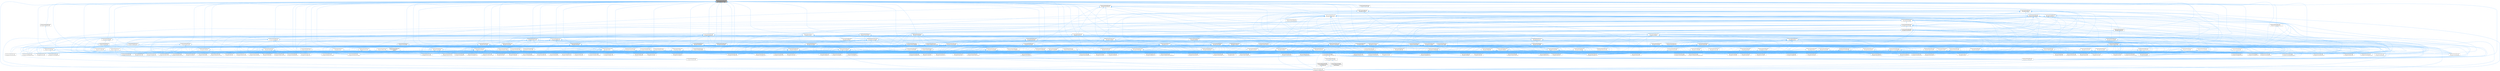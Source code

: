 digraph "/home/runner/work/doxygen/doxygen/src/qcstring.h"
{
 // INTERACTIVE_SVG=YES
 // LATEX_PDF_SIZE
  bgcolor="transparent";
  edge [fontname=Helvetica,fontsize=10,labelfontname=Helvetica,labelfontsize=10];
  node [fontname=Helvetica,fontsize=10,shape=box,height=0.2,width=0.4];
  Node1 [id="Node000001",label="/home/runner/work/doxygen\l/doxygen/src/qcstring.h",height=0.2,width=0.4,color="gray40", fillcolor="grey60", style="filled", fontcolor="black",tooltip=" "];
  Node1 -> Node2 [id="edge1_Node000001_Node000002",dir="back",color="steelblue1",style="solid",tooltip=" "];
  Node2 [id="Node000002",label="/home/runner/work/doxygen\l/doxygen/src/arguments.h",height=0.2,width=0.4,color="grey40", fillcolor="white", style="filled",URL="$df/d9b/arguments_8h.html",tooltip=" "];
  Node2 -> Node3 [id="edge2_Node000002_Node000003",dir="back",color="steelblue1",style="solid",tooltip=" "];
  Node3 [id="Node000003",label="/home/runner/work/doxygen\l/doxygen/src/arguments.cpp",height=0.2,width=0.4,color="grey40", fillcolor="white", style="filled",URL="$d4/dd4/arguments_8cpp.html",tooltip=" "];
  Node2 -> Node4 [id="edge3_Node000002_Node000004",dir="back",color="steelblue1",style="solid",tooltip=" "];
  Node4 [id="Node000004",label="/home/runner/work/doxygen\l/doxygen/src/classdef.cpp",height=0.2,width=0.4,color="grey40", fillcolor="white", style="filled",URL="$de/d89/classdef_8cpp.html",tooltip=" "];
  Node2 -> Node5 [id="edge4_Node000002_Node000005",dir="back",color="steelblue1",style="solid",tooltip=" "];
  Node5 [id="Node000005",label="/home/runner/work/doxygen\l/doxygen/src/classdef.h",height=0.2,width=0.4,color="grey40", fillcolor="white", style="filled",URL="$d1/da6/classdef_8h.html",tooltip=" "];
  Node5 -> Node4 [id="edge5_Node000005_Node000004",dir="back",color="steelblue1",style="solid",tooltip=" "];
  Node5 -> Node6 [id="edge6_Node000005_Node000006",dir="back",color="steelblue1",style="solid",tooltip=" "];
  Node6 [id="Node000006",label="/home/runner/work/doxygen\l/doxygen/src/classlist.h",height=0.2,width=0.4,color="grey40", fillcolor="white", style="filled",URL="$d2/df8/classlist_8h.html",tooltip=" "];
  Node6 -> Node4 [id="edge7_Node000006_Node000004",dir="back",color="steelblue1",style="solid",tooltip=" "];
  Node6 -> Node7 [id="edge8_Node000006_Node000007",dir="back",color="steelblue1",style="solid",tooltip=" "];
  Node7 [id="Node000007",label="/home/runner/work/doxygen\l/doxygen/src/classlist.cpp",height=0.2,width=0.4,color="grey40", fillcolor="white", style="filled",URL="$d6/d10/classlist_8cpp.html",tooltip=" "];
  Node6 -> Node8 [id="edge9_Node000006_Node000008",dir="back",color="steelblue1",style="solid",tooltip=" "];
  Node8 [id="Node000008",label="/home/runner/work/doxygen\l/doxygen/src/code.l",height=0.2,width=0.4,color="grey40", fillcolor="white", style="filled",URL="$da/d1f/code_8l.html",tooltip=" "];
  Node6 -> Node9 [id="edge10_Node000006_Node000009",dir="back",color="steelblue1",style="solid",tooltip=" "];
  Node9 [id="Node000009",label="/home/runner/work/doxygen\l/doxygen/src/context.cpp",height=0.2,width=0.4,color="grey40", fillcolor="white", style="filled",URL="$db/d12/context_8cpp.html",tooltip=" "];
  Node6 -> Node10 [id="edge11_Node000006_Node000010",dir="back",color="steelblue1",style="solid",tooltip=" "];
  Node10 [id="Node000010",label="/home/runner/work/doxygen\l/doxygen/src/defgen.cpp",height=0.2,width=0.4,color="grey40", fillcolor="white", style="filled",URL="$d3/d17/defgen_8cpp.html",tooltip=" "];
  Node6 -> Node11 [id="edge12_Node000006_Node000011",dir="back",color="steelblue1",style="solid",tooltip=" "];
  Node11 [id="Node000011",label="/home/runner/work/doxygen\l/doxygen/src/diagram.cpp",height=0.2,width=0.4,color="grey40", fillcolor="white", style="filled",URL="$da/d0d/diagram_8cpp.html",tooltip=" "];
  Node6 -> Node12 [id="edge13_Node000006_Node000012",dir="back",color="steelblue1",style="solid",tooltip=" "];
  Node12 [id="Node000012",label="/home/runner/work/doxygen\l/doxygen/src/docbookgen.cpp",height=0.2,width=0.4,color="grey40", fillcolor="white", style="filled",URL="$d8/d29/docbookgen_8cpp.html",tooltip=" "];
  Node6 -> Node13 [id="edge14_Node000006_Node000013",dir="back",color="steelblue1",style="solid",tooltip=" "];
  Node13 [id="Node000013",label="/home/runner/work/doxygen\l/doxygen/src/docparser.cpp",height=0.2,width=0.4,color="grey40", fillcolor="white", style="filled",URL="$da/d17/docparser_8cpp.html",tooltip=" "];
  Node6 -> Node14 [id="edge15_Node000006_Node000014",dir="back",color="steelblue1",style="solid",tooltip=" "];
  Node14 [id="Node000014",label="/home/runner/work/doxygen\l/doxygen/src/dotgfxhierarchytable.cpp",height=0.2,width=0.4,color="grey40", fillcolor="white", style="filled",URL="$d4/d09/dotgfxhierarchytable_8cpp.html",tooltip=" "];
  Node6 -> Node15 [id="edge16_Node000006_Node000015",dir="back",color="steelblue1",style="solid",tooltip=" "];
  Node15 [id="Node000015",label="/home/runner/work/doxygen\l/doxygen/src/dotgroupcollaboration.cpp",height=0.2,width=0.4,color="grey40", fillcolor="white", style="filled",URL="$d1/d86/dotgroupcollaboration_8cpp.html",tooltip=" "];
  Node6 -> Node16 [id="edge17_Node000006_Node000016",dir="back",color="steelblue1",style="solid",tooltip=" "];
  Node16 [id="Node000016",label="/home/runner/work/doxygen\l/doxygen/src/doxygen.cpp",height=0.2,width=0.4,color="grey40", fillcolor="white", style="filled",URL="$dc/d98/doxygen_8cpp.html",tooltip=" "];
  Node6 -> Node17 [id="edge18_Node000006_Node000017",dir="back",color="steelblue1",style="solid",tooltip=" "];
  Node17 [id="Node000017",label="/home/runner/work/doxygen\l/doxygen/src/filedef.cpp",height=0.2,width=0.4,color="grey40", fillcolor="white", style="filled",URL="$d6/ddc/filedef_8cpp.html",tooltip=" "];
  Node6 -> Node18 [id="edge19_Node000006_Node000018",dir="back",color="steelblue1",style="solid",tooltip=" "];
  Node18 [id="Node000018",label="/home/runner/work/doxygen\l/doxygen/src/fortrancode.l",height=0.2,width=0.4,color="grey40", fillcolor="white", style="filled",URL="$d9/d5b/fortrancode_8l.html",tooltip=" "];
  Node6 -> Node19 [id="edge20_Node000006_Node000019",dir="back",color="steelblue1",style="solid",tooltip=" "];
  Node19 [id="Node000019",label="/home/runner/work/doxygen\l/doxygen/src/groupdef.cpp",height=0.2,width=0.4,color="grey40", fillcolor="white", style="filled",URL="$d6/d42/groupdef_8cpp.html",tooltip=" "];
  Node6 -> Node20 [id="edge21_Node000006_Node000020",dir="back",color="steelblue1",style="solid",tooltip=" "];
  Node20 [id="Node000020",label="/home/runner/work/doxygen\l/doxygen/src/index.cpp",height=0.2,width=0.4,color="grey40", fillcolor="white", style="filled",URL="$db/d14/index_8cpp.html",tooltip="This file contains functions for the various index pages."];
  Node6 -> Node21 [id="edge22_Node000006_Node000021",dir="back",color="steelblue1",style="solid",tooltip=" "];
  Node21 [id="Node000021",label="/home/runner/work/doxygen\l/doxygen/src/latexgen.cpp",height=0.2,width=0.4,color="grey40", fillcolor="white", style="filled",URL="$d4/d42/latexgen_8cpp.html",tooltip=" "];
  Node6 -> Node22 [id="edge23_Node000006_Node000022",dir="back",color="steelblue1",style="solid",tooltip=" "];
  Node22 [id="Node000022",label="/home/runner/work/doxygen\l/doxygen/src/namespacedef.cpp",height=0.2,width=0.4,color="grey40", fillcolor="white", style="filled",URL="$d7/d1c/namespacedef_8cpp.html",tooltip=" "];
  Node6 -> Node23 [id="edge24_Node000006_Node000023",dir="back",color="steelblue1",style="solid",tooltip=" "];
  Node23 [id="Node000023",label="/home/runner/work/doxygen\l/doxygen/src/perlmodgen.cpp",height=0.2,width=0.4,color="grey40", fillcolor="white", style="filled",URL="$de/dd0/perlmodgen_8cpp.html",tooltip=" "];
  Node6 -> Node24 [id="edge25_Node000006_Node000024",dir="back",color="steelblue1",style="solid",tooltip=" "];
  Node24 [id="Node000024",label="/home/runner/work/doxygen\l/doxygen/src/pycode.l",height=0.2,width=0.4,color="grey40", fillcolor="white", style="filled",URL="$d3/ded/pycode_8l.html",tooltip=" "];
  Node6 -> Node25 [id="edge26_Node000006_Node000025",dir="back",color="steelblue1",style="solid",tooltip=" "];
  Node25 [id="Node000025",label="/home/runner/work/doxygen\l/doxygen/src/rtfgen.cpp",height=0.2,width=0.4,color="grey40", fillcolor="white", style="filled",URL="$d0/d9c/rtfgen_8cpp.html",tooltip=" "];
  Node6 -> Node26 [id="edge27_Node000006_Node000026",dir="back",color="steelblue1",style="solid",tooltip=" "];
  Node26 [id="Node000026",label="/home/runner/work/doxygen\l/doxygen/src/searchindex_js.cpp",height=0.2,width=0.4,color="grey40", fillcolor="white", style="filled",URL="$d9/d2f/searchindex__js_8cpp.html",tooltip=" "];
  Node6 -> Node27 [id="edge28_Node000006_Node000027",dir="back",color="steelblue1",style="solid",tooltip=" "];
  Node27 [id="Node000027",label="/home/runner/work/doxygen\l/doxygen/src/util.cpp",height=0.2,width=0.4,color="grey40", fillcolor="white", style="filled",URL="$df/d2d/util_8cpp.html",tooltip=" "];
  Node6 -> Node28 [id="edge29_Node000006_Node000028",dir="back",color="steelblue1",style="solid",tooltip=" "];
  Node28 [id="Node000028",label="/home/runner/work/doxygen\l/doxygen/src/vhdldocgen.cpp",height=0.2,width=0.4,color="grey40", fillcolor="white", style="filled",URL="$de/dea/vhdldocgen_8cpp.html",tooltip=" "];
  Node6 -> Node29 [id="edge30_Node000006_Node000029",dir="back",color="steelblue1",style="solid",tooltip=" "];
  Node29 [id="Node000029",label="/home/runner/work/doxygen\l/doxygen/src/xmlgen.cpp",height=0.2,width=0.4,color="grey40", fillcolor="white", style="filled",URL="$d0/dc3/xmlgen_8cpp.html",tooltip=" "];
  Node5 -> Node30 [id="edge31_Node000005_Node000030",dir="back",color="steelblue1",style="solid",tooltip=" "];
  Node30 [id="Node000030",label="/home/runner/work/doxygen\l/doxygen/src/context.h",height=0.2,width=0.4,color="grey40", fillcolor="white", style="filled",URL="$dc/d1e/context_8h.html",tooltip=" "];
  Node30 -> Node9 [id="edge32_Node000030_Node000009",dir="back",color="steelblue1",style="solid",tooltip=" "];
  Node30 -> Node16 [id="edge33_Node000030_Node000016",dir="back",color="steelblue1",style="solid",tooltip=" "];
  Node5 -> Node11 [id="edge34_Node000005_Node000011",dir="back",color="steelblue1",style="solid",tooltip=" "];
  Node5 -> Node12 [id="edge35_Node000005_Node000012",dir="back",color="steelblue1",style="solid",tooltip=" "];
  Node5 -> Node31 [id="edge36_Node000005_Node000031",dir="back",color="steelblue1",style="solid",tooltip=" "];
  Node31 [id="Node000031",label="/home/runner/work/doxygen\l/doxygen/src/docsets.cpp",height=0.2,width=0.4,color="grey40", fillcolor="white", style="filled",URL="$d7/d8f/docsets_8cpp.html",tooltip=" "];
  Node5 -> Node32 [id="edge37_Node000005_Node000032",dir="back",color="steelblue1",style="solid",tooltip=" "];
  Node32 [id="Node000032",label="/home/runner/work/doxygen\l/doxygen/src/dotclassgraph.h",height=0.2,width=0.4,color="grey40", fillcolor="white", style="filled",URL="$d5/d04/dotclassgraph_8h.html",tooltip=" "];
  Node32 -> Node4 [id="edge38_Node000032_Node000004",dir="back",color="steelblue1",style="solid",tooltip=" "];
  Node32 -> Node9 [id="edge39_Node000032_Node000009",dir="back",color="steelblue1",style="solid",tooltip=" "];
  Node32 -> Node10 [id="edge40_Node000032_Node000010",dir="back",color="steelblue1",style="solid",tooltip=" "];
  Node32 -> Node12 [id="edge41_Node000032_Node000012",dir="back",color="steelblue1",style="solid",tooltip=" "];
  Node32 -> Node33 [id="edge42_Node000032_Node000033",dir="back",color="steelblue1",style="solid",tooltip=" "];
  Node33 [id="Node000033",label="/home/runner/work/doxygen\l/doxygen/src/dotclassgraph.cpp",height=0.2,width=0.4,color="grey40", fillcolor="white", style="filled",URL="$d4/dcd/dotclassgraph_8cpp.html",tooltip=" "];
  Node32 -> Node34 [id="edge43_Node000032_Node000034",dir="back",color="steelblue1",style="solid",tooltip=" "];
  Node34 [id="Node000034",label="/home/runner/work/doxygen\l/doxygen/src/htmlgen.cpp",height=0.2,width=0.4,color="grey40", fillcolor="white", style="filled",URL="$d8/d6e/htmlgen_8cpp.html",tooltip=" "];
  Node32 -> Node21 [id="edge44_Node000032_Node000021",dir="back",color="steelblue1",style="solid",tooltip=" "];
  Node32 -> Node25 [id="edge45_Node000032_Node000025",dir="back",color="steelblue1",style="solid",tooltip=" "];
  Node32 -> Node29 [id="edge46_Node000032_Node000029",dir="back",color="steelblue1",style="solid",tooltip=" "];
  Node5 -> Node35 [id="edge47_Node000005_Node000035",dir="back",color="steelblue1",style="solid",tooltip=" "];
  Node35 [id="Node000035",label="/home/runner/work/doxygen\l/doxygen/src/dotgfxhierarchytable.h",height=0.2,width=0.4,color="grey40", fillcolor="white", style="filled",URL="$d2/de7/dotgfxhierarchytable_8h.html",tooltip=" "];
  Node35 -> Node9 [id="edge48_Node000035_Node000009",dir="back",color="steelblue1",style="solid",tooltip=" "];
  Node35 -> Node30 [id="edge49_Node000035_Node000030",dir="back",color="steelblue1",style="solid",tooltip=" "];
  Node35 -> Node14 [id="edge50_Node000035_Node000014",dir="back",color="steelblue1",style="solid",tooltip=" "];
  Node35 -> Node34 [id="edge51_Node000035_Node000034",dir="back",color="steelblue1",style="solid",tooltip=" "];
  Node35 -> Node20 [id="edge52_Node000035_Node000020",dir="back",color="steelblue1",style="solid",tooltip=" "];
  Node5 -> Node36 [id="edge53_Node000005_Node000036",dir="back",color="steelblue1",style="solid",tooltip=" "];
  Node36 [id="Node000036",label="/home/runner/work/doxygen\l/doxygen/src/dotnode.cpp",height=0.2,width=0.4,color="grey40", fillcolor="white", style="filled",URL="$df/d58/dotnode_8cpp.html",tooltip=" "];
  Node5 -> Node17 [id="edge54_Node000005_Node000017",dir="back",color="steelblue1",style="solid",tooltip=" "];
  Node5 -> Node37 [id="edge55_Node000005_Node000037",dir="back",color="steelblue1",style="solid",tooltip=" "];
  Node37 [id="Node000037",label="/home/runner/work/doxygen\l/doxygen/src/ftvhelp.cpp",height=0.2,width=0.4,color="grey40", fillcolor="white", style="filled",URL="$db/d41/ftvhelp_8cpp.html",tooltip=" "];
  Node5 -> Node19 [id="edge56_Node000005_Node000019",dir="back",color="steelblue1",style="solid",tooltip=" "];
  Node5 -> Node38 [id="edge57_Node000005_Node000038",dir="back",color="steelblue1",style="solid",tooltip=" "];
  Node38 [id="Node000038",label="/home/runner/work/doxygen\l/doxygen/src/memberdef.h",height=0.2,width=0.4,color="grey40", fillcolor="white", style="filled",URL="$d4/d46/memberdef_8h.html",tooltip=" "];
  Node38 -> Node12 [id="edge58_Node000038_Node000012",dir="back",color="steelblue1",style="solid",tooltip=" "];
  Node38 -> Node31 [id="edge59_Node000038_Node000031",dir="back",color="steelblue1",style="solid",tooltip=" "];
  Node38 -> Node39 [id="edge60_Node000038_Node000039",dir="back",color="steelblue1",style="solid",tooltip=" "];
  Node39 [id="Node000039",label="/home/runner/work/doxygen\l/doxygen/src/dotcallgraph.h",height=0.2,width=0.4,color="grey40", fillcolor="white", style="filled",URL="$dc/dcf/dotcallgraph_8h.html",tooltip=" "];
  Node39 -> Node9 [id="edge61_Node000039_Node000009",dir="back",color="steelblue1",style="solid",tooltip=" "];
  Node39 -> Node12 [id="edge62_Node000039_Node000012",dir="back",color="steelblue1",style="solid",tooltip=" "];
  Node39 -> Node40 [id="edge63_Node000039_Node000040",dir="back",color="steelblue1",style="solid",tooltip=" "];
  Node40 [id="Node000040",label="/home/runner/work/doxygen\l/doxygen/src/dotcallgraph.cpp",height=0.2,width=0.4,color="grey40", fillcolor="white", style="filled",URL="$d4/dd5/dotcallgraph_8cpp.html",tooltip=" "];
  Node39 -> Node34 [id="edge64_Node000039_Node000034",dir="back",color="steelblue1",style="solid",tooltip=" "];
  Node39 -> Node21 [id="edge65_Node000039_Node000021",dir="back",color="steelblue1",style="solid",tooltip=" "];
  Node39 -> Node41 [id="edge66_Node000039_Node000041",dir="back",color="steelblue1",style="solid",tooltip=" "];
  Node41 [id="Node000041",label="/home/runner/work/doxygen\l/doxygen/src/memberdef.cpp",height=0.2,width=0.4,color="grey40", fillcolor="white", style="filled",URL="$d0/d72/memberdef_8cpp.html",tooltip=" "];
  Node39 -> Node25 [id="edge67_Node000039_Node000025",dir="back",color="steelblue1",style="solid",tooltip=" "];
  Node38 -> Node17 [id="edge68_Node000038_Node000017",dir="back",color="steelblue1",style="solid",tooltip=" "];
  Node38 -> Node42 [id="edge69_Node000038_Node000042",dir="back",color="steelblue1",style="solid",tooltip=" "];
  Node42 [id="Node000042",label="/home/runner/work/doxygen\l/doxygen/src/htmldocvisitor.cpp",height=0.2,width=0.4,color="grey40", fillcolor="white", style="filled",URL="$da/db0/htmldocvisitor_8cpp.html",tooltip=" "];
  Node38 -> Node43 [id="edge70_Node000038_Node000043",dir="back",color="steelblue1",style="solid",tooltip=" "];
  Node43 [id="Node000043",label="/home/runner/work/doxygen\l/doxygen/src/htmlhelp.cpp",height=0.2,width=0.4,color="grey40", fillcolor="white", style="filled",URL="$d3/d4b/htmlhelp_8cpp.html",tooltip=" "];
  Node38 -> Node41 [id="edge71_Node000038_Node000041",dir="back",color="steelblue1",style="solid",tooltip=" "];
  Node38 -> Node44 [id="edge72_Node000038_Node000044",dir="back",color="steelblue1",style="solid",tooltip=" "];
  Node44 [id="Node000044",label="/home/runner/work/doxygen\l/doxygen/src/memberlist.h",height=0.2,width=0.4,color="grey40", fillcolor="white", style="filled",URL="$dd/d78/memberlist_8h.html",tooltip=" "];
  Node44 -> Node4 [id="edge73_Node000044_Node000004",dir="back",color="steelblue1",style="solid",tooltip=" "];
  Node44 -> Node30 [id="edge74_Node000044_Node000030",dir="back",color="steelblue1",style="solid",tooltip=" "];
  Node44 -> Node10 [id="edge75_Node000044_Node000010",dir="back",color="steelblue1",style="solid",tooltip=" "];
  Node44 -> Node45 [id="edge76_Node000044_Node000045",dir="back",color="steelblue1",style="solid",tooltip=" "];
  Node45 [id="Node000045",label="/home/runner/work/doxygen\l/doxygen/src/definition.cpp",height=0.2,width=0.4,color="grey40", fillcolor="white", style="filled",URL="$d3/dea/definition_8cpp.html",tooltip=" "];
  Node44 -> Node12 [id="edge77_Node000044_Node000012",dir="back",color="steelblue1",style="solid",tooltip=" "];
  Node44 -> Node40 [id="edge78_Node000044_Node000040",dir="back",color="steelblue1",style="solid",tooltip=" "];
  Node44 -> Node36 [id="edge79_Node000044_Node000036",dir="back",color="steelblue1",style="solid",tooltip=" "];
  Node44 -> Node16 [id="edge80_Node000044_Node000016",dir="back",color="steelblue1",style="solid",tooltip=" "];
  Node44 -> Node46 [id="edge81_Node000044_Node000046",dir="back",color="steelblue1",style="solid",tooltip=" "];
  Node46 [id="Node000046",label="/home/runner/work/doxygen\l/doxygen/src/doxygen.h",height=0.2,width=0.4,color="grey40", fillcolor="white", style="filled",URL="$d1/da1/doxygen_8h.html",tooltip=" "];
  Node46 -> Node4 [id="edge82_Node000046_Node000004",dir="back",color="steelblue1",style="solid",tooltip=" "];
  Node46 -> Node7 [id="edge83_Node000046_Node000007",dir="back",color="steelblue1",style="solid",tooltip=" "];
  Node46 -> Node8 [id="edge84_Node000046_Node000008",dir="back",color="steelblue1",style="solid",tooltip=" "];
  Node46 -> Node47 [id="edge85_Node000046_Node000047",dir="back",color="steelblue1",style="solid",tooltip=" "];
  Node47 [id="Node000047",label="/home/runner/work/doxygen\l/doxygen/src/commentcnv.l",height=0.2,width=0.4,color="grey40", fillcolor="white", style="filled",URL="$d0/d47/commentcnv_8l.html",tooltip=" "];
  Node46 -> Node48 [id="edge86_Node000046_Node000048",dir="back",color="steelblue1",style="solid",tooltip=" "];
  Node48 [id="Node000048",label="/home/runner/work/doxygen\l/doxygen/src/commentscan.l",height=0.2,width=0.4,color="grey40", fillcolor="white", style="filled",URL="$d7/d5f/commentscan_8l.html",tooltip=" "];
  Node46 -> Node49 [id="edge87_Node000046_Node000049",dir="back",color="steelblue1",style="solid",tooltip=" "];
  Node49 [id="Node000049",label="/home/runner/work/doxygen\l/doxygen/src/conceptdef.cpp",height=0.2,width=0.4,color="grey40", fillcolor="white", style="filled",URL="$d8/d0a/conceptdef_8cpp.html",tooltip=" "];
  Node46 -> Node9 [id="edge88_Node000046_Node000009",dir="back",color="steelblue1",style="solid",tooltip=" "];
  Node46 -> Node10 [id="edge89_Node000046_Node000010",dir="back",color="steelblue1",style="solid",tooltip=" "];
  Node46 -> Node45 [id="edge90_Node000046_Node000045",dir="back",color="steelblue1",style="solid",tooltip=" "];
  Node46 -> Node11 [id="edge91_Node000046_Node000011",dir="back",color="steelblue1",style="solid",tooltip=" "];
  Node46 -> Node50 [id="edge92_Node000046_Node000050",dir="back",color="steelblue1",style="solid",tooltip=" "];
  Node50 [id="Node000050",label="/home/runner/work/doxygen\l/doxygen/src/dirdef.cpp",height=0.2,width=0.4,color="grey40", fillcolor="white", style="filled",URL="$d8/d52/dirdef_8cpp.html",tooltip=" "];
  Node46 -> Node12 [id="edge93_Node000046_Node000012",dir="back",color="steelblue1",style="solid",tooltip=" "];
  Node46 -> Node51 [id="edge94_Node000046_Node000051",dir="back",color="steelblue1",style="solid",tooltip=" "];
  Node51 [id="Node000051",label="/home/runner/work/doxygen\l/doxygen/src/docbookvisitor.cpp",height=0.2,width=0.4,color="grey40", fillcolor="white", style="filled",URL="$dc/d05/docbookvisitor_8cpp.html",tooltip=" "];
  Node46 -> Node52 [id="edge95_Node000046_Node000052",dir="back",color="steelblue1",style="solid",tooltip=" "];
  Node52 [id="Node000052",label="/home/runner/work/doxygen\l/doxygen/src/docgroup.cpp",height=0.2,width=0.4,color="grey40", fillcolor="white", style="filled",URL="$d3/d36/docgroup_8cpp.html",tooltip=" "];
  Node46 -> Node53 [id="edge96_Node000046_Node000053",dir="back",color="steelblue1",style="solid",tooltip=" "];
  Node53 [id="Node000053",label="/home/runner/work/doxygen\l/doxygen/src/docnode.cpp",height=0.2,width=0.4,color="grey40", fillcolor="white", style="filled",URL="$d0/d2b/docnode_8cpp.html",tooltip=" "];
  Node46 -> Node13 [id="edge97_Node000046_Node000013",dir="back",color="steelblue1",style="solid",tooltip=" "];
  Node46 -> Node31 [id="edge98_Node000046_Node000031",dir="back",color="steelblue1",style="solid",tooltip=" "];
  Node46 -> Node54 [id="edge99_Node000046_Node000054",dir="back",color="steelblue1",style="solid",tooltip=" "];
  Node54 [id="Node000054",label="/home/runner/work/doxygen\l/doxygen/src/doctokenizer.l",height=0.2,width=0.4,color="grey40", fillcolor="white", style="filled",URL="$d1/d39/doctokenizer_8l.html",tooltip=" "];
  Node46 -> Node55 [id="edge100_Node000046_Node000055",dir="back",color="steelblue1",style="solid",tooltip=" "];
  Node55 [id="Node000055",label="/home/runner/work/doxygen\l/doxygen/src/docvisitor.cpp",height=0.2,width=0.4,color="grey40", fillcolor="white", style="filled",URL="$da/d39/docvisitor_8cpp.html",tooltip=" "];
  Node46 -> Node56 [id="edge101_Node000046_Node000056",dir="back",color="steelblue1",style="solid",tooltip=" "];
  Node56 [id="Node000056",label="/home/runner/work/doxygen\l/doxygen/src/dot.cpp",height=0.2,width=0.4,color="grey40", fillcolor="white", style="filled",URL="$de/daa/dot_8cpp.html",tooltip=" "];
  Node46 -> Node57 [id="edge102_Node000046_Node000057",dir="back",color="steelblue1",style="solid",tooltip=" "];
  Node57 [id="Node000057",label="/home/runner/work/doxygen\l/doxygen/src/dot.h",height=0.2,width=0.4,color="grey40", fillcolor="white", style="filled",URL="$d6/d4a/dot_8h.html",tooltip=" "];
  Node57 -> Node4 [id="edge103_Node000057_Node000004",dir="back",color="steelblue1",style="solid",tooltip=" "];
  Node57 -> Node9 [id="edge104_Node000057_Node000009",dir="back",color="steelblue1",style="solid",tooltip=" "];
  Node57 -> Node10 [id="edge105_Node000057_Node000010",dir="back",color="steelblue1",style="solid",tooltip=" "];
  Node57 -> Node50 [id="edge106_Node000057_Node000050",dir="back",color="steelblue1",style="solid",tooltip=" "];
  Node57 -> Node12 [id="edge107_Node000057_Node000012",dir="back",color="steelblue1",style="solid",tooltip=" "];
  Node57 -> Node51 [id="edge108_Node000057_Node000051",dir="back",color="steelblue1",style="solid",tooltip=" "];
  Node57 -> Node56 [id="edge109_Node000057_Node000056",dir="back",color="steelblue1",style="solid",tooltip=" "];
  Node57 -> Node58 [id="edge110_Node000057_Node000058",dir="back",color="steelblue1",style="solid",tooltip=" "];
  Node58 [id="Node000058",label="/home/runner/work/doxygen\l/doxygen/src/dotfilepatcher.cpp",height=0.2,width=0.4,color="grey40", fillcolor="white", style="filled",URL="$d9/d92/dotfilepatcher_8cpp.html",tooltip=" "];
  Node57 -> Node59 [id="edge111_Node000057_Node000059",dir="back",color="steelblue1",style="solid",tooltip=" "];
  Node59 [id="Node000059",label="/home/runner/work/doxygen\l/doxygen/src/dotgraph.cpp",height=0.2,width=0.4,color="grey40", fillcolor="white", style="filled",URL="$de/d45/dotgraph_8cpp.html",tooltip=" "];
  Node57 -> Node60 [id="edge112_Node000057_Node000060",dir="back",color="steelblue1",style="solid",tooltip=" "];
  Node60 [id="Node000060",label="/home/runner/work/doxygen\l/doxygen/src/dotlegendgraph.cpp",height=0.2,width=0.4,color="grey40", fillcolor="white", style="filled",URL="$d4/d33/dotlegendgraph_8cpp.html",tooltip=" "];
  Node57 -> Node61 [id="edge113_Node000057_Node000061",dir="back",color="steelblue1",style="solid",tooltip=" "];
  Node61 [id="Node000061",label="/home/runner/work/doxygen\l/doxygen/src/dotrunner.cpp",height=0.2,width=0.4,color="grey40", fillcolor="white", style="filled",URL="$d1/dfe/dotrunner_8cpp.html",tooltip=" "];
  Node57 -> Node16 [id="edge114_Node000057_Node000016",dir="back",color="steelblue1",style="solid",tooltip=" "];
  Node57 -> Node17 [id="edge115_Node000057_Node000017",dir="back",color="steelblue1",style="solid",tooltip=" "];
  Node57 -> Node19 [id="edge116_Node000057_Node000019",dir="back",color="steelblue1",style="solid",tooltip=" "];
  Node57 -> Node42 [id="edge117_Node000057_Node000042",dir="back",color="steelblue1",style="solid",tooltip=" "];
  Node57 -> Node34 [id="edge118_Node000057_Node000034",dir="back",color="steelblue1",style="solid",tooltip=" "];
  Node57 -> Node20 [id="edge119_Node000057_Node000020",dir="back",color="steelblue1",style="solid",tooltip=" "];
  Node57 -> Node62 [id="edge120_Node000057_Node000062",dir="back",color="steelblue1",style="solid",tooltip=" "];
  Node62 [id="Node000062",label="/home/runner/work/doxygen\l/doxygen/src/latexdocvisitor.cpp",height=0.2,width=0.4,color="grey40", fillcolor="white", style="filled",URL="$d1/d4e/latexdocvisitor_8cpp.html",tooltip=" "];
  Node57 -> Node21 [id="edge121_Node000057_Node000021",dir="back",color="steelblue1",style="solid",tooltip=" "];
  Node57 -> Node63 [id="edge122_Node000057_Node000063",dir="back",color="steelblue1",style="solid",tooltip=" "];
  Node63 [id="Node000063",label="/home/runner/work/doxygen\l/doxygen/src/mandocvisitor.cpp",height=0.2,width=0.4,color="grey40", fillcolor="white", style="filled",URL="$d8/dde/mandocvisitor_8cpp.html",tooltip=" "];
  Node57 -> Node41 [id="edge123_Node000057_Node000041",dir="back",color="steelblue1",style="solid",tooltip=" "];
  Node57 -> Node64 [id="edge124_Node000057_Node000064",dir="back",color="steelblue1",style="solid",tooltip=" "];
  Node64 [id="Node000064",label="/home/runner/work/doxygen\l/doxygen/src/rtfdocvisitor.cpp",height=0.2,width=0.4,color="grey40", fillcolor="white", style="filled",URL="$de/d9a/rtfdocvisitor_8cpp.html",tooltip=" "];
  Node57 -> Node25 [id="edge125_Node000057_Node000025",dir="back",color="steelblue1",style="solid",tooltip=" "];
  Node57 -> Node65 [id="edge126_Node000057_Node000065",dir="back",color="steelblue1",style="solid",tooltip=" "];
  Node65 [id="Node000065",label="/home/runner/work/doxygen\l/doxygen/src/xmldocvisitor.cpp",height=0.2,width=0.4,color="grey40", fillcolor="white", style="filled",URL="$dd/db6/xmldocvisitor_8cpp.html",tooltip=" "];
  Node57 -> Node29 [id="edge127_Node000057_Node000029",dir="back",color="steelblue1",style="solid",tooltip=" "];
  Node46 -> Node66 [id="edge128_Node000046_Node000066",dir="back",color="steelblue1",style="solid",tooltip=" "];
  Node66 [id="Node000066",label="/home/runner/work/doxygen\l/doxygen/src/dotdirdeps.cpp",height=0.2,width=0.4,color="grey40", fillcolor="white", style="filled",URL="$da/d45/dotdirdeps_8cpp.html",tooltip=" "];
  Node46 -> Node58 [id="edge129_Node000046_Node000058",dir="back",color="steelblue1",style="solid",tooltip=" "];
  Node46 -> Node14 [id="edge130_Node000046_Node000014",dir="back",color="steelblue1",style="solid",tooltip=" "];
  Node46 -> Node59 [id="edge131_Node000046_Node000059",dir="back",color="steelblue1",style="solid",tooltip=" "];
  Node46 -> Node15 [id="edge132_Node000046_Node000015",dir="back",color="steelblue1",style="solid",tooltip=" "];
  Node46 -> Node60 [id="edge133_Node000046_Node000060",dir="back",color="steelblue1",style="solid",tooltip=" "];
  Node46 -> Node36 [id="edge134_Node000046_Node000036",dir="back",color="steelblue1",style="solid",tooltip=" "];
  Node46 -> Node61 [id="edge135_Node000046_Node000061",dir="back",color="steelblue1",style="solid",tooltip=" "];
  Node46 -> Node16 [id="edge136_Node000046_Node000016",dir="back",color="steelblue1",style="solid",tooltip=" "];
  Node46 -> Node67 [id="edge137_Node000046_Node000067",dir="back",color="steelblue1",style="solid",tooltip=" "];
  Node67 [id="Node000067",label="/home/runner/work/doxygen\l/doxygen/src/eclipsehelp.cpp",height=0.2,width=0.4,color="grey40", fillcolor="white", style="filled",URL="$d8/d56/eclipsehelp_8cpp.html",tooltip=" "];
  Node46 -> Node68 [id="edge138_Node000046_Node000068",dir="back",color="steelblue1",style="solid",tooltip=" "];
  Node68 [id="Node000068",label="/home/runner/work/doxygen\l/doxygen/src/entry.cpp",height=0.2,width=0.4,color="grey40", fillcolor="white", style="filled",URL="$d2/dd2/entry_8cpp.html",tooltip=" "];
  Node46 -> Node17 [id="edge139_Node000046_Node000017",dir="back",color="steelblue1",style="solid",tooltip=" "];
  Node46 -> Node69 [id="edge140_Node000046_Node000069",dir="back",color="steelblue1",style="solid",tooltip=" "];
  Node69 [id="Node000069",label="/home/runner/work/doxygen\l/doxygen/src/formula.cpp",height=0.2,width=0.4,color="grey40", fillcolor="white", style="filled",URL="$d7/d5b/formula_8cpp.html",tooltip=" "];
  Node46 -> Node18 [id="edge141_Node000046_Node000018",dir="back",color="steelblue1",style="solid",tooltip=" "];
  Node46 -> Node70 [id="edge142_Node000046_Node000070",dir="back",color="steelblue1",style="solid",tooltip=" "];
  Node70 [id="Node000070",label="/home/runner/work/doxygen\l/doxygen/src/fortranscanner.l",height=0.2,width=0.4,color="grey40", fillcolor="white", style="filled",URL="$dd/d00/fortranscanner_8l.html",tooltip=" "];
  Node46 -> Node37 [id="edge143_Node000046_Node000037",dir="back",color="steelblue1",style="solid",tooltip=" "];
  Node46 -> Node19 [id="edge144_Node000046_Node000019",dir="back",color="steelblue1",style="solid",tooltip=" "];
  Node46 -> Node42 [id="edge145_Node000046_Node000042",dir="back",color="steelblue1",style="solid",tooltip=" "];
  Node46 -> Node34 [id="edge146_Node000046_Node000034",dir="back",color="steelblue1",style="solid",tooltip=" "];
  Node46 -> Node43 [id="edge147_Node000046_Node000043",dir="back",color="steelblue1",style="solid",tooltip=" "];
  Node46 -> Node20 [id="edge148_Node000046_Node000020",dir="back",color="steelblue1",style="solid",tooltip=" "];
  Node46 -> Node62 [id="edge149_Node000046_Node000062",dir="back",color="steelblue1",style="solid",tooltip=" "];
  Node46 -> Node21 [id="edge150_Node000046_Node000021",dir="back",color="steelblue1",style="solid",tooltip=" "];
  Node46 -> Node71 [id="edge151_Node000046_Node000071",dir="back",color="steelblue1",style="solid",tooltip=" "];
  Node71 [id="Node000071",label="/home/runner/work/doxygen\l/doxygen/src/layout.cpp",height=0.2,width=0.4,color="grey40", fillcolor="white", style="filled",URL="$db/d16/layout_8cpp.html",tooltip=" "];
  Node46 -> Node72 [id="edge152_Node000046_Node000072",dir="back",color="steelblue1",style="solid",tooltip=" "];
  Node72 [id="Node000072",label="/home/runner/work/doxygen\l/doxygen/src/lexcode.l",height=0.2,width=0.4,color="grey40", fillcolor="white", style="filled",URL="$d0/d7e/lexcode_8l.html",tooltip=" "];
  Node46 -> Node73 [id="edge153_Node000046_Node000073",dir="back",color="steelblue1",style="solid",tooltip=" "];
  Node73 [id="Node000073",label="/home/runner/work/doxygen\l/doxygen/src/main.cpp",height=0.2,width=0.4,color="grey40", fillcolor="white", style="filled",URL="$df/d0a/main_8cpp.html",tooltip="main entry point for doxygen"];
  Node46 -> Node63 [id="edge154_Node000046_Node000063",dir="back",color="steelblue1",style="solid",tooltip=" "];
  Node46 -> Node74 [id="edge155_Node000046_Node000074",dir="back",color="steelblue1",style="solid",tooltip=" "];
  Node74 [id="Node000074",label="/home/runner/work/doxygen\l/doxygen/src/mangen.cpp",height=0.2,width=0.4,color="grey40", fillcolor="white", style="filled",URL="$d7/de7/mangen_8cpp.html",tooltip=" "];
  Node46 -> Node75 [id="edge156_Node000046_Node000075",dir="back",color="steelblue1",style="solid",tooltip=" "];
  Node75 [id="Node000075",label="/home/runner/work/doxygen\l/doxygen/src/markdown.cpp",height=0.2,width=0.4,color="grey40", fillcolor="white", style="filled",URL="$de/d04/markdown_8cpp.html",tooltip=" "];
  Node46 -> Node41 [id="edge157_Node000046_Node000041",dir="back",color="steelblue1",style="solid",tooltip=" "];
  Node46 -> Node76 [id="edge158_Node000046_Node000076",dir="back",color="steelblue1",style="solid",tooltip=" "];
  Node76 [id="Node000076",label="/home/runner/work/doxygen\l/doxygen/src/membergroup.cpp",height=0.2,width=0.4,color="grey40", fillcolor="white", style="filled",URL="$d6/d18/membergroup_8cpp.html",tooltip=" "];
  Node46 -> Node77 [id="edge159_Node000046_Node000077",dir="back",color="steelblue1",style="solid",tooltip=" "];
  Node77 [id="Node000077",label="/home/runner/work/doxygen\l/doxygen/src/memberlist.cpp",height=0.2,width=0.4,color="grey40", fillcolor="white", style="filled",URL="$d0/d14/memberlist_8cpp.html",tooltip=" "];
  Node46 -> Node78 [id="edge160_Node000046_Node000078",dir="back",color="steelblue1",style="solid",tooltip=" "];
  Node78 [id="Node000078",label="/home/runner/work/doxygen\l/doxygen/src/message.cpp",height=0.2,width=0.4,color="grey40", fillcolor="white", style="filled",URL="$d8/d6a/message_8cpp.html",tooltip=" "];
  Node46 -> Node79 [id="edge161_Node000046_Node000079",dir="back",color="steelblue1",style="solid",tooltip=" "];
  Node79 [id="Node000079",label="/home/runner/work/doxygen\l/doxygen/src/msc.cpp",height=0.2,width=0.4,color="grey40", fillcolor="white", style="filled",URL="$db/d33/msc_8cpp.html",tooltip=" "];
  Node46 -> Node22 [id="edge162_Node000046_Node000022",dir="back",color="steelblue1",style="solid",tooltip=" "];
  Node46 -> Node80 [id="edge163_Node000046_Node000080",dir="back",color="steelblue1",style="solid",tooltip=" "];
  Node80 [id="Node000080",label="/home/runner/work/doxygen\l/doxygen/src/outputgen.cpp",height=0.2,width=0.4,color="grey40", fillcolor="white", style="filled",URL="$d0/d17/outputgen_8cpp.html",tooltip=" "];
  Node46 -> Node81 [id="edge164_Node000046_Node000081",dir="back",color="steelblue1",style="solid",tooltip=" "];
  Node81 [id="Node000081",label="/home/runner/work/doxygen\l/doxygen/src/outputlist.cpp",height=0.2,width=0.4,color="grey40", fillcolor="white", style="filled",URL="$db/dd8/outputlist_8cpp.html",tooltip=" "];
  Node46 -> Node82 [id="edge165_Node000046_Node000082",dir="back",color="steelblue1",style="solid",tooltip=" "];
  Node82 [id="Node000082",label="/home/runner/work/doxygen\l/doxygen/src/outputlist.h",height=0.2,width=0.4,color="grey40", fillcolor="white", style="filled",URL="$d2/db9/outputlist_8h.html",tooltip=" "];
  Node82 -> Node4 [id="edge166_Node000082_Node000004",dir="back",color="steelblue1",style="solid",tooltip=" "];
  Node82 -> Node7 [id="edge167_Node000082_Node000007",dir="back",color="steelblue1",style="solid",tooltip=" "];
  Node82 -> Node8 [id="edge168_Node000082_Node000008",dir="back",color="steelblue1",style="solid",tooltip=" "];
  Node82 -> Node49 [id="edge169_Node000082_Node000049",dir="back",color="steelblue1",style="solid",tooltip=" "];
  Node82 -> Node9 [id="edge170_Node000082_Node000009",dir="back",color="steelblue1",style="solid",tooltip=" "];
  Node82 -> Node45 [id="edge171_Node000082_Node000045",dir="back",color="steelblue1",style="solid",tooltip=" "];
  Node82 -> Node50 [id="edge172_Node000082_Node000050",dir="back",color="steelblue1",style="solid",tooltip=" "];
  Node82 -> Node12 [id="edge173_Node000082_Node000012",dir="back",color="steelblue1",style="solid",tooltip=" "];
  Node82 -> Node16 [id="edge174_Node000082_Node000016",dir="back",color="steelblue1",style="solid",tooltip=" "];
  Node82 -> Node17 [id="edge175_Node000082_Node000017",dir="back",color="steelblue1",style="solid",tooltip=" "];
  Node82 -> Node83 [id="edge176_Node000082_Node000083",dir="back",color="steelblue1",style="solid",tooltip=" "];
  Node83 [id="Node000083",label="/home/runner/work/doxygen\l/doxygen/src/fileparser.cpp",height=0.2,width=0.4,color="grey40", fillcolor="white", style="filled",URL="$d9/d74/fileparser_8cpp.html",tooltip=" "];
  Node82 -> Node18 [id="edge177_Node000082_Node000018",dir="back",color="steelblue1",style="solid",tooltip=" "];
  Node82 -> Node37 [id="edge178_Node000082_Node000037",dir="back",color="steelblue1",style="solid",tooltip=" "];
  Node82 -> Node19 [id="edge179_Node000082_Node000019",dir="back",color="steelblue1",style="solid",tooltip=" "];
  Node82 -> Node42 [id="edge180_Node000082_Node000042",dir="back",color="steelblue1",style="solid",tooltip=" "];
  Node82 -> Node34 [id="edge181_Node000082_Node000034",dir="back",color="steelblue1",style="solid",tooltip=" "];
  Node82 -> Node20 [id="edge182_Node000082_Node000020",dir="back",color="steelblue1",style="solid",tooltip=" "];
  Node82 -> Node62 [id="edge183_Node000082_Node000062",dir="back",color="steelblue1",style="solid",tooltip=" "];
  Node82 -> Node21 [id="edge184_Node000082_Node000021",dir="back",color="steelblue1",style="solid",tooltip=" "];
  Node82 -> Node72 [id="edge185_Node000082_Node000072",dir="back",color="steelblue1",style="solid",tooltip=" "];
  Node82 -> Node74 [id="edge186_Node000082_Node000074",dir="back",color="steelblue1",style="solid",tooltip=" "];
  Node82 -> Node41 [id="edge187_Node000082_Node000041",dir="back",color="steelblue1",style="solid",tooltip=" "];
  Node82 -> Node76 [id="edge188_Node000082_Node000076",dir="back",color="steelblue1",style="solid",tooltip=" "];
  Node82 -> Node77 [id="edge189_Node000082_Node000077",dir="back",color="steelblue1",style="solid",tooltip=" "];
  Node82 -> Node22 [id="edge190_Node000082_Node000022",dir="back",color="steelblue1",style="solid",tooltip=" "];
  Node82 -> Node81 [id="edge191_Node000082_Node000081",dir="back",color="steelblue1",style="solid",tooltip=" "];
  Node82 -> Node84 [id="edge192_Node000082_Node000084",dir="back",color="steelblue1",style="solid",tooltip=" "];
  Node84 [id="Node000084",label="/home/runner/work/doxygen\l/doxygen/src/pagedef.cpp",height=0.2,width=0.4,color="grey40", fillcolor="white", style="filled",URL="$d9/db4/pagedef_8cpp.html",tooltip=" "];
  Node82 -> Node24 [id="edge193_Node000082_Node000024",dir="back",color="steelblue1",style="solid",tooltip=" "];
  Node82 -> Node25 [id="edge194_Node000082_Node000025",dir="back",color="steelblue1",style="solid",tooltip=" "];
  Node82 -> Node85 [id="edge195_Node000082_Node000085",dir="back",color="steelblue1",style="solid",tooltip=" "];
  Node85 [id="Node000085",label="/home/runner/work/doxygen\l/doxygen/src/sqlcode.l",height=0.2,width=0.4,color="grey40", fillcolor="white", style="filled",URL="$d2/dda/sqlcode_8l.html",tooltip=" "];
  Node82 -> Node86 [id="edge196_Node000082_Node000086",dir="back",color="steelblue1",style="solid",tooltip=" "];
  Node86 [id="Node000086",label="/home/runner/work/doxygen\l/doxygen/src/tooltip.cpp",height=0.2,width=0.4,color="grey40", fillcolor="white", style="filled",URL="$d7/d56/tooltip_8cpp.html",tooltip=" "];
  Node82 -> Node27 [id="edge197_Node000082_Node000027",dir="back",color="steelblue1",style="solid",tooltip=" "];
  Node82 -> Node87 [id="edge198_Node000082_Node000087",dir="back",color="steelblue1",style="solid",tooltip=" "];
  Node87 [id="Node000087",label="/home/runner/work/doxygen\l/doxygen/src/vhdlcode.l",height=0.2,width=0.4,color="grey40", fillcolor="white", style="filled",URL="$d5/d6a/vhdlcode_8l.html",tooltip=" "];
  Node82 -> Node28 [id="edge199_Node000082_Node000028",dir="back",color="steelblue1",style="solid",tooltip=" "];
  Node82 -> Node88 [id="edge200_Node000082_Node000088",dir="back",color="steelblue1",style="solid",tooltip=" "];
  Node88 [id="Node000088",label="/home/runner/work/doxygen\l/doxygen/src/vhdljjparser.cpp",height=0.2,width=0.4,color="grey40", fillcolor="white", style="filled",URL="$d1/d86/vhdljjparser_8cpp.html",tooltip=" "];
  Node82 -> Node89 [id="edge201_Node000082_Node000089",dir="back",color="steelblue1",style="solid",tooltip=" "];
  Node89 [id="Node000089",label="/home/runner/work/doxygen\l/doxygen/src/xmlcode.l",height=0.2,width=0.4,color="grey40", fillcolor="white", style="filled",URL="$dc/dc1/xmlcode_8l.html",tooltip=" "];
  Node82 -> Node29 [id="edge202_Node000082_Node000029",dir="back",color="steelblue1",style="solid",tooltip=" "];
  Node46 -> Node84 [id="edge203_Node000046_Node000084",dir="back",color="steelblue1",style="solid",tooltip=" "];
  Node46 -> Node23 [id="edge204_Node000046_Node000023",dir="back",color="steelblue1",style="solid",tooltip=" "];
  Node46 -> Node90 [id="edge205_Node000046_Node000090",dir="back",color="steelblue1",style="solid",tooltip=" "];
  Node90 [id="Node000090",label="/home/runner/work/doxygen\l/doxygen/src/plantuml.cpp",height=0.2,width=0.4,color="grey40", fillcolor="white", style="filled",URL="$d7/d5b/plantuml_8cpp.html",tooltip=" "];
  Node46 -> Node91 [id="edge206_Node000046_Node000091",dir="back",color="steelblue1",style="solid",tooltip=" "];
  Node91 [id="Node000091",label="/home/runner/work/doxygen\l/doxygen/src/pre.l",height=0.2,width=0.4,color="grey40", fillcolor="white", style="filled",URL="$d0/da7/pre_8l.html",tooltip=" "];
  Node46 -> Node24 [id="edge207_Node000046_Node000024",dir="back",color="steelblue1",style="solid",tooltip=" "];
  Node46 -> Node92 [id="edge208_Node000046_Node000092",dir="back",color="steelblue1",style="solid",tooltip=" "];
  Node92 [id="Node000092",label="/home/runner/work/doxygen\l/doxygen/src/pyscanner.l",height=0.2,width=0.4,color="grey40", fillcolor="white", style="filled",URL="$de/d2b/pyscanner_8l.html",tooltip=" "];
  Node46 -> Node93 [id="edge209_Node000046_Node000093",dir="back",color="steelblue1",style="solid",tooltip=" "];
  Node93 [id="Node000093",label="/home/runner/work/doxygen\l/doxygen/src/qhp.cpp",height=0.2,width=0.4,color="grey40", fillcolor="white", style="filled",URL="$d9/d45/qhp_8cpp.html",tooltip=" "];
  Node46 -> Node64 [id="edge210_Node000046_Node000064",dir="back",color="steelblue1",style="solid",tooltip=" "];
  Node46 -> Node25 [id="edge211_Node000046_Node000025",dir="back",color="steelblue1",style="solid",tooltip=" "];
  Node46 -> Node94 [id="edge212_Node000046_Node000094",dir="back",color="steelblue1",style="solid",tooltip=" "];
  Node94 [id="Node000094",label="/home/runner/work/doxygen\l/doxygen/src/scanner.l",height=0.2,width=0.4,color="grey40", fillcolor="white", style="filled",URL="$da/d11/scanner_8l.html",tooltip=" "];
  Node46 -> Node95 [id="edge213_Node000046_Node000095",dir="back",color="steelblue1",style="solid",tooltip=" "];
  Node95 [id="Node000095",label="/home/runner/work/doxygen\l/doxygen/src/searchindex.cpp",height=0.2,width=0.4,color="grey40", fillcolor="white", style="filled",URL="$d7/d79/searchindex_8cpp.html",tooltip=" "];
  Node46 -> Node26 [id="edge214_Node000046_Node000026",dir="back",color="steelblue1",style="solid",tooltip=" "];
  Node46 -> Node85 [id="edge215_Node000046_Node000085",dir="back",color="steelblue1",style="solid",tooltip=" "];
  Node46 -> Node96 [id="edge216_Node000046_Node000096",dir="back",color="steelblue1",style="solid",tooltip=" "];
  Node96 [id="Node000096",label="/home/runner/work/doxygen\l/doxygen/src/symbolresolver.cpp",height=0.2,width=0.4,color="grey40", fillcolor="white", style="filled",URL="$d2/d99/symbolresolver_8cpp.html",tooltip=" "];
  Node46 -> Node97 [id="edge217_Node000046_Node000097",dir="back",color="steelblue1",style="solid",tooltip=" "];
  Node97 [id="Node000097",label="/home/runner/work/doxygen\l/doxygen/src/tagreader.cpp",height=0.2,width=0.4,color="grey40", fillcolor="white", style="filled",URL="$d4/d7b/tagreader_8cpp.html",tooltip=" "];
  Node46 -> Node86 [id="edge218_Node000046_Node000086",dir="back",color="steelblue1",style="solid",tooltip=" "];
  Node46 -> Node27 [id="edge219_Node000046_Node000027",dir="back",color="steelblue1",style="solid",tooltip=" "];
  Node46 -> Node87 [id="edge220_Node000046_Node000087",dir="back",color="steelblue1",style="solid",tooltip=" "];
  Node46 -> Node28 [id="edge221_Node000046_Node000028",dir="back",color="steelblue1",style="solid",tooltip=" "];
  Node46 -> Node88 [id="edge222_Node000046_Node000088",dir="back",color="steelblue1",style="solid",tooltip=" "];
  Node46 -> Node89 [id="edge223_Node000046_Node000089",dir="back",color="steelblue1",style="solid",tooltip=" "];
  Node46 -> Node65 [id="edge224_Node000046_Node000065",dir="back",color="steelblue1",style="solid",tooltip=" "];
  Node46 -> Node29 [id="edge225_Node000046_Node000029",dir="back",color="steelblue1",style="solid",tooltip=" "];
  Node44 -> Node17 [id="edge226_Node000044_Node000017",dir="back",color="steelblue1",style="solid",tooltip=" "];
  Node44 -> Node98 [id="edge227_Node000044_Node000098",dir="back",color="steelblue1",style="solid",tooltip=" "];
  Node98 [id="Node000098",label="/home/runner/work/doxygen\l/doxygen/src/filedef.h",height=0.2,width=0.4,color="grey40", fillcolor="white", style="filled",URL="$d4/d3a/filedef_8h.html",tooltip=" "];
  Node98 -> Node4 [id="edge228_Node000098_Node000004",dir="back",color="steelblue1",style="solid",tooltip=" "];
  Node98 -> Node8 [id="edge229_Node000098_Node000008",dir="back",color="steelblue1",style="solid",tooltip=" "];
  Node98 -> Node99 [id="edge230_Node000098_Node000099",dir="back",color="steelblue1",style="solid",tooltip=" "];
  Node99 [id="Node000099",label="/home/runner/work/doxygen\l/doxygen/src/conceptdef.h",height=0.2,width=0.4,color="grey40", fillcolor="white", style="filled",URL="$da/df1/conceptdef_8h.html",tooltip=" "];
  Node99 -> Node49 [id="edge231_Node000099_Node000049",dir="back",color="steelblue1",style="solid",tooltip=" "];
  Node99 -> Node16 [id="edge232_Node000099_Node000016",dir="back",color="steelblue1",style="solid",tooltip=" "];
  Node99 -> Node17 [id="edge233_Node000099_Node000017",dir="back",color="steelblue1",style="solid",tooltip=" "];
  Node99 -> Node22 [id="edge234_Node000099_Node000022",dir="back",color="steelblue1",style="solid",tooltip=" "];
  Node99 -> Node100 [id="edge235_Node000099_Node000100",dir="back",color="steelblue1",style="solid",tooltip=" "];
  Node100 [id="Node000100",label="/home/runner/work/doxygen\l/doxygen/src/util.h",height=0.2,width=0.4,color="grey40", fillcolor="white", style="filled",URL="$d8/d3c/util_8h.html",tooltip="A bunch of utility functions."];
  Node100 -> Node101 [id="edge236_Node000100_Node000101",dir="back",color="steelblue1",style="solid",tooltip=" "];
  Node101 [id="Node000101",label="/home/runner/work/doxygen\l/doxygen/src/cite.cpp",height=0.2,width=0.4,color="grey40", fillcolor="white", style="filled",URL="$d5/d0b/cite_8cpp.html",tooltip=" "];
  Node100 -> Node4 [id="edge237_Node000100_Node000004",dir="back",color="steelblue1",style="solid",tooltip=" "];
  Node100 -> Node7 [id="edge238_Node000100_Node000007",dir="back",color="steelblue1",style="solid",tooltip=" "];
  Node100 -> Node8 [id="edge239_Node000100_Node000008",dir="back",color="steelblue1",style="solid",tooltip=" "];
  Node100 -> Node47 [id="edge240_Node000100_Node000047",dir="back",color="steelblue1",style="solid",tooltip=" "];
  Node100 -> Node48 [id="edge241_Node000100_Node000048",dir="back",color="steelblue1",style="solid",tooltip=" "];
  Node100 -> Node49 [id="edge242_Node000100_Node000049",dir="back",color="steelblue1",style="solid",tooltip=" "];
  Node100 -> Node9 [id="edge243_Node000100_Node000009",dir="back",color="steelblue1",style="solid",tooltip=" "];
  Node100 -> Node102 [id="edge244_Node000100_Node000102",dir="back",color="steelblue1",style="solid",tooltip=" "];
  Node102 [id="Node000102",label="/home/runner/work/doxygen\l/doxygen/src/declinfo.l",height=0.2,width=0.4,color="grey40", fillcolor="white", style="filled",URL="$d8/d0f/declinfo_8l.html",tooltip=" "];
  Node100 -> Node103 [id="edge245_Node000100_Node000103",dir="back",color="steelblue1",style="solid",tooltip=" "];
  Node103 [id="Node000103",label="/home/runner/work/doxygen\l/doxygen/src/defargs.l",height=0.2,width=0.4,color="grey40", fillcolor="white", style="filled",URL="$de/df3/defargs_8l.html",tooltip=" "];
  Node100 -> Node10 [id="edge246_Node000100_Node000010",dir="back",color="steelblue1",style="solid",tooltip=" "];
  Node100 -> Node45 [id="edge247_Node000100_Node000045",dir="back",color="steelblue1",style="solid",tooltip=" "];
  Node100 -> Node104 [id="edge248_Node000100_Node000104",dir="back",color="steelblue1",style="solid",tooltip=" "];
  Node104 [id="Node000104",label="/home/runner/work/doxygen\l/doxygen/src/dia.cpp",height=0.2,width=0.4,color="grey40", fillcolor="white", style="filled",URL="$d1/df5/dia_8cpp.html",tooltip=" "];
  Node100 -> Node11 [id="edge249_Node000100_Node000011",dir="back",color="steelblue1",style="solid",tooltip=" "];
  Node100 -> Node50 [id="edge250_Node000100_Node000050",dir="back",color="steelblue1",style="solid",tooltip=" "];
  Node100 -> Node12 [id="edge251_Node000100_Node000012",dir="back",color="steelblue1",style="solid",tooltip=" "];
  Node100 -> Node51 [id="edge252_Node000100_Node000051",dir="back",color="steelblue1",style="solid",tooltip=" "];
  Node100 -> Node52 [id="edge253_Node000100_Node000052",dir="back",color="steelblue1",style="solid",tooltip=" "];
  Node100 -> Node53 [id="edge254_Node000100_Node000053",dir="back",color="steelblue1",style="solid",tooltip=" "];
  Node100 -> Node13 [id="edge255_Node000100_Node000013",dir="back",color="steelblue1",style="solid",tooltip=" "];
  Node100 -> Node31 [id="edge256_Node000100_Node000031",dir="back",color="steelblue1",style="solid",tooltip=" "];
  Node100 -> Node55 [id="edge257_Node000100_Node000055",dir="back",color="steelblue1",style="solid",tooltip=" "];
  Node100 -> Node56 [id="edge258_Node000100_Node000056",dir="back",color="steelblue1",style="solid",tooltip=" "];
  Node100 -> Node40 [id="edge259_Node000100_Node000040",dir="back",color="steelblue1",style="solid",tooltip=" "];
  Node100 -> Node33 [id="edge260_Node000100_Node000033",dir="back",color="steelblue1",style="solid",tooltip=" "];
  Node100 -> Node66 [id="edge261_Node000100_Node000066",dir="back",color="steelblue1",style="solid",tooltip=" "];
  Node100 -> Node58 [id="edge262_Node000100_Node000058",dir="back",color="steelblue1",style="solid",tooltip=" "];
  Node100 -> Node14 [id="edge263_Node000100_Node000014",dir="back",color="steelblue1",style="solid",tooltip=" "];
  Node100 -> Node59 [id="edge264_Node000100_Node000059",dir="back",color="steelblue1",style="solid",tooltip=" "];
  Node100 -> Node15 [id="edge265_Node000100_Node000015",dir="back",color="steelblue1",style="solid",tooltip=" "];
  Node100 -> Node105 [id="edge266_Node000100_Node000105",dir="back",color="steelblue1",style="solid",tooltip=" "];
  Node105 [id="Node000105",label="/home/runner/work/doxygen\l/doxygen/src/dotincldepgraph.cpp",height=0.2,width=0.4,color="grey40", fillcolor="white", style="filled",URL="$da/d57/dotincldepgraph_8cpp.html",tooltip=" "];
  Node100 -> Node60 [id="edge267_Node000100_Node000060",dir="back",color="steelblue1",style="solid",tooltip=" "];
  Node100 -> Node36 [id="edge268_Node000100_Node000036",dir="back",color="steelblue1",style="solid",tooltip=" "];
  Node100 -> Node61 [id="edge269_Node000100_Node000061",dir="back",color="steelblue1",style="solid",tooltip=" "];
  Node100 -> Node16 [id="edge270_Node000100_Node000016",dir="back",color="steelblue1",style="solid",tooltip=" "];
  Node100 -> Node67 [id="edge271_Node000100_Node000067",dir="back",color="steelblue1",style="solid",tooltip=" "];
  Node100 -> Node106 [id="edge272_Node000100_Node000106",dir="back",color="steelblue1",style="solid",tooltip=" "];
  Node106 [id="Node000106",label="/home/runner/work/doxygen\l/doxygen/src/emoji.cpp",height=0.2,width=0.4,color="grey40", fillcolor="white", style="filled",URL="$d2/d38/emoji_8cpp.html",tooltip=" "];
  Node100 -> Node68 [id="edge273_Node000100_Node000068",dir="back",color="steelblue1",style="solid",tooltip=" "];
  Node100 -> Node17 [id="edge274_Node000100_Node000017",dir="back",color="steelblue1",style="solid",tooltip=" "];
  Node100 -> Node107 [id="edge275_Node000100_Node000107",dir="back",color="steelblue1",style="solid",tooltip=" "];
  Node107 [id="Node000107",label="/home/runner/work/doxygen\l/doxygen/src/filename.h",height=0.2,width=0.4,color="grey40", fillcolor="white", style="filled",URL="$dc/dd6/filename_8h.html",tooltip=" "];
  Node107 -> Node8 [id="edge276_Node000107_Node000008",dir="back",color="steelblue1",style="solid",tooltip=" "];
  Node107 -> Node9 [id="edge277_Node000107_Node000009",dir="back",color="steelblue1",style="solid",tooltip=" "];
  Node107 -> Node10 [id="edge278_Node000107_Node000010",dir="back",color="steelblue1",style="solid",tooltip=" "];
  Node107 -> Node50 [id="edge279_Node000107_Node000050",dir="back",color="steelblue1",style="solid",tooltip=" "];
  Node107 -> Node12 [id="edge280_Node000107_Node000012",dir="back",color="steelblue1",style="solid",tooltip=" "];
  Node107 -> Node51 [id="edge281_Node000107_Node000051",dir="back",color="steelblue1",style="solid",tooltip=" "];
  Node107 -> Node16 [id="edge282_Node000107_Node000016",dir="back",color="steelblue1",style="solid",tooltip=" "];
  Node107 -> Node17 [id="edge283_Node000107_Node000017",dir="back",color="steelblue1",style="solid",tooltip=" "];
  Node107 -> Node20 [id="edge284_Node000107_Node000020",dir="back",color="steelblue1",style="solid",tooltip=" "];
  Node107 -> Node21 [id="edge285_Node000107_Node000021",dir="back",color="steelblue1",style="solid",tooltip=" "];
  Node107 -> Node23 [id="edge286_Node000107_Node000023",dir="back",color="steelblue1",style="solid",tooltip=" "];
  Node107 -> Node25 [id="edge287_Node000107_Node000025",dir="back",color="steelblue1",style="solid",tooltip=" "];
  Node107 -> Node26 [id="edge288_Node000107_Node000026",dir="back",color="steelblue1",style="solid",tooltip=" "];
  Node107 -> Node97 [id="edge289_Node000107_Node000097",dir="back",color="steelblue1",style="solid",tooltip=" "];
  Node107 -> Node27 [id="edge290_Node000107_Node000027",dir="back",color="steelblue1",style="solid",tooltip=" "];
  Node107 -> Node28 [id="edge291_Node000107_Node000028",dir="back",color="steelblue1",style="solid",tooltip=" "];
  Node107 -> Node65 [id="edge292_Node000107_Node000065",dir="back",color="steelblue1",style="solid",tooltip=" "];
  Node107 -> Node29 [id="edge293_Node000107_Node000029",dir="back",color="steelblue1",style="solid",tooltip=" "];
  Node100 -> Node69 [id="edge294_Node000100_Node000069",dir="back",color="steelblue1",style="solid",tooltip=" "];
  Node100 -> Node18 [id="edge295_Node000100_Node000018",dir="back",color="steelblue1",style="solid",tooltip=" "];
  Node100 -> Node70 [id="edge296_Node000100_Node000070",dir="back",color="steelblue1",style="solid",tooltip=" "];
  Node100 -> Node37 [id="edge297_Node000100_Node000037",dir="back",color="steelblue1",style="solid",tooltip=" "];
  Node100 -> Node19 [id="edge298_Node000100_Node000019",dir="back",color="steelblue1",style="solid",tooltip=" "];
  Node100 -> Node108 [id="edge299_Node000100_Node000108",dir="back",color="steelblue1",style="solid",tooltip=" "];
  Node108 [id="Node000108",label="/home/runner/work/doxygen\l/doxygen/src/htags.cpp",height=0.2,width=0.4,color="grey40", fillcolor="white", style="filled",URL="$d9/db7/htags_8cpp.html",tooltip=" "];
  Node100 -> Node42 [id="edge300_Node000100_Node000042",dir="back",color="steelblue1",style="solid",tooltip=" "];
  Node100 -> Node34 [id="edge301_Node000100_Node000034",dir="back",color="steelblue1",style="solid",tooltip=" "];
  Node100 -> Node43 [id="edge302_Node000100_Node000043",dir="back",color="steelblue1",style="solid",tooltip=" "];
  Node100 -> Node20 [id="edge303_Node000100_Node000020",dir="back",color="steelblue1",style="solid",tooltip=" "];
  Node100 -> Node109 [id="edge304_Node000100_Node000109",dir="back",color="steelblue1",style="solid",tooltip=" "];
  Node109 [id="Node000109",label="/home/runner/work/doxygen\l/doxygen/src/language.cpp",height=0.2,width=0.4,color="grey40", fillcolor="white", style="filled",URL="$d2/d48/language_8cpp.html",tooltip=" "];
  Node100 -> Node62 [id="edge305_Node000100_Node000062",dir="back",color="steelblue1",style="solid",tooltip=" "];
  Node100 -> Node21 [id="edge306_Node000100_Node000021",dir="back",color="steelblue1",style="solid",tooltip=" "];
  Node100 -> Node71 [id="edge307_Node000100_Node000071",dir="back",color="steelblue1",style="solid",tooltip=" "];
  Node100 -> Node110 [id="edge308_Node000100_Node000110",dir="back",color="steelblue1",style="solid",tooltip=" "];
  Node110 [id="Node000110",label="/home/runner/work/doxygen\l/doxygen/src/lexscanner.l",height=0.2,width=0.4,color="grey40", fillcolor="white", style="filled",URL="$d4/d7d/lexscanner_8l.html",tooltip=" "];
  Node100 -> Node63 [id="edge309_Node000100_Node000063",dir="back",color="steelblue1",style="solid",tooltip=" "];
  Node100 -> Node74 [id="edge310_Node000100_Node000074",dir="back",color="steelblue1",style="solid",tooltip=" "];
  Node100 -> Node75 [id="edge311_Node000100_Node000075",dir="back",color="steelblue1",style="solid",tooltip=" "];
  Node100 -> Node41 [id="edge312_Node000100_Node000041",dir="back",color="steelblue1",style="solid",tooltip=" "];
  Node100 -> Node76 [id="edge313_Node000100_Node000076",dir="back",color="steelblue1",style="solid",tooltip=" "];
  Node100 -> Node77 [id="edge314_Node000100_Node000077",dir="back",color="steelblue1",style="solid",tooltip=" "];
  Node100 -> Node79 [id="edge315_Node000100_Node000079",dir="back",color="steelblue1",style="solid",tooltip=" "];
  Node100 -> Node22 [id="edge316_Node000100_Node000022",dir="back",color="steelblue1",style="solid",tooltip=" "];
  Node100 -> Node84 [id="edge317_Node000100_Node000084",dir="back",color="steelblue1",style="solid",tooltip=" "];
  Node100 -> Node23 [id="edge318_Node000100_Node000023",dir="back",color="steelblue1",style="solid",tooltip=" "];
  Node100 -> Node90 [id="edge319_Node000100_Node000090",dir="back",color="steelblue1",style="solid",tooltip=" "];
  Node100 -> Node111 [id="edge320_Node000100_Node000111",dir="back",color="steelblue1",style="solid",tooltip=" "];
  Node111 [id="Node000111",label="/home/runner/work/doxygen\l/doxygen/src/portable.cpp",height=0.2,width=0.4,color="grey40", fillcolor="white", style="filled",URL="$d0/d1c/portable_8cpp.html",tooltip=" "];
  Node100 -> Node91 [id="edge321_Node000100_Node000091",dir="back",color="steelblue1",style="solid",tooltip=" "];
  Node100 -> Node24 [id="edge322_Node000100_Node000024",dir="back",color="steelblue1",style="solid",tooltip=" "];
  Node100 -> Node92 [id="edge323_Node000100_Node000092",dir="back",color="steelblue1",style="solid",tooltip=" "];
  Node100 -> Node93 [id="edge324_Node000100_Node000093",dir="back",color="steelblue1",style="solid",tooltip=" "];
  Node100 -> Node112 [id="edge325_Node000100_Node000112",dir="back",color="steelblue1",style="solid",tooltip=" "];
  Node112 [id="Node000112",label="/home/runner/work/doxygen\l/doxygen/src/reflist.cpp",height=0.2,width=0.4,color="grey40", fillcolor="white", style="filled",URL="$d4/d09/reflist_8cpp.html",tooltip=" "];
  Node100 -> Node113 [id="edge326_Node000100_Node000113",dir="back",color="steelblue1",style="solid",tooltip=" "];
  Node113 [id="Node000113",label="/home/runner/work/doxygen\l/doxygen/src/resourcemgr.cpp",height=0.2,width=0.4,color="grey40", fillcolor="white", style="filled",URL="$d6/dde/resourcemgr_8cpp.html",tooltip=" "];
  Node100 -> Node64 [id="edge327_Node000100_Node000064",dir="back",color="steelblue1",style="solid",tooltip=" "];
  Node100 -> Node25 [id="edge328_Node000100_Node000025",dir="back",color="steelblue1",style="solid",tooltip=" "];
  Node100 -> Node94 [id="edge329_Node000100_Node000094",dir="back",color="steelblue1",style="solid",tooltip=" "];
  Node100 -> Node95 [id="edge330_Node000100_Node000095",dir="back",color="steelblue1",style="solid",tooltip=" "];
  Node100 -> Node26 [id="edge331_Node000100_Node000026",dir="back",color="steelblue1",style="solid",tooltip=" "];
  Node100 -> Node85 [id="edge332_Node000100_Node000085",dir="back",color="steelblue1",style="solid",tooltip=" "];
  Node100 -> Node96 [id="edge333_Node000100_Node000096",dir="back",color="steelblue1",style="solid",tooltip=" "];
  Node100 -> Node97 [id="edge334_Node000100_Node000097",dir="back",color="steelblue1",style="solid",tooltip=" "];
  Node100 -> Node114 [id="edge335_Node000100_Node000114",dir="back",color="steelblue1",style="solid",tooltip=" "];
  Node114 [id="Node000114",label="/home/runner/work/doxygen\l/doxygen/src/template.cpp",height=0.2,width=0.4,color="grey40", fillcolor="white", style="filled",URL="$df/d54/template_8cpp.html",tooltip=" "];
  Node100 -> Node115 [id="edge336_Node000100_Node000115",dir="back",color="steelblue1",style="solid",tooltip=" "];
  Node115 [id="Node000115",label="/home/runner/work/doxygen\l/doxygen/src/textdocvisitor.cpp",height=0.2,width=0.4,color="grey40", fillcolor="white", style="filled",URL="$d3/da6/textdocvisitor_8cpp.html",tooltip=" "];
  Node100 -> Node86 [id="edge337_Node000100_Node000086",dir="back",color="steelblue1",style="solid",tooltip=" "];
  Node100 -> Node27 [id="edge338_Node000100_Node000027",dir="back",color="steelblue1",style="solid",tooltip=" "];
  Node100 -> Node87 [id="edge339_Node000100_Node000087",dir="back",color="steelblue1",style="solid",tooltip=" "];
  Node100 -> Node28 [id="edge340_Node000100_Node000028",dir="back",color="steelblue1",style="solid",tooltip=" "];
  Node100 -> Node88 [id="edge341_Node000100_Node000088",dir="back",color="steelblue1",style="solid",tooltip=" "];
  Node100 -> Node116 [id="edge342_Node000100_Node000116",dir="back",color="steelblue1",style="solid",tooltip=" "];
  Node116 [id="Node000116",label="/home/runner/work/doxygen\l/doxygen/src/vhdljjparser.h",height=0.2,width=0.4,color="grey40", fillcolor="white", style="filled",URL="$d2/d55/vhdljjparser_8h.html",tooltip=" "];
  Node116 -> Node16 [id="edge343_Node000116_Node000016",dir="back",color="steelblue1",style="solid",tooltip=" "];
  Node116 -> Node28 [id="edge344_Node000116_Node000028",dir="back",color="steelblue1",style="solid",tooltip=" "];
  Node116 -> Node88 [id="edge345_Node000116_Node000088",dir="back",color="steelblue1",style="solid",tooltip=" "];
  Node116 -> Node117 [id="edge346_Node000116_Node000117",dir="back",color="steelblue1",style="solid",tooltip=" "];
  Node117 [id="Node000117",label="/home/runner/work/doxygen\l/doxygen/vhdlparser/VhdlParser.h",height=0.2,width=0.4,color="grey40", fillcolor="white", style="filled",URL="$d5/df9/_vhdl_parser_8h.html",tooltip=" "];
  Node117 -> Node28 [id="edge347_Node000117_Node000028",dir="back",color="steelblue1",style="solid",tooltip=" "];
  Node117 -> Node118 [id="edge348_Node000117_Node000118",dir="back",color="steelblue1",style="solid",tooltip=" "];
  Node118 [id="Node000118",label="/home/runner/work/doxygen\l/doxygen/vhdlparser/VhdlParser\lErrorHandler.hpp",height=0.2,width=0.4,color="grey40", fillcolor="white", style="filled",URL="$d2/dc3/_vhdl_parser_error_handler_8hpp.html",tooltip=" "];
  Node118 -> Node88 [id="edge349_Node000118_Node000088",dir="back",color="steelblue1",style="solid",tooltip=" "];
  Node117 -> Node119 [id="edge350_Node000117_Node000119",dir="back",color="steelblue1",style="solid",tooltip=" "];
  Node119 [id="Node000119",label="/home/runner/work/doxygen\l/doxygen/vhdlparser/vhdlstring.h",height=0.2,width=0.4,color="grey40", fillcolor="white", style="filled",URL="$d9/d48/vhdlstring_8h.html",tooltip=" "];
  Node119 -> Node118 [id="edge351_Node000119_Node000118",dir="back",color="steelblue1",style="solid",tooltip=" "];
  Node119 -> Node120 [id="edge352_Node000119_Node000120",dir="back",color="steelblue1",style="solid",tooltip=" "];
  Node120 [id="Node000120",label="/home/runner/work/doxygen\l/doxygen/vhdlparser/VhdlParser\lTokenManager.h",height=0.2,width=0.4,color="grey40", fillcolor="white", style="filled",URL="$d7/dad/_vhdl_parser_token_manager_8h.html",tooltip=" "];
  Node120 -> Node88 [id="edge353_Node000120_Node000088",dir="back",color="steelblue1",style="solid",tooltip=" "];
  Node100 -> Node89 [id="edge354_Node000100_Node000089",dir="back",color="steelblue1",style="solid",tooltip=" "];
  Node100 -> Node65 [id="edge355_Node000100_Node000065",dir="back",color="steelblue1",style="solid",tooltip=" "];
  Node100 -> Node29 [id="edge356_Node000100_Node000029",dir="back",color="steelblue1",style="solid",tooltip=" "];
  Node98 -> Node9 [id="edge357_Node000098_Node000009",dir="back",color="steelblue1",style="solid",tooltip=" "];
  Node98 -> Node10 [id="edge358_Node000098_Node000010",dir="back",color="steelblue1",style="solid",tooltip=" "];
  Node98 -> Node45 [id="edge359_Node000098_Node000045",dir="back",color="steelblue1",style="solid",tooltip=" "];
  Node98 -> Node50 [id="edge360_Node000098_Node000050",dir="back",color="steelblue1",style="solid",tooltip=" "];
  Node98 -> Node51 [id="edge361_Node000098_Node000051",dir="back",color="steelblue1",style="solid",tooltip=" "];
  Node98 -> Node13 [id="edge362_Node000098_Node000013",dir="back",color="steelblue1",style="solid",tooltip=" "];
  Node98 -> Node31 [id="edge363_Node000098_Node000031",dir="back",color="steelblue1",style="solid",tooltip=" "];
  Node98 -> Node121 [id="edge364_Node000098_Node000121",dir="back",color="steelblue1",style="solid",tooltip=" "];
  Node121 [id="Node000121",label="/home/runner/work/doxygen\l/doxygen/src/dotincldepgraph.h",height=0.2,width=0.4,color="grey40", fillcolor="white", style="filled",URL="$dd/d8c/dotincldepgraph_8h.html",tooltip=" "];
  Node121 -> Node9 [id="edge365_Node000121_Node000009",dir="back",color="steelblue1",style="solid",tooltip=" "];
  Node121 -> Node12 [id="edge366_Node000121_Node000012",dir="back",color="steelblue1",style="solid",tooltip=" "];
  Node121 -> Node105 [id="edge367_Node000121_Node000105",dir="back",color="steelblue1",style="solid",tooltip=" "];
  Node121 -> Node17 [id="edge368_Node000121_Node000017",dir="back",color="steelblue1",style="solid",tooltip=" "];
  Node121 -> Node34 [id="edge369_Node000121_Node000034",dir="back",color="steelblue1",style="solid",tooltip=" "];
  Node121 -> Node21 [id="edge370_Node000121_Node000021",dir="back",color="steelblue1",style="solid",tooltip=" "];
  Node121 -> Node25 [id="edge371_Node000121_Node000025",dir="back",color="steelblue1",style="solid",tooltip=" "];
  Node121 -> Node29 [id="edge372_Node000121_Node000029",dir="back",color="steelblue1",style="solid",tooltip=" "];
  Node98 -> Node17 [id="edge373_Node000098_Node000017",dir="back",color="steelblue1",style="solid",tooltip=" "];
  Node98 -> Node18 [id="edge374_Node000098_Node000018",dir="back",color="steelblue1",style="solid",tooltip=" "];
  Node98 -> Node37 [id="edge375_Node000098_Node000037",dir="back",color="steelblue1",style="solid",tooltip=" "];
  Node98 -> Node19 [id="edge376_Node000098_Node000019",dir="back",color="steelblue1",style="solid",tooltip=" "];
  Node98 -> Node42 [id="edge377_Node000098_Node000042",dir="back",color="steelblue1",style="solid",tooltip=" "];
  Node98 -> Node43 [id="edge378_Node000098_Node000043",dir="back",color="steelblue1",style="solid",tooltip=" "];
  Node98 -> Node20 [id="edge379_Node000098_Node000020",dir="back",color="steelblue1",style="solid",tooltip=" "];
  Node98 -> Node62 [id="edge380_Node000098_Node000062",dir="back",color="steelblue1",style="solid",tooltip=" "];
  Node98 -> Node72 [id="edge381_Node000098_Node000072",dir="back",color="steelblue1",style="solid",tooltip=" "];
  Node98 -> Node63 [id="edge382_Node000098_Node000063",dir="back",color="steelblue1",style="solid",tooltip=" "];
  Node98 -> Node41 [id="edge383_Node000098_Node000041",dir="back",color="steelblue1",style="solid",tooltip=" "];
  Node98 -> Node76 [id="edge384_Node000098_Node000076",dir="back",color="steelblue1",style="solid",tooltip=" "];
  Node98 -> Node77 [id="edge385_Node000098_Node000077",dir="back",color="steelblue1",style="solid",tooltip=" "];
  Node98 -> Node122 [id="edge386_Node000098_Node000122",dir="back",color="steelblue1",style="solid",tooltip=" "];
  Node122 [id="Node000122",label="/home/runner/work/doxygen\l/doxygen/src/namespacedef.h",height=0.2,width=0.4,color="grey40", fillcolor="white", style="filled",URL="$d7/d97/namespacedef_8h.html",tooltip=" "];
  Node122 -> Node4 [id="edge387_Node000122_Node000004",dir="back",color="steelblue1",style="solid",tooltip=" "];
  Node122 -> Node8 [id="edge388_Node000122_Node000008",dir="back",color="steelblue1",style="solid",tooltip=" "];
  Node122 -> Node49 [id="edge389_Node000122_Node000049",dir="back",color="steelblue1",style="solid",tooltip=" "];
  Node122 -> Node9 [id="edge390_Node000122_Node000009",dir="back",color="steelblue1",style="solid",tooltip=" "];
  Node122 -> Node10 [id="edge391_Node000122_Node000010",dir="back",color="steelblue1",style="solid",tooltip=" "];
  Node122 -> Node45 [id="edge392_Node000122_Node000045",dir="back",color="steelblue1",style="solid",tooltip=" "];
  Node122 -> Node12 [id="edge393_Node000122_Node000012",dir="back",color="steelblue1",style="solid",tooltip=" "];
  Node122 -> Node53 [id="edge394_Node000122_Node000053",dir="back",color="steelblue1",style="solid",tooltip=" "];
  Node122 -> Node13 [id="edge395_Node000122_Node000013",dir="back",color="steelblue1",style="solid",tooltip=" "];
  Node122 -> Node31 [id="edge396_Node000122_Node000031",dir="back",color="steelblue1",style="solid",tooltip=" "];
  Node122 -> Node15 [id="edge397_Node000122_Node000015",dir="back",color="steelblue1",style="solid",tooltip=" "];
  Node122 -> Node16 [id="edge398_Node000122_Node000016",dir="back",color="steelblue1",style="solid",tooltip=" "];
  Node122 -> Node17 [id="edge399_Node000122_Node000017",dir="back",color="steelblue1",style="solid",tooltip=" "];
  Node122 -> Node18 [id="edge400_Node000122_Node000018",dir="back",color="steelblue1",style="solid",tooltip=" "];
  Node122 -> Node19 [id="edge401_Node000122_Node000019",dir="back",color="steelblue1",style="solid",tooltip=" "];
  Node122 -> Node20 [id="edge402_Node000122_Node000020",dir="back",color="steelblue1",style="solid",tooltip=" "];
  Node122 -> Node21 [id="edge403_Node000122_Node000021",dir="back",color="steelblue1",style="solid",tooltip=" "];
  Node122 -> Node41 [id="edge404_Node000122_Node000041",dir="back",color="steelblue1",style="solid",tooltip=" "];
  Node122 -> Node76 [id="edge405_Node000122_Node000076",dir="back",color="steelblue1",style="solid",tooltip=" "];
  Node122 -> Node77 [id="edge406_Node000122_Node000077",dir="back",color="steelblue1",style="solid",tooltip=" "];
  Node122 -> Node22 [id="edge407_Node000122_Node000022",dir="back",color="steelblue1",style="solid",tooltip=" "];
  Node122 -> Node84 [id="edge408_Node000122_Node000084",dir="back",color="steelblue1",style="solid",tooltip=" "];
  Node122 -> Node23 [id="edge409_Node000122_Node000023",dir="back",color="steelblue1",style="solid",tooltip=" "];
  Node122 -> Node24 [id="edge410_Node000122_Node000024",dir="back",color="steelblue1",style="solid",tooltip=" "];
  Node122 -> Node25 [id="edge411_Node000122_Node000025",dir="back",color="steelblue1",style="solid",tooltip=" "];
  Node122 -> Node26 [id="edge412_Node000122_Node000026",dir="back",color="steelblue1",style="solid",tooltip=" "];
  Node122 -> Node96 [id="edge413_Node000122_Node000096",dir="back",color="steelblue1",style="solid",tooltip=" "];
  Node122 -> Node27 [id="edge414_Node000122_Node000027",dir="back",color="steelblue1",style="solid",tooltip=" "];
  Node122 -> Node28 [id="edge415_Node000122_Node000028",dir="back",color="steelblue1",style="solid",tooltip=" "];
  Node122 -> Node29 [id="edge416_Node000122_Node000029",dir="back",color="steelblue1",style="solid",tooltip=" "];
  Node98 -> Node91 [id="edge417_Node000098_Node000091",dir="back",color="steelblue1",style="solid",tooltip=" "];
  Node98 -> Node24 [id="edge418_Node000098_Node000024",dir="back",color="steelblue1",style="solid",tooltip=" "];
  Node98 -> Node64 [id="edge419_Node000098_Node000064",dir="back",color="steelblue1",style="solid",tooltip=" "];
  Node98 -> Node95 [id="edge420_Node000098_Node000095",dir="back",color="steelblue1",style="solid",tooltip=" "];
  Node98 -> Node85 [id="edge421_Node000098_Node000085",dir="back",color="steelblue1",style="solid",tooltip=" "];
  Node98 -> Node97 [id="edge422_Node000098_Node000097",dir="back",color="steelblue1",style="solid",tooltip=" "];
  Node98 -> Node86 [id="edge423_Node000098_Node000086",dir="back",color="steelblue1",style="solid",tooltip=" "];
  Node98 -> Node27 [id="edge424_Node000098_Node000027",dir="back",color="steelblue1",style="solid",tooltip=" "];
  Node98 -> Node87 [id="edge425_Node000098_Node000087",dir="back",color="steelblue1",style="solid",tooltip=" "];
  Node98 -> Node89 [id="edge426_Node000098_Node000089",dir="back",color="steelblue1",style="solid",tooltip=" "];
  Node98 -> Node65 [id="edge427_Node000098_Node000065",dir="back",color="steelblue1",style="solid",tooltip=" "];
  Node44 -> Node19 [id="edge428_Node000044_Node000019",dir="back",color="steelblue1",style="solid",tooltip=" "];
  Node44 -> Node20 [id="edge429_Node000044_Node000020",dir="back",color="steelblue1",style="solid",tooltip=" "];
  Node44 -> Node41 [id="edge430_Node000044_Node000041",dir="back",color="steelblue1",style="solid",tooltip=" "];
  Node44 -> Node76 [id="edge431_Node000044_Node000076",dir="back",color="steelblue1",style="solid",tooltip=" "];
  Node44 -> Node77 [id="edge432_Node000044_Node000077",dir="back",color="steelblue1",style="solid",tooltip=" "];
  Node44 -> Node22 [id="edge433_Node000044_Node000022",dir="back",color="steelblue1",style="solid",tooltip=" "];
  Node44 -> Node23 [id="edge434_Node000044_Node000023",dir="back",color="steelblue1",style="solid",tooltip=" "];
  Node44 -> Node27 [id="edge435_Node000044_Node000027",dir="back",color="steelblue1",style="solid",tooltip=" "];
  Node44 -> Node28 [id="edge436_Node000044_Node000028",dir="back",color="steelblue1",style="solid",tooltip=" "];
  Node44 -> Node29 [id="edge437_Node000044_Node000029",dir="back",color="steelblue1",style="solid",tooltip=" "];
  Node38 -> Node123 [id="edge438_Node000038_Node000123",dir="back",color="steelblue1",style="solid",tooltip=" "];
  Node123 [id="Node000123",label="/home/runner/work/doxygen\l/doxygen/src/membername.h",height=0.2,width=0.4,color="grey40", fillcolor="white", style="filled",URL="$d7/dfc/membername_8h.html",tooltip=" "];
  Node123 -> Node4 [id="edge439_Node000123_Node000004",dir="back",color="steelblue1",style="solid",tooltip=" "];
  Node123 -> Node8 [id="edge440_Node000123_Node000008",dir="back",color="steelblue1",style="solid",tooltip=" "];
  Node123 -> Node9 [id="edge441_Node000123_Node000009",dir="back",color="steelblue1",style="solid",tooltip=" "];
  Node123 -> Node12 [id="edge442_Node000123_Node000012",dir="back",color="steelblue1",style="solid",tooltip=" "];
  Node123 -> Node16 [id="edge443_Node000123_Node000016",dir="back",color="steelblue1",style="solid",tooltip=" "];
  Node123 -> Node18 [id="edge444_Node000123_Node000018",dir="back",color="steelblue1",style="solid",tooltip=" "];
  Node123 -> Node19 [id="edge445_Node000123_Node000019",dir="back",color="steelblue1",style="solid",tooltip=" "];
  Node123 -> Node41 [id="edge446_Node000123_Node000041",dir="back",color="steelblue1",style="solid",tooltip=" "];
  Node123 -> Node22 [id="edge447_Node000123_Node000022",dir="back",color="steelblue1",style="solid",tooltip=" "];
  Node123 -> Node23 [id="edge448_Node000123_Node000023",dir="back",color="steelblue1",style="solid",tooltip=" "];
  Node123 -> Node24 [id="edge449_Node000123_Node000024",dir="back",color="steelblue1",style="solid",tooltip=" "];
  Node123 -> Node26 [id="edge450_Node000123_Node000026",dir="back",color="steelblue1",style="solid",tooltip=" "];
  Node123 -> Node85 [id="edge451_Node000123_Node000085",dir="back",color="steelblue1",style="solid",tooltip=" "];
  Node123 -> Node27 [id="edge452_Node000123_Node000027",dir="back",color="steelblue1",style="solid",tooltip=" "];
  Node123 -> Node87 [id="edge453_Node000123_Node000087",dir="back",color="steelblue1",style="solid",tooltip=" "];
  Node123 -> Node28 [id="edge454_Node000123_Node000028",dir="back",color="steelblue1",style="solid",tooltip=" "];
  Node123 -> Node89 [id="edge455_Node000123_Node000089",dir="back",color="steelblue1",style="solid",tooltip=" "];
  Node123 -> Node29 [id="edge456_Node000123_Node000029",dir="back",color="steelblue1",style="solid",tooltip=" "];
  Node38 -> Node93 [id="edge457_Node000038_Node000093",dir="back",color="steelblue1",style="solid",tooltip=" "];
  Node38 -> Node28 [id="edge458_Node000038_Node000028",dir="back",color="steelblue1",style="solid",tooltip=" "];
  Node38 -> Node29 [id="edge459_Node000038_Node000029",dir="back",color="steelblue1",style="solid",tooltip=" "];
  Node5 -> Node76 [id="edge460_Node000005_Node000076",dir="back",color="steelblue1",style="solid",tooltip=" "];
  Node5 -> Node77 [id="edge461_Node000005_Node000077",dir="back",color="steelblue1",style="solid",tooltip=" "];
  Node5 -> Node22 [id="edge462_Node000005_Node000022",dir="back",color="steelblue1",style="solid",tooltip=" "];
  Node5 -> Node23 [id="edge463_Node000005_Node000023",dir="back",color="steelblue1",style="solid",tooltip=" "];
  Node5 -> Node26 [id="edge464_Node000005_Node000026",dir="back",color="steelblue1",style="solid",tooltip=" "];
  Node5 -> Node124 [id="edge465_Node000005_Node000124",dir="back",color="steelblue1",style="solid",tooltip=" "];
  Node124 [id="Node000124",label="/home/runner/work/doxygen\l/doxygen/src/symbolresolver.h",height=0.2,width=0.4,color="grey40", fillcolor="white", style="filled",URL="$d9/db2/symbolresolver_8h.html",tooltip=" "];
  Node124 -> Node4 [id="edge466_Node000124_Node000004",dir="back",color="steelblue1",style="solid",tooltip=" "];
  Node124 -> Node8 [id="edge467_Node000124_Node000008",dir="back",color="steelblue1",style="solid",tooltip=" "];
  Node124 -> Node16 [id="edge468_Node000124_Node000016",dir="back",color="steelblue1",style="solid",tooltip=" "];
  Node124 -> Node24 [id="edge469_Node000124_Node000024",dir="back",color="steelblue1",style="solid",tooltip=" "];
  Node124 -> Node96 [id="edge470_Node000124_Node000096",dir="back",color="steelblue1",style="solid",tooltip=" "];
  Node124 -> Node27 [id="edge471_Node000124_Node000027",dir="back",color="steelblue1",style="solid",tooltip=" "];
  Node5 -> Node125 [id="edge472_Node000005_Node000125",dir="back",color="steelblue1",style="solid",tooltip=" "];
  Node125 [id="Node000125",label="/home/runner/work/doxygen\l/doxygen/src/translator.h",height=0.2,width=0.4,color="grey40", fillcolor="white", style="filled",URL="$d9/df1/translator_8h.html",tooltip=" "];
  Node125 -> Node109 [id="edge473_Node000125_Node000109",dir="back",color="steelblue1",style="solid",tooltip=" "];
  Node125 -> Node126 [id="edge474_Node000125_Node000126",dir="back",color="steelblue1",style="solid",tooltip=" "];
  Node126 [id="Node000126",label="/home/runner/work/doxygen\l/doxygen/src/language.h",height=0.2,width=0.4,color="grey40", fillcolor="white", style="filled",URL="$d8/dce/language_8h.html",tooltip=" "];
  Node126 -> Node101 [id="edge475_Node000126_Node000101",dir="back",color="steelblue1",style="solid",tooltip=" "];
  Node126 -> Node4 [id="edge476_Node000126_Node000004",dir="back",color="steelblue1",style="solid",tooltip=" "];
  Node126 -> Node7 [id="edge477_Node000126_Node000007",dir="back",color="steelblue1",style="solid",tooltip=" "];
  Node126 -> Node48 [id="edge478_Node000126_Node000048",dir="back",color="steelblue1",style="solid",tooltip=" "];
  Node126 -> Node49 [id="edge479_Node000126_Node000049",dir="back",color="steelblue1",style="solid",tooltip=" "];
  Node126 -> Node127 [id="edge480_Node000126_Node000127",dir="back",color="steelblue1",style="solid",tooltip=" "];
  Node127 [id="Node000127",label="/home/runner/work/doxygen\l/doxygen/src/configimpl.l",height=0.2,width=0.4,color="grey40", fillcolor="white", style="filled",URL="$d9/de3/configimpl_8l.html",tooltip=" "];
  Node126 -> Node9 [id="edge481_Node000126_Node000009",dir="back",color="steelblue1",style="solid",tooltip=" "];
  Node126 -> Node128 [id="edge482_Node000126_Node000128",dir="back",color="steelblue1",style="solid",tooltip=" "];
  Node128 [id="Node000128",label="/home/runner/work/doxygen\l/doxygen/src/datetime.cpp",height=0.2,width=0.4,color="grey40", fillcolor="white", style="filled",URL="$d7/d14/datetime_8cpp.html",tooltip=" "];
  Node126 -> Node45 [id="edge483_Node000126_Node000045",dir="back",color="steelblue1",style="solid",tooltip=" "];
  Node126 -> Node50 [id="edge484_Node000126_Node000050",dir="back",color="steelblue1",style="solid",tooltip=" "];
  Node126 -> Node12 [id="edge485_Node000126_Node000012",dir="back",color="steelblue1",style="solid",tooltip=" "];
  Node126 -> Node51 [id="edge486_Node000126_Node000051",dir="back",color="steelblue1",style="solid",tooltip=" "];
  Node126 -> Node53 [id="edge487_Node000126_Node000053",dir="back",color="steelblue1",style="solid",tooltip=" "];
  Node126 -> Node56 [id="edge488_Node000126_Node000056",dir="back",color="steelblue1",style="solid",tooltip=" "];
  Node126 -> Node14 [id="edge489_Node000126_Node000014",dir="back",color="steelblue1",style="solid",tooltip=" "];
  Node126 -> Node60 [id="edge490_Node000126_Node000060",dir="back",color="steelblue1",style="solid",tooltip=" "];
  Node126 -> Node36 [id="edge491_Node000126_Node000036",dir="back",color="steelblue1",style="solid",tooltip=" "];
  Node126 -> Node16 [id="edge492_Node000126_Node000016",dir="back",color="steelblue1",style="solid",tooltip=" "];
  Node126 -> Node17 [id="edge493_Node000126_Node000017",dir="back",color="steelblue1",style="solid",tooltip=" "];
  Node126 -> Node70 [id="edge494_Node000126_Node000070",dir="back",color="steelblue1",style="solid",tooltip=" "];
  Node126 -> Node37 [id="edge495_Node000126_Node000037",dir="back",color="steelblue1",style="solid",tooltip=" "];
  Node126 -> Node19 [id="edge496_Node000126_Node000019",dir="back",color="steelblue1",style="solid",tooltip=" "];
  Node126 -> Node42 [id="edge497_Node000126_Node000042",dir="back",color="steelblue1",style="solid",tooltip=" "];
  Node126 -> Node34 [id="edge498_Node000126_Node000034",dir="back",color="steelblue1",style="solid",tooltip=" "];
  Node126 -> Node43 [id="edge499_Node000126_Node000043",dir="back",color="steelblue1",style="solid",tooltip=" "];
  Node126 -> Node20 [id="edge500_Node000126_Node000020",dir="back",color="steelblue1",style="solid",tooltip=" "];
  Node126 -> Node109 [id="edge501_Node000126_Node000109",dir="back",color="steelblue1",style="solid",tooltip=" "];
  Node126 -> Node62 [id="edge502_Node000126_Node000062",dir="back",color="steelblue1",style="solid",tooltip=" "];
  Node126 -> Node21 [id="edge503_Node000126_Node000021",dir="back",color="steelblue1",style="solid",tooltip=" "];
  Node126 -> Node71 [id="edge504_Node000126_Node000071",dir="back",color="steelblue1",style="solid",tooltip=" "];
  Node126 -> Node63 [id="edge505_Node000126_Node000063",dir="back",color="steelblue1",style="solid",tooltip=" "];
  Node126 -> Node74 [id="edge506_Node000126_Node000074",dir="back",color="steelblue1",style="solid",tooltip=" "];
  Node126 -> Node41 [id="edge507_Node000126_Node000041",dir="back",color="steelblue1",style="solid",tooltip=" "];
  Node126 -> Node76 [id="edge508_Node000126_Node000076",dir="back",color="steelblue1",style="solid",tooltip=" "];
  Node126 -> Node77 [id="edge509_Node000126_Node000077",dir="back",color="steelblue1",style="solid",tooltip=" "];
  Node126 -> Node22 [id="edge510_Node000126_Node000022",dir="back",color="steelblue1",style="solid",tooltip=" "];
  Node126 -> Node84 [id="edge511_Node000126_Node000084",dir="back",color="steelblue1",style="solid",tooltip=" "];
  Node126 -> Node92 [id="edge512_Node000126_Node000092",dir="back",color="steelblue1",style="solid",tooltip=" "];
  Node126 -> Node64 [id="edge513_Node000126_Node000064",dir="back",color="steelblue1",style="solid",tooltip=" "];
  Node126 -> Node25 [id="edge514_Node000126_Node000025",dir="back",color="steelblue1",style="solid",tooltip=" "];
  Node126 -> Node94 [id="edge515_Node000126_Node000094",dir="back",color="steelblue1",style="solid",tooltip=" "];
  Node126 -> Node95 [id="edge516_Node000126_Node000095",dir="back",color="steelblue1",style="solid",tooltip=" "];
  Node126 -> Node26 [id="edge517_Node000126_Node000026",dir="back",color="steelblue1",style="solid",tooltip=" "];
  Node126 -> Node27 [id="edge518_Node000126_Node000027",dir="back",color="steelblue1",style="solid",tooltip=" "];
  Node126 -> Node28 [id="edge519_Node000126_Node000028",dir="back",color="steelblue1",style="solid",tooltip=" "];
  Node126 -> Node88 [id="edge520_Node000126_Node000088",dir="back",color="steelblue1",style="solid",tooltip=" "];
  Node126 -> Node65 [id="edge521_Node000126_Node000065",dir="back",color="steelblue1",style="solid",tooltip=" "];
  Node126 -> Node29 [id="edge522_Node000126_Node000029",dir="back",color="steelblue1",style="solid",tooltip=" "];
  Node125 -> Node129 [id="edge523_Node000125_Node000129",dir="back",color="steelblue1",style="solid",tooltip=" "];
  Node129 [id="Node000129",label="/home/runner/work/doxygen\l/doxygen/src/translator\l_adapter.h",height=0.2,width=0.4,color="grey40", fillcolor="white", style="filled",URL="$da/de6/translator__adapter_8h.html",tooltip=" "];
  Node129 -> Node109 [id="edge524_Node000129_Node000109",dir="back",color="steelblue1",style="solid",tooltip=" "];
  Node5 -> Node27 [id="edge525_Node000005_Node000027",dir="back",color="steelblue1",style="solid",tooltip=" "];
  Node5 -> Node87 [id="edge526_Node000005_Node000087",dir="back",color="steelblue1",style="solid",tooltip=" "];
  Node2 -> Node7 [id="edge527_Node000002_Node000007",dir="back",color="steelblue1",style="solid",tooltip=" "];
  Node2 -> Node8 [id="edge528_Node000002_Node000008",dir="back",color="steelblue1",style="solid",tooltip=" "];
  Node2 -> Node9 [id="edge529_Node000002_Node000009",dir="back",color="steelblue1",style="solid",tooltip=" "];
  Node2 -> Node103 [id="edge530_Node000002_Node000103",dir="back",color="steelblue1",style="solid",tooltip=" "];
  Node2 -> Node10 [id="edge531_Node000002_Node000010",dir="back",color="steelblue1",style="solid",tooltip=" "];
  Node2 -> Node12 [id="edge532_Node000002_Node000012",dir="back",color="steelblue1",style="solid",tooltip=" "];
  Node2 -> Node16 [id="edge533_Node000002_Node000016",dir="back",color="steelblue1",style="solid",tooltip=" "];
  Node2 -> Node68 [id="edge534_Node000002_Node000068",dir="back",color="steelblue1",style="solid",tooltip=" "];
  Node2 -> Node130 [id="edge535_Node000002_Node000130",dir="back",color="steelblue1",style="solid",tooltip=" "];
  Node130 [id="Node000130",label="/home/runner/work/doxygen\l/doxygen/src/entry.h",height=0.2,width=0.4,color="grey40", fillcolor="white", style="filled",URL="$d1/dc6/entry_8h.html",tooltip=" "];
  Node130 -> Node101 [id="edge536_Node000130_Node000101",dir="back",color="steelblue1",style="solid",tooltip=" "];
  Node130 -> Node4 [id="edge537_Node000130_Node000004",dir="back",color="steelblue1",style="solid",tooltip=" "];
  Node130 -> Node8 [id="edge538_Node000130_Node000008",dir="back",color="steelblue1",style="solid",tooltip=" "];
  Node130 -> Node48 [id="edge539_Node000130_Node000048",dir="back",color="steelblue1",style="solid",tooltip=" "];
  Node130 -> Node103 [id="edge540_Node000130_Node000103",dir="back",color="steelblue1",style="solid",tooltip=" "];
  Node130 -> Node52 [id="edge541_Node000130_Node000052",dir="back",color="steelblue1",style="solid",tooltip=" "];
  Node130 -> Node16 [id="edge542_Node000130_Node000016",dir="back",color="steelblue1",style="solid",tooltip=" "];
  Node130 -> Node68 [id="edge543_Node000130_Node000068",dir="back",color="steelblue1",style="solid",tooltip=" "];
  Node130 -> Node17 [id="edge544_Node000130_Node000017",dir="back",color="steelblue1",style="solid",tooltip=" "];
  Node130 -> Node70 [id="edge545_Node000130_Node000070",dir="back",color="steelblue1",style="solid",tooltip=" "];
  Node130 -> Node19 [id="edge546_Node000130_Node000019",dir="back",color="steelblue1",style="solid",tooltip=" "];
  Node130 -> Node110 [id="edge547_Node000130_Node000110",dir="back",color="steelblue1",style="solid",tooltip=" "];
  Node130 -> Node75 [id="edge548_Node000130_Node000075",dir="back",color="steelblue1",style="solid",tooltip=" "];
  Node130 -> Node76 [id="edge549_Node000130_Node000076",dir="back",color="steelblue1",style="solid",tooltip=" "];
  Node130 -> Node91 [id="edge550_Node000130_Node000091",dir="back",color="steelblue1",style="solid",tooltip=" "];
  Node130 -> Node24 [id="edge551_Node000130_Node000024",dir="back",color="steelblue1",style="solid",tooltip=" "];
  Node130 -> Node92 [id="edge552_Node000130_Node000092",dir="back",color="steelblue1",style="solid",tooltip=" "];
  Node130 -> Node94 [id="edge553_Node000130_Node000094",dir="back",color="steelblue1",style="solid",tooltip=" "];
  Node130 -> Node85 [id="edge554_Node000130_Node000085",dir="back",color="steelblue1",style="solid",tooltip=" "];
  Node130 -> Node131 [id="edge555_Node000130_Node000131",dir="back",color="steelblue1",style="solid",tooltip=" "];
  Node131 [id="Node000131",label="/home/runner/work/doxygen\l/doxygen/src/stlsupport.cpp",height=0.2,width=0.4,color="grey40", fillcolor="white", style="filled",URL="$d9/da1/stlsupport_8cpp.html",tooltip=" "];
  Node130 -> Node97 [id="edge556_Node000130_Node000097",dir="back",color="steelblue1",style="solid",tooltip=" "];
  Node130 -> Node27 [id="edge557_Node000130_Node000027",dir="back",color="steelblue1",style="solid",tooltip=" "];
  Node130 -> Node87 [id="edge558_Node000130_Node000087",dir="back",color="steelblue1",style="solid",tooltip=" "];
  Node130 -> Node132 [id="edge559_Node000130_Node000132",dir="back",color="steelblue1",style="solid",tooltip=" "];
  Node132 [id="Node000132",label="/home/runner/work/doxygen\l/doxygen/src/vhdldocgen.h",height=0.2,width=0.4,color="grey40", fillcolor="white", style="filled",URL="$dd/dec/vhdldocgen_8h.html",tooltip=" "];
  Node132 -> Node4 [id="edge560_Node000132_Node000004",dir="back",color="steelblue1",style="solid",tooltip=" "];
  Node132 -> Node7 [id="edge561_Node000132_Node000007",dir="back",color="steelblue1",style="solid",tooltip=" "];
  Node132 -> Node9 [id="edge562_Node000132_Node000009",dir="back",color="steelblue1",style="solid",tooltip=" "];
  Node132 -> Node45 [id="edge563_Node000132_Node000045",dir="back",color="steelblue1",style="solid",tooltip=" "];
  Node132 -> Node53 [id="edge564_Node000132_Node000053",dir="back",color="steelblue1",style="solid",tooltip=" "];
  Node132 -> Node14 [id="edge565_Node000132_Node000014",dir="back",color="steelblue1",style="solid",tooltip=" "];
  Node132 -> Node16 [id="edge566_Node000132_Node000016",dir="back",color="steelblue1",style="solid",tooltip=" "];
  Node132 -> Node17 [id="edge567_Node000132_Node000017",dir="back",color="steelblue1",style="solid",tooltip=" "];
  Node132 -> Node19 [id="edge568_Node000132_Node000019",dir="back",color="steelblue1",style="solid",tooltip=" "];
  Node132 -> Node42 [id="edge569_Node000132_Node000042",dir="back",color="steelblue1",style="solid",tooltip=" "];
  Node132 -> Node34 [id="edge570_Node000132_Node000034",dir="back",color="steelblue1",style="solid",tooltip=" "];
  Node132 -> Node20 [id="edge571_Node000132_Node000020",dir="back",color="steelblue1",style="solid",tooltip=" "];
  Node132 -> Node109 [id="edge572_Node000132_Node000109",dir="back",color="steelblue1",style="solid",tooltip=" "];
  Node132 -> Node71 [id="edge573_Node000132_Node000071",dir="back",color="steelblue1",style="solid",tooltip=" "];
  Node132 -> Node41 [id="edge574_Node000132_Node000041",dir="back",color="steelblue1",style="solid",tooltip=" "];
  Node132 -> Node77 [id="edge575_Node000132_Node000077",dir="back",color="steelblue1",style="solid",tooltip=" "];
  Node132 -> Node22 [id="edge576_Node000132_Node000022",dir="back",color="steelblue1",style="solid",tooltip=" "];
  Node132 -> Node81 [id="edge577_Node000132_Node000081",dir="back",color="steelblue1",style="solid",tooltip=" "];
  Node132 -> Node25 [id="edge578_Node000132_Node000025",dir="back",color="steelblue1",style="solid",tooltip=" "];
  Node132 -> Node87 [id="edge579_Node000132_Node000087",dir="back",color="steelblue1",style="solid",tooltip=" "];
  Node132 -> Node28 [id="edge580_Node000132_Node000028",dir="back",color="steelblue1",style="solid",tooltip=" "];
  Node132 -> Node88 [id="edge581_Node000132_Node000088",dir="back",color="steelblue1",style="solid",tooltip=" "];
  Node132 -> Node116 [id="edge582_Node000132_Node000116",dir="back",color="steelblue1",style="solid",tooltip=" "];
  Node130 -> Node116 [id="edge583_Node000130_Node000116",dir="back",color="steelblue1",style="solid",tooltip=" "];
  Node130 -> Node89 [id="edge584_Node000130_Node000089",dir="back",color="steelblue1",style="solid",tooltip=" "];
  Node2 -> Node70 [id="edge585_Node000002_Node000070",dir="back",color="steelblue1",style="solid",tooltip=" "];
  Node2 -> Node19 [id="edge586_Node000002_Node000019",dir="back",color="steelblue1",style="solid",tooltip=" "];
  Node2 -> Node41 [id="edge587_Node000002_Node000041",dir="back",color="steelblue1",style="solid",tooltip=" "];
  Node2 -> Node38 [id="edge588_Node000002_Node000038",dir="back",color="steelblue1",style="solid",tooltip=" "];
  Node2 -> Node23 [id="edge589_Node000002_Node000023",dir="back",color="steelblue1",style="solid",tooltip=" "];
  Node2 -> Node91 [id="edge590_Node000002_Node000091",dir="back",color="steelblue1",style="solid",tooltip=" "];
  Node2 -> Node92 [id="edge591_Node000002_Node000092",dir="back",color="steelblue1",style="solid",tooltip=" "];
  Node2 -> Node94 [id="edge592_Node000002_Node000094",dir="back",color="steelblue1",style="solid",tooltip=" "];
  Node2 -> Node97 [id="edge593_Node000002_Node000097",dir="back",color="steelblue1",style="solid",tooltip=" "];
  Node2 -> Node27 [id="edge594_Node000002_Node000027",dir="back",color="steelblue1",style="solid",tooltip=" "];
  Node2 -> Node87 [id="edge595_Node000002_Node000087",dir="back",color="steelblue1",style="solid",tooltip=" "];
  Node2 -> Node28 [id="edge596_Node000002_Node000028",dir="back",color="steelblue1",style="solid",tooltip=" "];
  Node2 -> Node132 [id="edge597_Node000002_Node000132",dir="back",color="steelblue1",style="solid",tooltip=" "];
  Node2 -> Node88 [id="edge598_Node000002_Node000088",dir="back",color="steelblue1",style="solid",tooltip=" "];
  Node2 -> Node29 [id="edge599_Node000002_Node000029",dir="back",color="steelblue1",style="solid",tooltip=" "];
  Node1 -> Node133 [id="edge600_Node000001_Node000133",dir="back",color="steelblue1",style="solid",tooltip=" "];
  Node133 [id="Node000133",label="/home/runner/work/doxygen\l/doxygen/src/bufstr.h",height=0.2,width=0.4,color="grey40", fillcolor="white", style="filled",URL="$d4/de5/bufstr_8h.html",tooltip=" "];
  Node133 -> Node47 [id="edge601_Node000133_Node000047",dir="back",color="steelblue1",style="solid",tooltip=" "];
  Node133 -> Node45 [id="edge602_Node000133_Node000045",dir="back",color="steelblue1",style="solid",tooltip=" "];
  Node133 -> Node16 [id="edge603_Node000133_Node000016",dir="back",color="steelblue1",style="solid",tooltip=" "];
  Node133 -> Node34 [id="edge604_Node000133_Node000034",dir="back",color="steelblue1",style="solid",tooltip=" "];
  Node133 -> Node91 [id="edge605_Node000133_Node000091",dir="back",color="steelblue1",style="solid",tooltip=" "];
  Node133 -> Node27 [id="edge606_Node000133_Node000027",dir="back",color="steelblue1",style="solid",tooltip=" "];
  Node1 -> Node134 [id="edge607_Node000001_Node000134",dir="back",color="steelblue1",style="solid",tooltip=" "];
  Node134 [id="Node000134",label="/home/runner/work/doxygen\l/doxygen/src/cite.h",height=0.2,width=0.4,color="grey40", fillcolor="white", style="filled",URL="$d7/d69/cite_8h.html",tooltip=" "];
  Node134 -> Node101 [id="edge608_Node000134_Node000101",dir="back",color="steelblue1",style="solid",tooltip=" "];
  Node134 -> Node48 [id="edge609_Node000134_Node000048",dir="back",color="steelblue1",style="solid",tooltip=" "];
  Node134 -> Node53 [id="edge610_Node000134_Node000053",dir="back",color="steelblue1",style="solid",tooltip=" "];
  Node134 -> Node54 [id="edge611_Node000134_Node000054",dir="back",color="steelblue1",style="solid",tooltip=" "];
  Node134 -> Node16 [id="edge612_Node000134_Node000016",dir="back",color="steelblue1",style="solid",tooltip=" "];
  Node134 -> Node62 [id="edge613_Node000134_Node000062",dir="back",color="steelblue1",style="solid",tooltip=" "];
  Node134 -> Node21 [id="edge614_Node000134_Node000021",dir="back",color="steelblue1",style="solid",tooltip=" "];
  Node1 -> Node135 [id="edge615_Node000001_Node000135",dir="back",color="steelblue1",style="solid",tooltip=" "];
  Node135 [id="Node000135",label="/home/runner/work/doxygen\l/doxygen/src/cmdmapper.h",height=0.2,width=0.4,color="grey40", fillcolor="white", style="filled",URL="$d3/d42/cmdmapper_8h.html",tooltip=" "];
  Node135 -> Node136 [id="edge616_Node000135_Node000136",dir="back",color="steelblue1",style="solid",tooltip=" "];
  Node136 [id="Node000136",label="/home/runner/work/doxygen\l/doxygen/src/cmdmapper.cpp",height=0.2,width=0.4,color="grey40", fillcolor="white", style="filled",URL="$df/df1/cmdmapper_8cpp.html",tooltip=" "];
  Node135 -> Node53 [id="edge617_Node000135_Node000053",dir="back",color="steelblue1",style="solid",tooltip=" "];
  Node135 -> Node13 [id="edge618_Node000135_Node000013",dir="back",color="steelblue1",style="solid",tooltip=" "];
  Node135 -> Node54 [id="edge619_Node000135_Node000054",dir="back",color="steelblue1",style="solid",tooltip=" "];
  Node135 -> Node16 [id="edge620_Node000135_Node000016",dir="back",color="steelblue1",style="solid",tooltip=" "];
  Node1 -> Node48 [id="edge621_Node000001_Node000048",dir="back",color="steelblue1",style="solid",tooltip=" "];
  Node1 -> Node137 [id="edge622_Node000001_Node000137",dir="back",color="steelblue1",style="solid",tooltip=" "];
  Node137 [id="Node000137",label="/home/runner/work/doxygen\l/doxygen/src/condparser.h",height=0.2,width=0.4,color="grey40", fillcolor="white", style="filled",URL="$d7/d6f/condparser_8h.html",tooltip=" "];
  Node137 -> Node47 [id="edge623_Node000137_Node000047",dir="back",color="steelblue1",style="solid",tooltip=" "];
  Node137 -> Node48 [id="edge624_Node000137_Node000048",dir="back",color="steelblue1",style="solid",tooltip=" "];
  Node137 -> Node138 [id="edge625_Node000137_Node000138",dir="back",color="steelblue1",style="solid",tooltip=" "];
  Node138 [id="Node000138",label="/home/runner/work/doxygen\l/doxygen/src/condparser.cpp",height=0.2,width=0.4,color="grey40", fillcolor="white", style="filled",URL="$d7/d6d/condparser_8cpp.html",tooltip=" "];
  Node137 -> Node91 [id="edge626_Node000137_Node000091",dir="back",color="steelblue1",style="solid",tooltip=" "];
  Node1 -> Node139 [id="edge627_Node000001_Node000139",dir="back",color="steelblue1",style="solid",tooltip=" "];
  Node139 [id="Node000139",label="/home/runner/work/doxygen\l/doxygen/src/configimpl.h",height=0.2,width=0.4,color="grey40", fillcolor="white", style="filled",URL="$db/db1/configimpl_8h.html",tooltip=" "];
  Node139 -> Node127 [id="edge628_Node000139_Node000127",dir="back",color="steelblue1",style="solid",tooltip=" "];
  Node139 -> Node53 [id="edge629_Node000139_Node000053",dir="back",color="steelblue1",style="solid",tooltip=" "];
  Node1 -> Node140 [id="edge630_Node000001_Node000140",dir="back",color="steelblue1",style="solid",tooltip=" "];
  Node140 [id="Node000140",label="/home/runner/work/doxygen\l/doxygen/src/datetime.h",height=0.2,width=0.4,color="grey40", fillcolor="white", style="filled",URL="$de/d1b/datetime_8h.html",tooltip=" "];
  Node140 -> Node9 [id="edge631_Node000140_Node000009",dir="back",color="steelblue1",style="solid",tooltip=" "];
  Node140 -> Node128 [id="edge632_Node000140_Node000128",dir="back",color="steelblue1",style="solid",tooltip=" "];
  Node140 -> Node53 [id="edge633_Node000140_Node000053",dir="back",color="steelblue1",style="solid",tooltip=" "];
  Node140 -> Node34 [id="edge634_Node000140_Node000034",dir="back",color="steelblue1",style="solid",tooltip=" "];
  Node140 -> Node21 [id="edge635_Node000140_Node000021",dir="back",color="steelblue1",style="solid",tooltip=" "];
  Node140 -> Node74 [id="edge636_Node000140_Node000074",dir="back",color="steelblue1",style="solid",tooltip=" "];
  Node140 -> Node25 [id="edge637_Node000140_Node000025",dir="back",color="steelblue1",style="solid",tooltip=" "];
  Node140 -> Node125 [id="edge638_Node000140_Node000125",dir="back",color="steelblue1",style="solid",tooltip=" "];
  Node140 -> Node27 [id="edge639_Node000140_Node000027",dir="back",color="steelblue1",style="solid",tooltip=" "];
  Node1 -> Node141 [id="edge640_Node000001_Node000141",dir="back",color="steelblue1",style="solid",tooltip=" "];
  Node141 [id="Node000141",label="/home/runner/work/doxygen\l/doxygen/src/debug.cpp",height=0.2,width=0.4,color="grey40", fillcolor="white", style="filled",URL="$d1/d00/debug_8cpp.html",tooltip=" "];
  Node1 -> Node142 [id="edge641_Node000001_Node000142",dir="back",color="steelblue1",style="solid",tooltip=" "];
  Node142 [id="Node000142",label="/home/runner/work/doxygen\l/doxygen/src/debug.h",height=0.2,width=0.4,color="grey40", fillcolor="white", style="filled",URL="$db/d16/debug_8h.html",tooltip=" "];
  Node142 -> Node101 [id="edge642_Node000142_Node000101",dir="back",color="steelblue1",style="solid",tooltip=" "];
  Node142 -> Node4 [id="edge643_Node000142_Node000004",dir="back",color="steelblue1",style="solid",tooltip=" "];
  Node142 -> Node8 [id="edge644_Node000142_Node000008",dir="back",color="steelblue1",style="solid",tooltip=" "];
  Node142 -> Node47 [id="edge645_Node000142_Node000047",dir="back",color="steelblue1",style="solid",tooltip=" "];
  Node142 -> Node48 [id="edge646_Node000142_Node000048",dir="back",color="steelblue1",style="solid",tooltip=" "];
  Node142 -> Node127 [id="edge647_Node000142_Node000127",dir="back",color="steelblue1",style="solid",tooltip=" "];
  Node142 -> Node143 [id="edge648_Node000142_Node000143",dir="back",color="steelblue1",style="solid",tooltip=" "];
  Node143 [id="Node000143",label="/home/runner/work/doxygen\l/doxygen/src/constexp.l",height=0.2,width=0.4,color="grey40", fillcolor="white", style="filled",URL="$dc/dee/constexp_8l.html",tooltip=" "];
  Node142 -> Node141 [id="edge649_Node000142_Node000141",dir="back",color="steelblue1",style="solid",tooltip=" "];
  Node142 -> Node102 [id="edge650_Node000142_Node000102",dir="back",color="steelblue1",style="solid",tooltip=" "];
  Node142 -> Node103 [id="edge651_Node000142_Node000103",dir="back",color="steelblue1",style="solid",tooltip=" "];
  Node142 -> Node45 [id="edge652_Node000142_Node000045",dir="back",color="steelblue1",style="solid",tooltip=" "];
  Node142 -> Node13 [id="edge653_Node000142_Node000013",dir="back",color="steelblue1",style="solid",tooltip=" "];
  Node142 -> Node54 [id="edge654_Node000142_Node000054",dir="back",color="steelblue1",style="solid",tooltip=" "];
  Node142 -> Node16 [id="edge655_Node000142_Node000016",dir="back",color="steelblue1",style="solid",tooltip=" "];
  Node142 -> Node17 [id="edge656_Node000142_Node000017",dir="back",color="steelblue1",style="solid",tooltip=" "];
  Node142 -> Node18 [id="edge657_Node000142_Node000018",dir="back",color="steelblue1",style="solid",tooltip=" "];
  Node142 -> Node70 [id="edge658_Node000142_Node000070",dir="back",color="steelblue1",style="solid",tooltip=" "];
  Node142 -> Node34 [id="edge659_Node000142_Node000034",dir="back",color="steelblue1",style="solid",tooltip=" "];
  Node142 -> Node71 [id="edge660_Node000142_Node000071",dir="back",color="steelblue1",style="solid",tooltip=" "];
  Node142 -> Node72 [id="edge661_Node000142_Node000072",dir="back",color="steelblue1",style="solid",tooltip=" "];
  Node142 -> Node110 [id="edge662_Node000142_Node000110",dir="back",color="steelblue1",style="solid",tooltip=" "];
  Node142 -> Node75 [id="edge663_Node000142_Node000075",dir="back",color="steelblue1",style="solid",tooltip=" "];
  Node142 -> Node78 [id="edge664_Node000142_Node000078",dir="back",color="steelblue1",style="solid",tooltip=" "];
  Node142 -> Node90 [id="edge665_Node000142_Node000090",dir="back",color="steelblue1",style="solid",tooltip=" "];
  Node142 -> Node111 [id="edge666_Node000142_Node000111",dir="back",color="steelblue1",style="solid",tooltip=" "];
  Node142 -> Node91 [id="edge667_Node000142_Node000091",dir="back",color="steelblue1",style="solid",tooltip=" "];
  Node142 -> Node24 [id="edge668_Node000142_Node000024",dir="back",color="steelblue1",style="solid",tooltip=" "];
  Node142 -> Node92 [id="edge669_Node000142_Node000092",dir="back",color="steelblue1",style="solid",tooltip=" "];
  Node142 -> Node93 [id="edge670_Node000142_Node000093",dir="back",color="steelblue1",style="solid",tooltip=" "];
  Node142 -> Node25 [id="edge671_Node000142_Node000025",dir="back",color="steelblue1",style="solid",tooltip=" "];
  Node142 -> Node94 [id="edge672_Node000142_Node000094",dir="back",color="steelblue1",style="solid",tooltip=" "];
  Node142 -> Node85 [id="edge673_Node000142_Node000085",dir="back",color="steelblue1",style="solid",tooltip=" "];
  Node142 -> Node97 [id="edge674_Node000142_Node000097",dir="back",color="steelblue1",style="solid",tooltip=" "];
  Node142 -> Node27 [id="edge675_Node000142_Node000027",dir="back",color="steelblue1",style="solid",tooltip=" "];
  Node142 -> Node87 [id="edge676_Node000142_Node000087",dir="back",color="steelblue1",style="solid",tooltip=" "];
  Node142 -> Node89 [id="edge677_Node000142_Node000089",dir="back",color="steelblue1",style="solid",tooltip=" "];
  Node1 -> Node144 [id="edge678_Node000001_Node000144",dir="back",color="steelblue1",style="solid",tooltip=" "];
  Node144 [id="Node000144",label="/home/runner/work/doxygen\l/doxygen/src/declinfo.h",height=0.2,width=0.4,color="grey40", fillcolor="white", style="filled",URL="$d2/d4b/declinfo_8h.html",tooltip=" "];
  Node144 -> Node102 [id="edge679_Node000144_Node000102",dir="back",color="steelblue1",style="solid",tooltip=" "];
  Node144 -> Node16 [id="edge680_Node000144_Node000016",dir="back",color="steelblue1",style="solid",tooltip=" "];
  Node1 -> Node145 [id="edge681_Node000001_Node000145",dir="back",color="steelblue1",style="solid",tooltip=" "];
  Node145 [id="Node000145",label="/home/runner/work/doxygen\l/doxygen/src/define.h",height=0.2,width=0.4,color="grey40", fillcolor="white", style="filled",URL="$df/d67/define_8h.html",tooltip=" "];
  Node145 -> Node46 [id="edge682_Node000145_Node000046",dir="back",color="steelblue1",style="solid",tooltip=" "];
  Node145 -> Node91 [id="edge683_Node000145_Node000091",dir="back",color="steelblue1",style="solid",tooltip=" "];
  Node1 -> Node146 [id="edge684_Node000001_Node000146",dir="back",color="steelblue1",style="solid",tooltip=" "];
  Node146 [id="Node000146",label="/home/runner/work/doxygen\l/doxygen/src/diagram.h",height=0.2,width=0.4,color="grey40", fillcolor="white", style="filled",URL="$d9/d1b/diagram_8h.html",tooltip=" "];
  Node146 -> Node4 [id="edge685_Node000146_Node000004",dir="back",color="steelblue1",style="solid",tooltip=" "];
  Node146 -> Node9 [id="edge686_Node000146_Node000009",dir="back",color="steelblue1",style="solid",tooltip=" "];
  Node146 -> Node11 [id="edge687_Node000146_Node000011",dir="back",color="steelblue1",style="solid",tooltip=" "];
  Node146 -> Node12 [id="edge688_Node000146_Node000012",dir="back",color="steelblue1",style="solid",tooltip=" "];
  Node146 -> Node34 [id="edge689_Node000146_Node000034",dir="back",color="steelblue1",style="solid",tooltip=" "];
  Node146 -> Node21 [id="edge690_Node000146_Node000021",dir="back",color="steelblue1",style="solid",tooltip=" "];
  Node146 -> Node25 [id="edge691_Node000146_Node000025",dir="back",color="steelblue1",style="solid",tooltip=" "];
  Node1 -> Node147 [id="edge692_Node000001_Node000147",dir="back",color="steelblue1",style="solid",tooltip=" "];
  Node147 [id="Node000147",label="/home/runner/work/doxygen\l/doxygen/src/dirdef.h",height=0.2,width=0.4,color="grey40", fillcolor="white", style="filled",URL="$d6/d15/dirdef_8h.html",tooltip=" "];
  Node147 -> Node9 [id="edge693_Node000147_Node000009",dir="back",color="steelblue1",style="solid",tooltip=" "];
  Node147 -> Node45 [id="edge694_Node000147_Node000045",dir="back",color="steelblue1",style="solid",tooltip=" "];
  Node147 -> Node50 [id="edge695_Node000147_Node000050",dir="back",color="steelblue1",style="solid",tooltip=" "];
  Node147 -> Node12 [id="edge696_Node000147_Node000012",dir="back",color="steelblue1",style="solid",tooltip=" "];
  Node147 -> Node148 [id="edge697_Node000147_Node000148",dir="back",color="steelblue1",style="solid",tooltip=" "];
  Node148 [id="Node000148",label="/home/runner/work/doxygen\l/doxygen/src/dotdirdeps.h",height=0.2,width=0.4,color="grey40", fillcolor="white", style="filled",URL="$d3/dcf/dotdirdeps_8h.html",tooltip=" "];
  Node148 -> Node9 [id="edge698_Node000148_Node000009",dir="back",color="steelblue1",style="solid",tooltip=" "];
  Node148 -> Node50 [id="edge699_Node000148_Node000050",dir="back",color="steelblue1",style="solid",tooltip=" "];
  Node148 -> Node12 [id="edge700_Node000148_Node000012",dir="back",color="steelblue1",style="solid",tooltip=" "];
  Node148 -> Node66 [id="edge701_Node000148_Node000066",dir="back",color="steelblue1",style="solid",tooltip=" "];
  Node148 -> Node34 [id="edge702_Node000148_Node000034",dir="back",color="steelblue1",style="solid",tooltip=" "];
  Node148 -> Node21 [id="edge703_Node000148_Node000021",dir="back",color="steelblue1",style="solid",tooltip=" "];
  Node148 -> Node25 [id="edge704_Node000148_Node000025",dir="back",color="steelblue1",style="solid",tooltip=" "];
  Node147 -> Node16 [id="edge705_Node000147_Node000016",dir="back",color="steelblue1",style="solid",tooltip=" "];
  Node147 -> Node46 [id="edge706_Node000147_Node000046",dir="back",color="steelblue1",style="solid",tooltip=" "];
  Node147 -> Node17 [id="edge707_Node000147_Node000017",dir="back",color="steelblue1",style="solid",tooltip=" "];
  Node147 -> Node19 [id="edge708_Node000147_Node000019",dir="back",color="steelblue1",style="solid",tooltip=" "];
  Node147 -> Node149 [id="edge709_Node000147_Node000149",dir="back",color="steelblue1",style="solid",tooltip=" "];
  Node149 [id="Node000149",label="/home/runner/work/doxygen\l/doxygen/src/groupdef.h",height=0.2,width=0.4,color="grey40", fillcolor="white", style="filled",URL="$d1/de6/groupdef_8h.html",tooltip=" "];
  Node149 -> Node4 [id="edge710_Node000149_Node000004",dir="back",color="steelblue1",style="solid",tooltip=" "];
  Node149 -> Node7 [id="edge711_Node000149_Node000007",dir="back",color="steelblue1",style="solid",tooltip=" "];
  Node149 -> Node8 [id="edge712_Node000149_Node000008",dir="back",color="steelblue1",style="solid",tooltip=" "];
  Node149 -> Node9 [id="edge713_Node000149_Node000009",dir="back",color="steelblue1",style="solid",tooltip=" "];
  Node149 -> Node45 [id="edge714_Node000149_Node000045",dir="back",color="steelblue1",style="solid",tooltip=" "];
  Node149 -> Node12 [id="edge715_Node000149_Node000012",dir="back",color="steelblue1",style="solid",tooltip=" "];
  Node149 -> Node53 [id="edge716_Node000149_Node000053",dir="back",color="steelblue1",style="solid",tooltip=" "];
  Node149 -> Node13 [id="edge717_Node000149_Node000013",dir="back",color="steelblue1",style="solid",tooltip=" "];
  Node149 -> Node31 [id="edge718_Node000149_Node000031",dir="back",color="steelblue1",style="solid",tooltip=" "];
  Node149 -> Node150 [id="edge719_Node000149_Node000150",dir="back",color="steelblue1",style="solid",tooltip=" "];
  Node150 [id="Node000150",label="/home/runner/work/doxygen\l/doxygen/src/dotgroupcollaboration.h",height=0.2,width=0.4,color="grey40", fillcolor="white", style="filled",URL="$d7/d99/dotgroupcollaboration_8h.html",tooltip=" "];
  Node150 -> Node9 [id="edge720_Node000150_Node000009",dir="back",color="steelblue1",style="solid",tooltip=" "];
  Node150 -> Node12 [id="edge721_Node000150_Node000012",dir="back",color="steelblue1",style="solid",tooltip=" "];
  Node150 -> Node15 [id="edge722_Node000150_Node000015",dir="back",color="steelblue1",style="solid",tooltip=" "];
  Node150 -> Node19 [id="edge723_Node000150_Node000019",dir="back",color="steelblue1",style="solid",tooltip=" "];
  Node150 -> Node34 [id="edge724_Node000150_Node000034",dir="back",color="steelblue1",style="solid",tooltip=" "];
  Node150 -> Node21 [id="edge725_Node000150_Node000021",dir="back",color="steelblue1",style="solid",tooltip=" "];
  Node149 -> Node16 [id="edge726_Node000149_Node000016",dir="back",color="steelblue1",style="solid",tooltip=" "];
  Node149 -> Node17 [id="edge727_Node000149_Node000017",dir="back",color="steelblue1",style="solid",tooltip=" "];
  Node149 -> Node18 [id="edge728_Node000149_Node000018",dir="back",color="steelblue1",style="solid",tooltip=" "];
  Node149 -> Node19 [id="edge729_Node000149_Node000019",dir="back",color="steelblue1",style="solid",tooltip=" "];
  Node149 -> Node43 [id="edge730_Node000149_Node000043",dir="back",color="steelblue1",style="solid",tooltip=" "];
  Node149 -> Node20 [id="edge731_Node000149_Node000020",dir="back",color="steelblue1",style="solid",tooltip=" "];
  Node149 -> Node21 [id="edge732_Node000149_Node000021",dir="back",color="steelblue1",style="solid",tooltip=" "];
  Node149 -> Node41 [id="edge733_Node000149_Node000041",dir="back",color="steelblue1",style="solid",tooltip=" "];
  Node149 -> Node76 [id="edge734_Node000149_Node000076",dir="back",color="steelblue1",style="solid",tooltip=" "];
  Node149 -> Node77 [id="edge735_Node000149_Node000077",dir="back",color="steelblue1",style="solid",tooltip=" "];
  Node149 -> Node84 [id="edge736_Node000149_Node000084",dir="back",color="steelblue1",style="solid",tooltip=" "];
  Node149 -> Node23 [id="edge737_Node000149_Node000023",dir="back",color="steelblue1",style="solid",tooltip=" "];
  Node149 -> Node24 [id="edge738_Node000149_Node000024",dir="back",color="steelblue1",style="solid",tooltip=" "];
  Node149 -> Node93 [id="edge739_Node000149_Node000093",dir="back",color="steelblue1",style="solid",tooltip=" "];
  Node149 -> Node25 [id="edge740_Node000149_Node000025",dir="back",color="steelblue1",style="solid",tooltip=" "];
  Node149 -> Node95 [id="edge741_Node000149_Node000095",dir="back",color="steelblue1",style="solid",tooltip=" "];
  Node149 -> Node26 [id="edge742_Node000149_Node000026",dir="back",color="steelblue1",style="solid",tooltip=" "];
  Node149 -> Node27 [id="edge743_Node000149_Node000027",dir="back",color="steelblue1",style="solid",tooltip=" "];
  Node149 -> Node28 [id="edge744_Node000149_Node000028",dir="back",color="steelblue1",style="solid",tooltip=" "];
  Node149 -> Node29 [id="edge745_Node000149_Node000029",dir="back",color="steelblue1",style="solid",tooltip=" "];
  Node147 -> Node34 [id="edge746_Node000147_Node000034",dir="back",color="steelblue1",style="solid",tooltip=" "];
  Node147 -> Node20 [id="edge747_Node000147_Node000020",dir="back",color="steelblue1",style="solid",tooltip=" "];
  Node147 -> Node21 [id="edge748_Node000147_Node000021",dir="back",color="steelblue1",style="solid",tooltip=" "];
  Node147 -> Node25 [id="edge749_Node000147_Node000025",dir="back",color="steelblue1",style="solid",tooltip=" "];
  Node147 -> Node27 [id="edge750_Node000147_Node000027",dir="back",color="steelblue1",style="solid",tooltip=" "];
  Node147 -> Node29 [id="edge751_Node000147_Node000029",dir="back",color="steelblue1",style="solid",tooltip=" "];
  Node1 -> Node151 [id="edge752_Node000001_Node000151",dir="back",color="steelblue1",style="solid",tooltip=" "];
  Node151 [id="Node000151",label="/home/runner/work/doxygen\l/doxygen/src/docbookvisitor.h",height=0.2,width=0.4,color="grey40", fillcolor="white", style="filled",URL="$de/dcd/docbookvisitor_8h.html",tooltip=" "];
  Node151 -> Node12 [id="edge753_Node000151_Node000012",dir="back",color="steelblue1",style="solid",tooltip=" "];
  Node151 -> Node51 [id="edge754_Node000151_Node000051",dir="back",color="steelblue1",style="solid",tooltip=" "];
  Node1 -> Node152 [id="edge755_Node000001_Node000152",dir="back",color="steelblue1",style="solid",tooltip=" "];
  Node152 [id="Node000152",label="/home/runner/work/doxygen\l/doxygen/src/docnode.h",height=0.2,width=0.4,color="grey40", fillcolor="white", style="filled",URL="$de/d2b/docnode_8h.html",tooltip=" "];
  Node152 -> Node151 [id="edge756_Node000152_Node000151",dir="back",color="steelblue1",style="solid",tooltip=" "];
  Node152 -> Node53 [id="edge757_Node000152_Node000053",dir="back",color="steelblue1",style="solid",tooltip=" "];
  Node152 -> Node153 [id="edge758_Node000152_Node000153",dir="back",color="steelblue1",style="solid",tooltip=" "];
  Node153 [id="Node000153",label="/home/runner/work/doxygen\l/doxygen/src/docparser_p.h",height=0.2,width=0.4,color="grey40", fillcolor="white", style="filled",URL="$df/dc9/docparser__p_8h.html",tooltip="Private header shared between docparser.cpp and docnode.cpp."];
  Node153 -> Node53 [id="edge759_Node000153_Node000053",dir="back",color="steelblue1",style="solid",tooltip=" "];
  Node153 -> Node13 [id="edge760_Node000153_Node000013",dir="back",color="steelblue1",style="solid",tooltip=" "];
  Node152 -> Node58 [id="edge761_Node000152_Node000058",dir="back",color="steelblue1",style="solid",tooltip=" "];
  Node152 -> Node154 [id="edge762_Node000152_Node000154",dir="back",color="steelblue1",style="solid",tooltip=" "];
  Node154 [id="Node000154",label="/home/runner/work/doxygen\l/doxygen/src/htmldocvisitor.h",height=0.2,width=0.4,color="grey40", fillcolor="white", style="filled",URL="$d0/d71/htmldocvisitor_8h.html",tooltip=" "];
  Node154 -> Node9 [id="edge763_Node000154_Node000009",dir="back",color="steelblue1",style="solid",tooltip=" "];
  Node154 -> Node37 [id="edge764_Node000154_Node000037",dir="back",color="steelblue1",style="solid",tooltip=" "];
  Node154 -> Node42 [id="edge765_Node000154_Node000042",dir="back",color="steelblue1",style="solid",tooltip=" "];
  Node154 -> Node34 [id="edge766_Node000154_Node000034",dir="back",color="steelblue1",style="solid",tooltip=" "];
  Node152 -> Node34 [id="edge767_Node000152_Node000034",dir="back",color="steelblue1",style="solid",tooltip=" "];
  Node152 -> Node155 [id="edge768_Node000152_Node000155",dir="back",color="steelblue1",style="solid",tooltip=" "];
  Node155 [id="Node000155",label="/home/runner/work/doxygen\l/doxygen/src/latexdocvisitor.h",height=0.2,width=0.4,color="grey40", fillcolor="white", style="filled",URL="$d8/d99/latexdocvisitor_8h.html",tooltip=" "];
  Node155 -> Node9 [id="edge769_Node000155_Node000009",dir="back",color="steelblue1",style="solid",tooltip=" "];
  Node155 -> Node62 [id="edge770_Node000155_Node000062",dir="back",color="steelblue1",style="solid",tooltip=" "];
  Node155 -> Node21 [id="edge771_Node000155_Node000021",dir="back",color="steelblue1",style="solid",tooltip=" "];
  Node155 -> Node27 [id="edge772_Node000155_Node000027",dir="back",color="steelblue1",style="solid",tooltip=" "];
  Node152 -> Node21 [id="edge773_Node000152_Node000021",dir="back",color="steelblue1",style="solid",tooltip=" "];
  Node152 -> Node156 [id="edge774_Node000152_Node000156",dir="back",color="steelblue1",style="solid",tooltip=" "];
  Node156 [id="Node000156",label="/home/runner/work/doxygen\l/doxygen/src/mandocvisitor.h",height=0.2,width=0.4,color="grey40", fillcolor="white", style="filled",URL="$d6/d6e/mandocvisitor_8h.html",tooltip=" "];
  Node156 -> Node63 [id="edge775_Node000156_Node000063",dir="back",color="steelblue1",style="solid",tooltip=" "];
  Node156 -> Node74 [id="edge776_Node000156_Node000074",dir="back",color="steelblue1",style="solid",tooltip=" "];
  Node152 -> Node79 [id="edge777_Node000152_Node000079",dir="back",color="steelblue1",style="solid",tooltip=" "];
  Node152 -> Node23 [id="edge778_Node000152_Node000023",dir="back",color="steelblue1",style="solid",tooltip=" "];
  Node152 -> Node157 [id="edge779_Node000152_Node000157",dir="back",color="steelblue1",style="solid",tooltip=" "];
  Node157 [id="Node000157",label="/home/runner/work/doxygen\l/doxygen/src/rtfdocvisitor.h",height=0.2,width=0.4,color="grey40", fillcolor="white", style="filled",URL="$d1/da7/rtfdocvisitor_8h.html",tooltip=" "];
  Node157 -> Node64 [id="edge780_Node000157_Node000064",dir="back",color="steelblue1",style="solid",tooltip=" "];
  Node157 -> Node25 [id="edge781_Node000157_Node000025",dir="back",color="steelblue1",style="solid",tooltip=" "];
  Node152 -> Node158 [id="edge782_Node000152_Node000158",dir="back",color="steelblue1",style="solid",tooltip=" "];
  Node158 [id="Node000158",label="/home/runner/work/doxygen\l/doxygen/src/textdocvisitor.h",height=0.2,width=0.4,color="grey40", fillcolor="white", style="filled",URL="$dd/d66/textdocvisitor_8h.html",tooltip=" "];
  Node158 -> Node115 [id="edge783_Node000158_Node000115",dir="back",color="steelblue1",style="solid",tooltip=" "];
  Node158 -> Node27 [id="edge784_Node000158_Node000027",dir="back",color="steelblue1",style="solid",tooltip=" "];
  Node152 -> Node159 [id="edge785_Node000152_Node000159",dir="back",color="steelblue1",style="solid",tooltip=" "];
  Node159 [id="Node000159",label="/home/runner/work/doxygen\l/doxygen/src/xmldocvisitor.h",height=0.2,width=0.4,color="grey40", fillcolor="white", style="filled",URL="$df/d2b/xmldocvisitor_8h.html",tooltip=" "];
  Node159 -> Node65 [id="edge786_Node000159_Node000065",dir="back",color="steelblue1",style="solid",tooltip=" "];
  Node159 -> Node29 [id="edge787_Node000159_Node000029",dir="back",color="steelblue1",style="solid",tooltip=" "];
  Node1 -> Node160 [id="edge788_Node000001_Node000160",dir="back",color="steelblue1",style="solid",tooltip=" "];
  Node160 [id="Node000160",label="/home/runner/work/doxygen\l/doxygen/src/docparser.h",height=0.2,width=0.4,color="grey40", fillcolor="white", style="filled",URL="$de/d9c/docparser_8h.html",tooltip=" "];
  Node160 -> Node4 [id="edge789_Node000160_Node000004",dir="back",color="steelblue1",style="solid",tooltip=" "];
  Node160 -> Node9 [id="edge790_Node000160_Node000009",dir="back",color="steelblue1",style="solid",tooltip=" "];
  Node160 -> Node50 [id="edge791_Node000160_Node000050",dir="back",color="steelblue1",style="solid",tooltip=" "];
  Node160 -> Node12 [id="edge792_Node000160_Node000012",dir="back",color="steelblue1",style="solid",tooltip=" "];
  Node160 -> Node51 [id="edge793_Node000160_Node000051",dir="back",color="steelblue1",style="solid",tooltip=" "];
  Node160 -> Node152 [id="edge794_Node000160_Node000152",dir="back",color="steelblue1",style="solid",tooltip=" "];
  Node160 -> Node13 [id="edge795_Node000160_Node000013",dir="back",color="steelblue1",style="solid",tooltip=" "];
  Node160 -> Node153 [id="edge796_Node000160_Node000153",dir="back",color="steelblue1",style="solid",tooltip=" "];
  Node160 -> Node58 [id="edge797_Node000160_Node000058",dir="back",color="steelblue1",style="solid",tooltip=" "];
  Node160 -> Node16 [id="edge798_Node000160_Node000016",dir="back",color="steelblue1",style="solid",tooltip=" "];
  Node160 -> Node17 [id="edge799_Node000160_Node000017",dir="back",color="steelblue1",style="solid",tooltip=" "];
  Node160 -> Node37 [id="edge800_Node000160_Node000037",dir="back",color="steelblue1",style="solid",tooltip=" "];
  Node160 -> Node19 [id="edge801_Node000160_Node000019",dir="back",color="steelblue1",style="solid",tooltip=" "];
  Node160 -> Node42 [id="edge802_Node000160_Node000042",dir="back",color="steelblue1",style="solid",tooltip=" "];
  Node160 -> Node34 [id="edge803_Node000160_Node000034",dir="back",color="steelblue1",style="solid",tooltip=" "];
  Node160 -> Node62 [id="edge804_Node000160_Node000062",dir="back",color="steelblue1",style="solid",tooltip=" "];
  Node160 -> Node21 [id="edge805_Node000160_Node000021",dir="back",color="steelblue1",style="solid",tooltip=" "];
  Node160 -> Node63 [id="edge806_Node000160_Node000063",dir="back",color="steelblue1",style="solid",tooltip=" "];
  Node160 -> Node74 [id="edge807_Node000160_Node000074",dir="back",color="steelblue1",style="solid",tooltip=" "];
  Node160 -> Node41 [id="edge808_Node000160_Node000041",dir="back",color="steelblue1",style="solid",tooltip=" "];
  Node160 -> Node76 [id="edge809_Node000160_Node000076",dir="back",color="steelblue1",style="solid",tooltip=" "];
  Node160 -> Node77 [id="edge810_Node000160_Node000077",dir="back",color="steelblue1",style="solid",tooltip=" "];
  Node160 -> Node79 [id="edge811_Node000160_Node000079",dir="back",color="steelblue1",style="solid",tooltip=" "];
  Node160 -> Node22 [id="edge812_Node000160_Node000022",dir="back",color="steelblue1",style="solid",tooltip=" "];
  Node160 -> Node161 [id="edge813_Node000160_Node000161",dir="back",color="steelblue1",style="solid",tooltip=" "];
  Node161 [id="Node000161",label="/home/runner/work/doxygen\l/doxygen/src/outputgen.h",height=0.2,width=0.4,color="grey40", fillcolor="white", style="filled",URL="$df/d06/outputgen_8h.html",tooltip=" "];
  Node161 -> Node10 [id="edge814_Node000161_Node000010",dir="back",color="steelblue1",style="solid",tooltip=" "];
  Node161 -> Node162 [id="edge815_Node000161_Node000162",dir="back",color="steelblue1",style="solid",tooltip=" "];
  Node162 [id="Node000162",label="/home/runner/work/doxygen\l/doxygen/src/devnullgen.h",height=0.2,width=0.4,color="grey40", fillcolor="white", style="filled",URL="$d8/de5/devnullgen_8h.html",tooltip=" "];
  Node162 -> Node82 [id="edge816_Node000162_Node000082",dir="back",color="steelblue1",style="solid",tooltip=" "];
  Node161 -> Node12 [id="edge817_Node000161_Node000012",dir="back",color="steelblue1",style="solid",tooltip=" "];
  Node161 -> Node163 [id="edge818_Node000161_Node000163",dir="back",color="steelblue1",style="solid",tooltip=" "];
  Node163 [id="Node000163",label="/home/runner/work/doxygen\l/doxygen/src/docbookgen.h",height=0.2,width=0.4,color="grey40", fillcolor="white", style="filled",URL="$de/dea/docbookgen_8h.html",tooltip=" "];
  Node163 -> Node12 [id="edge819_Node000163_Node000012",dir="back",color="steelblue1",style="solid",tooltip=" "];
  Node163 -> Node51 [id="edge820_Node000163_Node000051",dir="back",color="steelblue1",style="solid",tooltip=" "];
  Node163 -> Node16 [id="edge821_Node000163_Node000016",dir="back",color="steelblue1",style="solid",tooltip=" "];
  Node163 -> Node82 [id="edge822_Node000163_Node000082",dir="back",color="steelblue1",style="solid",tooltip=" "];
  Node161 -> Node51 [id="edge823_Node000161_Node000051",dir="back",color="steelblue1",style="solid",tooltip=" "];
  Node161 -> Node83 [id="edge824_Node000161_Node000083",dir="back",color="steelblue1",style="solid",tooltip=" "];
  Node161 -> Node42 [id="edge825_Node000161_Node000042",dir="back",color="steelblue1",style="solid",tooltip=" "];
  Node161 -> Node164 [id="edge826_Node000161_Node000164",dir="back",color="steelblue1",style="solid",tooltip=" "];
  Node164 [id="Node000164",label="/home/runner/work/doxygen\l/doxygen/src/htmlgen.h",height=0.2,width=0.4,color="grey40", fillcolor="white", style="filled",URL="$d8/d56/htmlgen_8h.html",tooltip=" "];
  Node164 -> Node9 [id="edge827_Node000164_Node000009",dir="back",color="steelblue1",style="solid",tooltip=" "];
  Node164 -> Node16 [id="edge828_Node000164_Node000016",dir="back",color="steelblue1",style="solid",tooltip=" "];
  Node164 -> Node37 [id="edge829_Node000164_Node000037",dir="back",color="steelblue1",style="solid",tooltip=" "];
  Node164 -> Node42 [id="edge830_Node000164_Node000042",dir="back",color="steelblue1",style="solid",tooltip=" "];
  Node164 -> Node34 [id="edge831_Node000164_Node000034",dir="back",color="steelblue1",style="solid",tooltip=" "];
  Node164 -> Node20 [id="edge832_Node000164_Node000020",dir="back",color="steelblue1",style="solid",tooltip=" "];
  Node164 -> Node82 [id="edge833_Node000164_Node000082",dir="back",color="steelblue1",style="solid",tooltip=" "];
  Node161 -> Node62 [id="edge834_Node000161_Node000062",dir="back",color="steelblue1",style="solid",tooltip=" "];
  Node161 -> Node165 [id="edge835_Node000161_Node000165",dir="back",color="steelblue1",style="solid",tooltip=" "];
  Node165 [id="Node000165",label="/home/runner/work/doxygen\l/doxygen/src/latexgen.h",height=0.2,width=0.4,color="grey40", fillcolor="white", style="filled",URL="$d6/d9c/latexgen_8h.html",tooltip=" "];
  Node165 -> Node9 [id="edge836_Node000165_Node000009",dir="back",color="steelblue1",style="solid",tooltip=" "];
  Node165 -> Node16 [id="edge837_Node000165_Node000016",dir="back",color="steelblue1",style="solid",tooltip=" "];
  Node165 -> Node69 [id="edge838_Node000165_Node000069",dir="back",color="steelblue1",style="solid",tooltip=" "];
  Node165 -> Node62 [id="edge839_Node000165_Node000062",dir="back",color="steelblue1",style="solid",tooltip=" "];
  Node165 -> Node21 [id="edge840_Node000165_Node000021",dir="back",color="steelblue1",style="solid",tooltip=" "];
  Node165 -> Node82 [id="edge841_Node000165_Node000082",dir="back",color="steelblue1",style="solid",tooltip=" "];
  Node165 -> Node114 [id="edge842_Node000165_Node000114",dir="back",color="steelblue1",style="solid",tooltip=" "];
  Node161 -> Node72 [id="edge843_Node000161_Node000072",dir="back",color="steelblue1",style="solid",tooltip=" "];
  Node161 -> Node63 [id="edge844_Node000161_Node000063",dir="back",color="steelblue1",style="solid",tooltip=" "];
  Node161 -> Node166 [id="edge845_Node000161_Node000166",dir="back",color="steelblue1",style="solid",tooltip=" "];
  Node166 [id="Node000166",label="/home/runner/work/doxygen\l/doxygen/src/mangen.h",height=0.2,width=0.4,color="grey40", fillcolor="white", style="filled",URL="$da/dc0/mangen_8h.html",tooltip=" "];
  Node166 -> Node16 [id="edge846_Node000166_Node000016",dir="back",color="steelblue1",style="solid",tooltip=" "];
  Node166 -> Node74 [id="edge847_Node000166_Node000074",dir="back",color="steelblue1",style="solid",tooltip=" "];
  Node166 -> Node82 [id="edge848_Node000166_Node000082",dir="back",color="steelblue1",style="solid",tooltip=" "];
  Node161 -> Node80 [id="edge849_Node000161_Node000080",dir="back",color="steelblue1",style="solid",tooltip=" "];
  Node161 -> Node81 [id="edge850_Node000161_Node000081",dir="back",color="steelblue1",style="solid",tooltip=" "];
  Node161 -> Node82 [id="edge851_Node000161_Node000082",dir="back",color="steelblue1",style="solid",tooltip=" "];
  Node161 -> Node64 [id="edge852_Node000161_Node000064",dir="back",color="steelblue1",style="solid",tooltip=" "];
  Node161 -> Node167 [id="edge853_Node000161_Node000167",dir="back",color="steelblue1",style="solid",tooltip=" "];
  Node167 [id="Node000167",label="/home/runner/work/doxygen\l/doxygen/src/rtfgen.h",height=0.2,width=0.4,color="grey40", fillcolor="white", style="filled",URL="$d4/daa/rtfgen_8h.html",tooltip=" "];
  Node167 -> Node16 [id="edge854_Node000167_Node000016",dir="back",color="steelblue1",style="solid",tooltip=" "];
  Node167 -> Node82 [id="edge855_Node000167_Node000082",dir="back",color="steelblue1",style="solid",tooltip=" "];
  Node167 -> Node64 [id="edge856_Node000167_Node000064",dir="back",color="steelblue1",style="solid",tooltip=" "];
  Node167 -> Node25 [id="edge857_Node000167_Node000025",dir="back",color="steelblue1",style="solid",tooltip=" "];
  Node161 -> Node100 [id="edge858_Node000161_Node000100",dir="back",color="steelblue1",style="solid",tooltip=" "];
  Node161 -> Node65 [id="edge859_Node000161_Node000065",dir="back",color="steelblue1",style="solid",tooltip=" "];
  Node161 -> Node29 [id="edge860_Node000161_Node000029",dir="back",color="steelblue1",style="solid",tooltip=" "];
  Node161 -> Node168 [id="edge861_Node000161_Node000168",dir="back",color="steelblue1",style="solid",tooltip=" "];
  Node168 [id="Node000168",label="/home/runner/work/doxygen\l/doxygen/src/xmlgen.h",height=0.2,width=0.4,color="grey40", fillcolor="white", style="filled",URL="$d9/d67/xmlgen_8h.html",tooltip=" "];
  Node168 -> Node16 [id="edge862_Node000168_Node000016",dir="back",color="steelblue1",style="solid",tooltip=" "];
  Node168 -> Node82 [id="edge863_Node000168_Node000082",dir="back",color="steelblue1",style="solid",tooltip=" "];
  Node168 -> Node65 [id="edge864_Node000168_Node000065",dir="back",color="steelblue1",style="solid",tooltip=" "];
  Node168 -> Node29 [id="edge865_Node000168_Node000029",dir="back",color="steelblue1",style="solid",tooltip=" "];
  Node160 -> Node81 [id="edge866_Node000160_Node000081",dir="back",color="steelblue1",style="solid",tooltip=" "];
  Node160 -> Node84 [id="edge867_Node000160_Node000084",dir="back",color="steelblue1",style="solid",tooltip=" "];
  Node160 -> Node23 [id="edge868_Node000160_Node000023",dir="back",color="steelblue1",style="solid",tooltip=" "];
  Node160 -> Node64 [id="edge869_Node000160_Node000064",dir="back",color="steelblue1",style="solid",tooltip=" "];
  Node160 -> Node25 [id="edge870_Node000160_Node000025",dir="back",color="steelblue1",style="solid",tooltip=" "];
  Node160 -> Node100 [id="edge871_Node000160_Node000100",dir="back",color="steelblue1",style="solid",tooltip=" "];
  Node160 -> Node65 [id="edge872_Node000160_Node000065",dir="back",color="steelblue1",style="solid",tooltip=" "];
  Node160 -> Node29 [id="edge873_Node000160_Node000029",dir="back",color="steelblue1",style="solid",tooltip=" "];
  Node1 -> Node169 [id="edge874_Node000001_Node000169",dir="back",color="steelblue1",style="solid",tooltip=" "];
  Node169 [id="Node000169",label="/home/runner/work/doxygen\l/doxygen/src/docsets.h",height=0.2,width=0.4,color="grey40", fillcolor="white", style="filled",URL="$d1/db2/docsets_8h.html",tooltip=" "];
  Node169 -> Node31 [id="edge875_Node000169_Node000031",dir="back",color="steelblue1",style="solid",tooltip=" "];
  Node169 -> Node16 [id="edge876_Node000169_Node000016",dir="back",color="steelblue1",style="solid",tooltip=" "];
  Node169 -> Node170 [id="edge877_Node000169_Node000170",dir="back",color="steelblue1",style="solid",tooltip=" "];
  Node170 [id="Node000170",label="/home/runner/work/doxygen\l/doxygen/src/indexlist.h",height=0.2,width=0.4,color="grey40", fillcolor="white", style="filled",URL="$d5/d61/indexlist_8h.html",tooltip=" "];
  Node170 -> Node45 [id="edge878_Node000170_Node000045",dir="back",color="steelblue1",style="solid",tooltip=" "];
  Node170 -> Node11 [id="edge879_Node000170_Node000011",dir="back",color="steelblue1",style="solid",tooltip=" "];
  Node170 -> Node13 [id="edge880_Node000170_Node000013",dir="back",color="steelblue1",style="solid",tooltip=" "];
  Node170 -> Node56 [id="edge881_Node000170_Node000056",dir="back",color="steelblue1",style="solid",tooltip=" "];
  Node170 -> Node59 [id="edge882_Node000170_Node000059",dir="back",color="steelblue1",style="solid",tooltip=" "];
  Node170 -> Node16 [id="edge883_Node000170_Node000016",dir="back",color="steelblue1",style="solid",tooltip=" "];
  Node170 -> Node69 [id="edge884_Node000170_Node000069",dir="back",color="steelblue1",style="solid",tooltip=" "];
  Node170 -> Node42 [id="edge885_Node000170_Node000042",dir="back",color="steelblue1",style="solid",tooltip=" "];
  Node170 -> Node34 [id="edge886_Node000170_Node000034",dir="back",color="steelblue1",style="solid",tooltip=" "];
  Node170 -> Node20 [id="edge887_Node000170_Node000020",dir="back",color="steelblue1",style="solid",tooltip=" "];
  Node170 -> Node79 [id="edge888_Node000170_Node000079",dir="back",color="steelblue1",style="solid",tooltip=" "];
  Node170 -> Node90 [id="edge889_Node000170_Node000090",dir="back",color="steelblue1",style="solid",tooltip=" "];
  Node170 -> Node26 [id="edge890_Node000170_Node000026",dir="back",color="steelblue1",style="solid",tooltip=" "];
  Node170 -> Node27 [id="edge891_Node000170_Node000027",dir="back",color="steelblue1",style="solid",tooltip=" "];
  Node1 -> Node171 [id="edge892_Node000001_Node000171",dir="back",color="steelblue1",style="solid",tooltip=" "];
  Node171 [id="Node000171",label="/home/runner/work/doxygen\l/doxygen/src/doctokenizer.h",height=0.2,width=0.4,color="grey40", fillcolor="white", style="filled",URL="$d0/d0c/doctokenizer_8h.html",tooltip=" "];
  Node171 -> Node53 [id="edge893_Node000171_Node000053",dir="back",color="steelblue1",style="solid",tooltip=" "];
  Node171 -> Node153 [id="edge894_Node000171_Node000153",dir="back",color="steelblue1",style="solid",tooltip=" "];
  Node171 -> Node54 [id="edge895_Node000171_Node000054",dir="back",color="steelblue1",style="solid",tooltip=" "];
  Node1 -> Node172 [id="edge896_Node000001_Node000172",dir="back",color="steelblue1",style="solid",tooltip=" "];
  Node172 [id="Node000172",label="/home/runner/work/doxygen\l/doxygen/src/docvisitor.h",height=0.2,width=0.4,color="grey40", fillcolor="white", style="filled",URL="$d2/d3c/docvisitor_8h.html",tooltip=" "];
  Node172 -> Node151 [id="edge897_Node000172_Node000151",dir="back",color="steelblue1",style="solid",tooltip=" "];
  Node172 -> Node152 [id="edge898_Node000172_Node000152",dir="back",color="steelblue1",style="solid",tooltip=" "];
  Node172 -> Node55 [id="edge899_Node000172_Node000055",dir="back",color="steelblue1",style="solid",tooltip=" "];
  Node172 -> Node154 [id="edge900_Node000172_Node000154",dir="back",color="steelblue1",style="solid",tooltip=" "];
  Node172 -> Node155 [id="edge901_Node000172_Node000155",dir="back",color="steelblue1",style="solid",tooltip=" "];
  Node172 -> Node156 [id="edge902_Node000172_Node000156",dir="back",color="steelblue1",style="solid",tooltip=" "];
  Node172 -> Node157 [id="edge903_Node000172_Node000157",dir="back",color="steelblue1",style="solid",tooltip=" "];
  Node172 -> Node158 [id="edge904_Node000172_Node000158",dir="back",color="steelblue1",style="solid",tooltip=" "];
  Node172 -> Node159 [id="edge905_Node000172_Node000159",dir="back",color="steelblue1",style="solid",tooltip=" "];
  Node1 -> Node57 [id="edge906_Node000001_Node000057",dir="back",color="steelblue1",style="solid",tooltip=" "];
  Node1 -> Node173 [id="edge907_Node000001_Node000173",dir="back",color="steelblue1",style="solid",tooltip=" "];
  Node173 [id="Node000173",label="/home/runner/work/doxygen\l/doxygen/src/dotattributes.h",height=0.2,width=0.4,color="grey40", fillcolor="white", style="filled",URL="$d6/dfc/dotattributes_8h.html",tooltip=" "];
  Node173 -> Node127 [id="edge908_Node000173_Node000127",dir="back",color="steelblue1",style="solid",tooltip=" "];
  Node1 -> Node174 [id="edge909_Node000001_Node000174",dir="back",color="steelblue1",style="solid",tooltip=" "];
  Node174 [id="Node000174",label="/home/runner/work/doxygen\l/doxygen/src/dotfilepatcher.h",height=0.2,width=0.4,color="grey40", fillcolor="white", style="filled",URL="$d3/d38/dotfilepatcher_8h.html",tooltip=" "];
  Node174 -> Node56 [id="edge910_Node000174_Node000056",dir="back",color="steelblue1",style="solid",tooltip=" "];
  Node174 -> Node57 [id="edge911_Node000174_Node000057",dir="back",color="steelblue1",style="solid",tooltip=" "];
  Node174 -> Node58 [id="edge912_Node000174_Node000058",dir="back",color="steelblue1",style="solid",tooltip=" "];
  Node174 -> Node59 [id="edge913_Node000174_Node000059",dir="back",color="steelblue1",style="solid",tooltip=" "];
  Node174 -> Node60 [id="edge914_Node000174_Node000060",dir="back",color="steelblue1",style="solid",tooltip=" "];
  Node1 -> Node175 [id="edge915_Node000001_Node000175",dir="back",color="steelblue1",style="solid",tooltip=" "];
  Node175 [id="Node000175",label="/home/runner/work/doxygen\l/doxygen/src/dotgraph.h",height=0.2,width=0.4,color="grey40", fillcolor="white", style="filled",URL="$d0/daa/dotgraph_8h.html",tooltip=" "];
  Node175 -> Node57 [id="edge916_Node000175_Node000057",dir="back",color="steelblue1",style="solid",tooltip=" "];
  Node175 -> Node39 [id="edge917_Node000175_Node000039",dir="back",color="steelblue1",style="solid",tooltip=" "];
  Node175 -> Node32 [id="edge918_Node000175_Node000032",dir="back",color="steelblue1",style="solid",tooltip=" "];
  Node175 -> Node148 [id="edge919_Node000175_Node000148",dir="back",color="steelblue1",style="solid",tooltip=" "];
  Node175 -> Node35 [id="edge920_Node000175_Node000035",dir="back",color="steelblue1",style="solid",tooltip=" "];
  Node175 -> Node59 [id="edge921_Node000175_Node000059",dir="back",color="steelblue1",style="solid",tooltip=" "];
  Node175 -> Node150 [id="edge922_Node000175_Node000150",dir="back",color="steelblue1",style="solid",tooltip=" "];
  Node175 -> Node121 [id="edge923_Node000175_Node000121",dir="back",color="steelblue1",style="solid",tooltip=" "];
  Node175 -> Node176 [id="edge924_Node000175_Node000176",dir="back",color="steelblue1",style="solid",tooltip=" "];
  Node176 [id="Node000176",label="/home/runner/work/doxygen\l/doxygen/src/dotlegendgraph.h",height=0.2,width=0.4,color="grey40", fillcolor="white", style="filled",URL="$d5/d76/dotlegendgraph_8h.html",tooltip=" "];
  Node176 -> Node60 [id="edge925_Node000176_Node000060",dir="back",color="steelblue1",style="solid",tooltip=" "];
  Node176 -> Node20 [id="edge926_Node000176_Node000020",dir="back",color="steelblue1",style="solid",tooltip=" "];
  Node175 -> Node177 [id="edge927_Node000175_Node000177",dir="back",color="steelblue1",style="solid",tooltip=" "];
  Node177 [id="Node000177",label="/home/runner/work/doxygen\l/doxygen/src/dotnode.h",height=0.2,width=0.4,color="grey40", fillcolor="white", style="filled",URL="$d8/d3b/dotnode_8h.html",tooltip=" "];
  Node177 -> Node40 [id="edge928_Node000177_Node000040",dir="back",color="steelblue1",style="solid",tooltip=" "];
  Node177 -> Node39 [id="edge929_Node000177_Node000039",dir="back",color="steelblue1",style="solid",tooltip=" "];
  Node177 -> Node33 [id="edge930_Node000177_Node000033",dir="back",color="steelblue1",style="solid",tooltip=" "];
  Node177 -> Node32 [id="edge931_Node000177_Node000032",dir="back",color="steelblue1",style="solid",tooltip=" "];
  Node177 -> Node66 [id="edge932_Node000177_Node000066",dir="back",color="steelblue1",style="solid",tooltip=" "];
  Node177 -> Node35 [id="edge933_Node000177_Node000035",dir="back",color="steelblue1",style="solid",tooltip=" "];
  Node177 -> Node59 [id="edge934_Node000177_Node000059",dir="back",color="steelblue1",style="solid",tooltip=" "];
  Node177 -> Node150 [id="edge935_Node000177_Node000150",dir="back",color="steelblue1",style="solid",tooltip=" "];
  Node177 -> Node105 [id="edge936_Node000177_Node000105",dir="back",color="steelblue1",style="solid",tooltip=" "];
  Node177 -> Node121 [id="edge937_Node000177_Node000121",dir="back",color="steelblue1",style="solid",tooltip=" "];
  Node177 -> Node60 [id="edge938_Node000177_Node000060",dir="back",color="steelblue1",style="solid",tooltip=" "];
  Node177 -> Node36 [id="edge939_Node000177_Node000036",dir="back",color="steelblue1",style="solid",tooltip=" "];
  Node1 -> Node121 [id="edge940_Node000001_Node000121",dir="back",color="steelblue1",style="solid",tooltip=" "];
  Node1 -> Node178 [id="edge941_Node000001_Node000178",dir="back",color="steelblue1",style="solid",tooltip=" "];
  Node178 [id="Node000178",label="/home/runner/work/doxygen\l/doxygen/src/dotrunner.h",height=0.2,width=0.4,color="grey40", fillcolor="white", style="filled",URL="$d2/dd1/dotrunner_8h.html",tooltip=" "];
  Node178 -> Node4 [id="edge942_Node000178_Node000004",dir="back",color="steelblue1",style="solid",tooltip=" "];
  Node178 -> Node56 [id="edge943_Node000178_Node000056",dir="back",color="steelblue1",style="solid",tooltip=" "];
  Node178 -> Node57 [id="edge944_Node000178_Node000057",dir="back",color="steelblue1",style="solid",tooltip=" "];
  Node178 -> Node58 [id="edge945_Node000178_Node000058",dir="back",color="steelblue1",style="solid",tooltip=" "];
  Node178 -> Node59 [id="edge946_Node000178_Node000059",dir="back",color="steelblue1",style="solid",tooltip=" "];
  Node178 -> Node61 [id="edge947_Node000178_Node000061",dir="back",color="steelblue1",style="solid",tooltip=" "];
  Node1 -> Node179 [id="edge948_Node000001_Node000179",dir="back",color="steelblue1",style="solid",tooltip=" "];
  Node179 [id="Node000179",label="/home/runner/work/doxygen\l/doxygen/src/eclipsehelp.h",height=0.2,width=0.4,color="grey40", fillcolor="white", style="filled",URL="$db/d9e/eclipsehelp_8h.html",tooltip=" "];
  Node179 -> Node16 [id="edge949_Node000179_Node000016",dir="back",color="steelblue1",style="solid",tooltip=" "];
  Node179 -> Node67 [id="edge950_Node000179_Node000067",dir="back",color="steelblue1",style="solid",tooltip=" "];
  Node179 -> Node170 [id="edge951_Node000179_Node000170",dir="back",color="steelblue1",style="solid",tooltip=" "];
  Node1 -> Node180 [id="edge952_Node000001_Node000180",dir="back",color="steelblue1",style="solid",tooltip=" "];
  Node180 [id="Node000180",label="/home/runner/work/doxygen\l/doxygen/src/example.h",height=0.2,width=0.4,color="grey40", fillcolor="white", style="filled",URL="$df/d24/example_8h.html",tooltip=" "];
  Node180 -> Node4 [id="edge953_Node000180_Node000004",dir="back",color="steelblue1",style="solid",tooltip=" "];
  Node180 -> Node9 [id="edge954_Node000180_Node000009",dir="back",color="steelblue1",style="solid",tooltip=" "];
  Node180 -> Node41 [id="edge955_Node000180_Node000041",dir="back",color="steelblue1",style="solid",tooltip=" "];
  Node180 -> Node27 [id="edge956_Node000180_Node000027",dir="back",color="steelblue1",style="solid",tooltip=" "];
  Node1 -> Node181 [id="edge957_Node000001_Node000181",dir="back",color="steelblue1",style="solid",tooltip=" "];
  Node181 [id="Node000181",label="/home/runner/work/doxygen\l/doxygen/src/formula.h",height=0.2,width=0.4,color="grey40", fillcolor="white", style="filled",URL="$d3/d9a/formula_8h.html",tooltip=" "];
  Node181 -> Node48 [id="edge958_Node000181_Node000048",dir="back",color="steelblue1",style="solid",tooltip=" "];
  Node181 -> Node53 [id="edge959_Node000181_Node000053",dir="back",color="steelblue1",style="solid",tooltip=" "];
  Node181 -> Node16 [id="edge960_Node000181_Node000016",dir="back",color="steelblue1",style="solid",tooltip=" "];
  Node181 -> Node69 [id="edge961_Node000181_Node000069",dir="back",color="steelblue1",style="solid",tooltip=" "];
  Node181 -> Node42 [id="edge962_Node000181_Node000042",dir="back",color="steelblue1",style="solid",tooltip=" "];
  Node1 -> Node182 [id="edge963_Node000001_Node000182",dir="back",color="steelblue1",style="solid",tooltip=" "];
  Node182 [id="Node000182",label="/home/runner/work/doxygen\l/doxygen/src/ftvhelp.h",height=0.2,width=0.4,color="grey40", fillcolor="white", style="filled",URL="$d2/d4a/ftvhelp_8h.html",tooltip=" "];
  Node182 -> Node16 [id="edge964_Node000182_Node000016",dir="back",color="steelblue1",style="solid",tooltip=" "];
  Node182 -> Node37 [id="edge965_Node000182_Node000037",dir="back",color="steelblue1",style="solid",tooltip=" "];
  Node182 -> Node34 [id="edge966_Node000182_Node000034",dir="back",color="steelblue1",style="solid",tooltip=" "];
  Node182 -> Node20 [id="edge967_Node000182_Node000020",dir="back",color="steelblue1",style="solid",tooltip=" "];
  Node182 -> Node170 [id="edge968_Node000182_Node000170",dir="back",color="steelblue1",style="solid",tooltip=" "];
  Node1 -> Node183 [id="edge969_Node000001_Node000183",dir="back",color="steelblue1",style="solid",tooltip=" "];
  Node183 [id="Node000183",label="/home/runner/work/doxygen\l/doxygen/src/htmlattrib.h",height=0.2,width=0.4,color="grey40", fillcolor="white", style="filled",URL="$d0/d73/htmlattrib_8h.html",tooltip=" "];
  Node183 -> Node152 [id="edge970_Node000183_Node000152",dir="back",color="steelblue1",style="solid",tooltip=" "];
  Node183 -> Node171 [id="edge971_Node000183_Node000171",dir="back",color="steelblue1",style="solid",tooltip=" "];
  Node183 -> Node62 [id="edge972_Node000183_Node000062",dir="back",color="steelblue1",style="solid",tooltip=" "];
  Node1 -> Node154 [id="edge973_Node000001_Node000154",dir="back",color="steelblue1",style="solid",tooltip=" "];
  Node1 -> Node184 [id="edge974_Node000001_Node000184",dir="back",color="steelblue1",style="solid",tooltip=" "];
  Node184 [id="Node000184",label="/home/runner/work/doxygen\l/doxygen/src/htmlentity.h",height=0.2,width=0.4,color="grey40", fillcolor="white", style="filled",URL="$db/dc6/htmlentity_8h.html",tooltip=" "];
  Node184 -> Node51 [id="edge975_Node000184_Node000051",dir="back",color="steelblue1",style="solid",tooltip=" "];
  Node184 -> Node53 [id="edge976_Node000184_Node000053",dir="back",color="steelblue1",style="solid",tooltip=" "];
  Node184 -> Node152 [id="edge977_Node000184_Node000152",dir="back",color="steelblue1",style="solid",tooltip=" "];
  Node184 -> Node42 [id="edge978_Node000184_Node000042",dir="back",color="steelblue1",style="solid",tooltip=" "];
  Node184 -> Node185 [id="edge979_Node000184_Node000185",dir="back",color="steelblue1",style="solid",tooltip=" "];
  Node185 [id="Node000185",label="/home/runner/work/doxygen\l/doxygen/src/htmlentity.cpp",height=0.2,width=0.4,color="grey40", fillcolor="white", style="filled",URL="$d2/db2/htmlentity_8cpp.html",tooltip=" "];
  Node184 -> Node62 [id="edge980_Node000184_Node000062",dir="back",color="steelblue1",style="solid",tooltip=" "];
  Node184 -> Node63 [id="edge981_Node000184_Node000063",dir="back",color="steelblue1",style="solid",tooltip=" "];
  Node184 -> Node23 [id="edge982_Node000184_Node000023",dir="back",color="steelblue1",style="solid",tooltip=" "];
  Node184 -> Node186 [id="edge983_Node000184_Node000186",dir="back",color="steelblue1",style="solid",tooltip=" "];
  Node186 [id="Node000186",label="/home/runner/work/doxygen\l/doxygen/src/printdocvisitor.h",height=0.2,width=0.4,color="grey40", fillcolor="white", style="filled",URL="$db/d73/printdocvisitor_8h.html",tooltip=" "];
  Node186 -> Node13 [id="edge984_Node000186_Node000013",dir="back",color="steelblue1",style="solid",tooltip=" "];
  Node184 -> Node64 [id="edge985_Node000184_Node000064",dir="back",color="steelblue1",style="solid",tooltip=" "];
  Node184 -> Node115 [id="edge986_Node000184_Node000115",dir="back",color="steelblue1",style="solid",tooltip=" "];
  Node184 -> Node27 [id="edge987_Node000184_Node000027",dir="back",color="steelblue1",style="solid",tooltip=" "];
  Node184 -> Node65 [id="edge988_Node000184_Node000065",dir="back",color="steelblue1",style="solid",tooltip=" "];
  Node184 -> Node29 [id="edge989_Node000184_Node000029",dir="back",color="steelblue1",style="solid",tooltip=" "];
  Node1 -> Node187 [id="edge990_Node000001_Node000187",dir="back",color="steelblue1",style="solid",tooltip=" "];
  Node187 [id="Node000187",label="/home/runner/work/doxygen\l/doxygen/src/htmlhelp.h",height=0.2,width=0.4,color="grey40", fillcolor="white", style="filled",URL="$d8/dc3/htmlhelp_8h.html",tooltip=" "];
  Node187 -> Node4 [id="edge991_Node000187_Node000004",dir="back",color="steelblue1",style="solid",tooltip=" "];
  Node187 -> Node9 [id="edge992_Node000187_Node000009",dir="back",color="steelblue1",style="solid",tooltip=" "];
  Node187 -> Node16 [id="edge993_Node000187_Node000016",dir="back",color="steelblue1",style="solid",tooltip=" "];
  Node187 -> Node34 [id="edge994_Node000187_Node000034",dir="back",color="steelblue1",style="solid",tooltip=" "];
  Node187 -> Node43 [id="edge995_Node000187_Node000043",dir="back",color="steelblue1",style="solid",tooltip=" "];
  Node187 -> Node20 [id="edge996_Node000187_Node000020",dir="back",color="steelblue1",style="solid",tooltip=" "];
  Node187 -> Node170 [id="edge997_Node000187_Node000170",dir="back",color="steelblue1",style="solid",tooltip=" "];
  Node187 -> Node41 [id="edge998_Node000187_Node000041",dir="back",color="steelblue1",style="solid",tooltip=" "];
  Node187 -> Node27 [id="edge999_Node000187_Node000027",dir="back",color="steelblue1",style="solid",tooltip=" "];
  Node1 -> Node188 [id="edge1000_Node000001_Node000188",dir="back",color="steelblue1",style="solid",tooltip=" "];
  Node188 [id="Node000188",label="/home/runner/work/doxygen\l/doxygen/src/image.h",height=0.2,width=0.4,color="grey40", fillcolor="white", style="filled",URL="$d5/db2/image_8h.html",tooltip=" "];
  Node188 -> Node11 [id="edge1001_Node000188_Node000011",dir="back",color="steelblue1",style="solid",tooltip=" "];
  Node188 -> Node66 [id="edge1002_Node000188_Node000066",dir="back",color="steelblue1",style="solid",tooltip=" "];
  Node188 -> Node69 [id="edge1003_Node000188_Node000069",dir="back",color="steelblue1",style="solid",tooltip=" "];
  Node188 -> Node34 [id="edge1004_Node000188_Node000034",dir="back",color="steelblue1",style="solid",tooltip=" "];
  Node188 -> Node189 [id="edge1005_Node000188_Node000189",dir="back",color="steelblue1",style="solid",tooltip=" "];
  Node189 [id="Node000189",label="/home/runner/work/doxygen\l/doxygen/src/image.cpp",height=0.2,width=0.4,color="grey40", fillcolor="white", style="filled",URL="$db/d11/image_8cpp.html",tooltip=" "];
  Node188 -> Node27 [id="edge1006_Node000188_Node000027",dir="back",color="steelblue1",style="solid",tooltip=" "];
  Node1 -> Node190 [id="edge1007_Node000001_Node000190",dir="back",color="steelblue1",style="solid",tooltip=" "];
  Node190 [id="Node000190",label="/home/runner/work/doxygen\l/doxygen/src/index.h",height=0.2,width=0.4,color="grey40", fillcolor="white", style="filled",URL="$d1/db5/index_8h.html",tooltip=" "];
  Node190 -> Node9 [id="edge1008_Node000190_Node000009",dir="back",color="steelblue1",style="solid",tooltip=" "];
  Node190 -> Node16 [id="edge1009_Node000190_Node000016",dir="back",color="steelblue1",style="solid",tooltip=" "];
  Node190 -> Node20 [id="edge1010_Node000190_Node000020",dir="back",color="steelblue1",style="solid",tooltip=" "];
  Node190 -> Node161 [id="edge1011_Node000190_Node000161",dir="back",color="steelblue1",style="solid",tooltip=" "];
  Node190 -> Node125 [id="edge1012_Node000190_Node000125",dir="back",color="steelblue1",style="solid",tooltip=" "];
  Node1 -> Node170 [id="edge1013_Node000001_Node000170",dir="back",color="steelblue1",style="solid",tooltip=" "];
  Node1 -> Node155 [id="edge1014_Node000001_Node000155",dir="back",color="steelblue1",style="solid",tooltip=" "];
  Node1 -> Node191 [id="edge1015_Node000001_Node000191",dir="back",color="steelblue1",style="solid",tooltip=" "];
  Node191 [id="Node000191",label="/home/runner/work/doxygen\l/doxygen/src/linkedmap.h",height=0.2,width=0.4,color="grey40", fillcolor="white", style="filled",URL="$da/de1/linkedmap_8h.html",tooltip=" "];
  Node191 -> Node6 [id="edge1016_Node000191_Node000006",dir="back",color="steelblue1",style="solid",tooltip=" "];
  Node191 -> Node147 [id="edge1017_Node000191_Node000147",dir="back",color="steelblue1",style="solid",tooltip=" "];
  Node191 -> Node107 [id="edge1018_Node000191_Node000107",dir="back",color="steelblue1",style="solid",tooltip=" "];
  Node191 -> Node69 [id="edge1019_Node000191_Node000069",dir="back",color="steelblue1",style="solid",tooltip=" "];
  Node191 -> Node149 [id="edge1020_Node000191_Node000149",dir="back",color="steelblue1",style="solid",tooltip=" "];
  Node191 -> Node43 [id="edge1021_Node000191_Node000043",dir="back",color="steelblue1",style="solid",tooltip=" "];
  Node191 -> Node44 [id="edge1022_Node000191_Node000044",dir="back",color="steelblue1",style="solid",tooltip=" "];
  Node191 -> Node123 [id="edge1023_Node000191_Node000123",dir="back",color="steelblue1",style="solid",tooltip=" "];
  Node191 -> Node122 [id="edge1024_Node000191_Node000122",dir="back",color="steelblue1",style="solid",tooltip=" "];
  Node191 -> Node192 [id="edge1025_Node000191_Node000192",dir="back",color="steelblue1",style="solid",tooltip=" "];
  Node192 [id="Node000192",label="/home/runner/work/doxygen\l/doxygen/src/reflist.h",height=0.2,width=0.4,color="grey40", fillcolor="white", style="filled",URL="$d1/d02/reflist_8h.html",tooltip=" "];
  Node192 -> Node48 [id="edge1026_Node000192_Node000048",dir="back",color="steelblue1",style="solid",tooltip=" "];
  Node192 -> Node45 [id="edge1027_Node000192_Node000045",dir="back",color="steelblue1",style="solid",tooltip=" "];
  Node192 -> Node193 [id="edge1028_Node000192_Node000193",dir="back",color="steelblue1",style="solid",tooltip=" "];
  Node193 [id="Node000193",label="/home/runner/work/doxygen\l/doxygen/src/definition.h",height=0.2,width=0.4,color="grey40", fillcolor="white", style="filled",URL="$df/da1/definition_8h.html",tooltip=" "];
  Node193 -> Node5 [id="edge1029_Node000193_Node000005",dir="back",color="steelblue1",style="solid",tooltip=" "];
  Node193 -> Node99 [id="edge1030_Node000193_Node000099",dir="back",color="steelblue1",style="solid",tooltip=" "];
  Node193 -> Node194 [id="edge1031_Node000193_Node000194",dir="back",color="steelblue1",style="solid",tooltip=" "];
  Node194 [id="Node000194",label="/home/runner/work/doxygen\l/doxygen/src/definitionimpl.h",height=0.2,width=0.4,color="grey40", fillcolor="white", style="filled",URL="$d2/dab/definitionimpl_8h.html",tooltip=" "];
  Node194 -> Node4 [id="edge1032_Node000194_Node000004",dir="back",color="steelblue1",style="solid",tooltip=" "];
  Node194 -> Node49 [id="edge1033_Node000194_Node000049",dir="back",color="steelblue1",style="solid",tooltip=" "];
  Node194 -> Node45 [id="edge1034_Node000194_Node000045",dir="back",color="steelblue1",style="solid",tooltip=" "];
  Node194 -> Node50 [id="edge1035_Node000194_Node000050",dir="back",color="steelblue1",style="solid",tooltip=" "];
  Node194 -> Node17 [id="edge1036_Node000194_Node000017",dir="back",color="steelblue1",style="solid",tooltip=" "];
  Node194 -> Node19 [id="edge1037_Node000194_Node000019",dir="back",color="steelblue1",style="solid",tooltip=" "];
  Node194 -> Node41 [id="edge1038_Node000194_Node000041",dir="back",color="steelblue1",style="solid",tooltip=" "];
  Node194 -> Node22 [id="edge1039_Node000194_Node000022",dir="back",color="steelblue1",style="solid",tooltip=" "];
  Node194 -> Node84 [id="edge1040_Node000194_Node000084",dir="back",color="steelblue1",style="solid",tooltip=" "];
  Node193 -> Node147 [id="edge1041_Node000193_Node000147",dir="back",color="steelblue1",style="solid",tooltip=" "];
  Node193 -> Node54 [id="edge1042_Node000193_Node000054",dir="back",color="steelblue1",style="solid",tooltip=" "];
  Node193 -> Node98 [id="edge1043_Node000193_Node000098",dir="back",color="steelblue1",style="solid",tooltip=" "];
  Node193 -> Node149 [id="edge1044_Node000193_Node000149",dir="back",color="steelblue1",style="solid",tooltip=" "];
  Node193 -> Node38 [id="edge1045_Node000193_Node000038",dir="back",color="steelblue1",style="solid",tooltip=" "];
  Node193 -> Node122 [id="edge1046_Node000193_Node000122",dir="back",color="steelblue1",style="solid",tooltip=" "];
  Node193 -> Node81 [id="edge1047_Node000193_Node000081",dir="back",color="steelblue1",style="solid",tooltip=" "];
  Node193 -> Node195 [id="edge1048_Node000193_Node000195",dir="back",color="steelblue1",style="solid",tooltip=" "];
  Node195 [id="Node000195",label="/home/runner/work/doxygen\l/doxygen/src/pagedef.h",height=0.2,width=0.4,color="grey40", fillcolor="white", style="filled",URL="$dd/d66/pagedef_8h.html",tooltip=" "];
  Node195 -> Node9 [id="edge1049_Node000195_Node000009",dir="back",color="steelblue1",style="solid",tooltip=" "];
  Node195 -> Node45 [id="edge1050_Node000195_Node000045",dir="back",color="steelblue1",style="solid",tooltip=" "];
  Node195 -> Node12 [id="edge1051_Node000195_Node000012",dir="back",color="steelblue1",style="solid",tooltip=" "];
  Node195 -> Node53 [id="edge1052_Node000195_Node000053",dir="back",color="steelblue1",style="solid",tooltip=" "];
  Node195 -> Node13 [id="edge1053_Node000195_Node000013",dir="back",color="steelblue1",style="solid",tooltip=" "];
  Node195 -> Node15 [id="edge1054_Node000195_Node000015",dir="back",color="steelblue1",style="solid",tooltip=" "];
  Node195 -> Node16 [id="edge1055_Node000195_Node000016",dir="back",color="steelblue1",style="solid",tooltip=" "];
  Node195 -> Node37 [id="edge1056_Node000195_Node000037",dir="back",color="steelblue1",style="solid",tooltip=" "];
  Node195 -> Node19 [id="edge1057_Node000195_Node000019",dir="back",color="steelblue1",style="solid",tooltip=" "];
  Node195 -> Node34 [id="edge1058_Node000195_Node000034",dir="back",color="steelblue1",style="solid",tooltip=" "];
  Node195 -> Node20 [id="edge1059_Node000195_Node000020",dir="back",color="steelblue1",style="solid",tooltip=" "];
  Node195 -> Node21 [id="edge1060_Node000195_Node000021",dir="back",color="steelblue1",style="solid",tooltip=" "];
  Node195 -> Node84 [id="edge1061_Node000195_Node000084",dir="back",color="steelblue1",style="solid",tooltip=" "];
  Node195 -> Node23 [id="edge1062_Node000195_Node000023",dir="back",color="steelblue1",style="solid",tooltip=" "];
  Node195 -> Node25 [id="edge1063_Node000195_Node000025",dir="back",color="steelblue1",style="solid",tooltip=" "];
  Node195 -> Node95 [id="edge1064_Node000195_Node000095",dir="back",color="steelblue1",style="solid",tooltip=" "];
  Node195 -> Node26 [id="edge1065_Node000195_Node000026",dir="back",color="steelblue1",style="solid",tooltip=" "];
  Node195 -> Node27 [id="edge1066_Node000195_Node000027",dir="back",color="steelblue1",style="solid",tooltip=" "];
  Node195 -> Node29 [id="edge1067_Node000195_Node000029",dir="back",color="steelblue1",style="solid",tooltip=" "];
  Node193 -> Node112 [id="edge1068_Node000193_Node000112",dir="back",color="steelblue1",style="solid",tooltip=" "];
  Node193 -> Node196 [id="edge1069_Node000193_Node000196",dir="back",color="steelblue1",style="solid",tooltip=" "];
  Node196 [id="Node000196",label="/home/runner/work/doxygen\l/doxygen/src/scopedtypevariant.h",height=0.2,width=0.4,color="grey40", fillcolor="white", style="filled",URL="$d7/d7a/scopedtypevariant_8h.html",tooltip=" "];
  Node196 -> Node8 [id="edge1070_Node000196_Node000008",dir="back",color="steelblue1",style="solid",tooltip=" "];
  Node196 -> Node24 [id="edge1071_Node000196_Node000024",dir="back",color="steelblue1",style="solid",tooltip=" "];
  Node193 -> Node86 [id="edge1072_Node000193_Node000086",dir="back",color="steelblue1",style="solid",tooltip=" "];
  Node193 -> Node28 [id="edge1073_Node000193_Node000028",dir="back",color="steelblue1",style="solid",tooltip=" "];
  Node193 -> Node88 [id="edge1074_Node000193_Node000088",dir="back",color="steelblue1",style="solid",tooltip=" "];
  Node192 -> Node16 [id="edge1075_Node000192_Node000016",dir="back",color="steelblue1",style="solid",tooltip=" "];
  Node192 -> Node130 [id="edge1076_Node000192_Node000130",dir="back",color="steelblue1",style="solid",tooltip=" "];
  Node192 -> Node197 [id="edge1077_Node000192_Node000197",dir="back",color="steelblue1",style="solid",tooltip=" "];
  Node197 [id="Node000197",label="/home/runner/work/doxygen\l/doxygen/src/membergroup.h",height=0.2,width=0.4,color="grey40", fillcolor="white", style="filled",URL="$d9/d11/membergroup_8h.html",tooltip=" "];
  Node197 -> Node4 [id="edge1078_Node000197_Node000004",dir="back",color="steelblue1",style="solid",tooltip=" "];
  Node197 -> Node5 [id="edge1079_Node000197_Node000005",dir="back",color="steelblue1",style="solid",tooltip=" "];
  Node197 -> Node12 [id="edge1080_Node000197_Node000012",dir="back",color="steelblue1",style="solid",tooltip=" "];
  Node197 -> Node198 [id="edge1081_Node000197_Node000198",dir="back",color="steelblue1",style="solid",tooltip=" "];
  Node198 [id="Node000198",label="/home/runner/work/doxygen\l/doxygen/src/docgroup.h",height=0.2,width=0.4,color="grey40", fillcolor="white", style="filled",URL="$d4/d32/docgroup_8h.html",tooltip=" "];
  Node198 -> Node48 [id="edge1082_Node000198_Node000048",dir="back",color="steelblue1",style="solid",tooltip=" "];
  Node198 -> Node52 [id="edge1083_Node000198_Node000052",dir="back",color="steelblue1",style="solid",tooltip=" "];
  Node197 -> Node54 [id="edge1084_Node000197_Node000054",dir="back",color="steelblue1",style="solid",tooltip=" "];
  Node197 -> Node36 [id="edge1085_Node000197_Node000036",dir="back",color="steelblue1",style="solid",tooltip=" "];
  Node197 -> Node16 [id="edge1086_Node000197_Node000016",dir="back",color="steelblue1",style="solid",tooltip=" "];
  Node197 -> Node46 [id="edge1087_Node000197_Node000046",dir="back",color="steelblue1",style="solid",tooltip=" "];
  Node197 -> Node17 [id="edge1088_Node000197_Node000017",dir="back",color="steelblue1",style="solid",tooltip=" "];
  Node197 -> Node19 [id="edge1089_Node000197_Node000019",dir="back",color="steelblue1",style="solid",tooltip=" "];
  Node197 -> Node149 [id="edge1090_Node000197_Node000149",dir="back",color="steelblue1",style="solid",tooltip=" "];
  Node197 -> Node41 [id="edge1091_Node000197_Node000041",dir="back",color="steelblue1",style="solid",tooltip=" "];
  Node197 -> Node76 [id="edge1092_Node000197_Node000076",dir="back",color="steelblue1",style="solid",tooltip=" "];
  Node197 -> Node77 [id="edge1093_Node000197_Node000077",dir="back",color="steelblue1",style="solid",tooltip=" "];
  Node197 -> Node44 [id="edge1094_Node000197_Node000044",dir="back",color="steelblue1",style="solid",tooltip=" "];
  Node197 -> Node22 [id="edge1095_Node000197_Node000022",dir="back",color="steelblue1",style="solid",tooltip=" "];
  Node197 -> Node122 [id="edge1096_Node000197_Node000122",dir="back",color="steelblue1",style="solid",tooltip=" "];
  Node197 -> Node23 [id="edge1097_Node000197_Node000023",dir="back",color="steelblue1",style="solid",tooltip=" "];
  Node197 -> Node27 [id="edge1098_Node000197_Node000027",dir="back",color="steelblue1",style="solid",tooltip=" "];
  Node197 -> Node28 [id="edge1099_Node000197_Node000028",dir="back",color="steelblue1",style="solid",tooltip=" "];
  Node197 -> Node29 [id="edge1100_Node000197_Node000029",dir="back",color="steelblue1",style="solid",tooltip=" "];
  Node192 -> Node84 [id="edge1101_Node000192_Node000084",dir="back",color="steelblue1",style="solid",tooltip=" "];
  Node192 -> Node112 [id="edge1102_Node000192_Node000112",dir="back",color="steelblue1",style="solid",tooltip=" "];
  Node192 -> Node27 [id="edge1103_Node000192_Node000027",dir="back",color="steelblue1",style="solid",tooltip=" "];
  Node191 -> Node199 [id="edge1104_Node000191_Node000199",dir="back",color="steelblue1",style="solid",tooltip=" "];
  Node199 [id="Node000199",label="/home/runner/work/doxygen\l/doxygen/src/section.h",height=0.2,width=0.4,color="grey40", fillcolor="white", style="filled",URL="$d1/d2a/section_8h.html",tooltip=" "];
  Node199 -> Node48 [id="edge1105_Node000199_Node000048",dir="back",color="steelblue1",style="solid",tooltip=" "];
  Node199 -> Node45 [id="edge1106_Node000199_Node000045",dir="back",color="steelblue1",style="solid",tooltip=" "];
  Node199 -> Node12 [id="edge1107_Node000199_Node000012",dir="back",color="steelblue1",style="solid",tooltip=" "];
  Node199 -> Node152 [id="edge1108_Node000199_Node000152",dir="back",color="steelblue1",style="solid",tooltip=" "];
  Node199 -> Node54 [id="edge1109_Node000199_Node000054",dir="back",color="steelblue1",style="solid",tooltip=" "];
  Node199 -> Node68 [id="edge1110_Node000199_Node000068",dir="back",color="steelblue1",style="solid",tooltip=" "];
  Node199 -> Node161 [id="edge1111_Node000199_Node000161",dir="back",color="steelblue1",style="solid",tooltip=" "];
  Node199 -> Node23 [id="edge1112_Node000199_Node000023",dir="back",color="steelblue1",style="solid",tooltip=" "];
  Node199 -> Node97 [id="edge1113_Node000199_Node000097",dir="back",color="steelblue1",style="solid",tooltip=" "];
  Node199 -> Node29 [id="edge1114_Node000199_Node000029",dir="back",color="steelblue1",style="solid",tooltip=" "];
  Node1 -> Node156 [id="edge1115_Node000001_Node000156",dir="back",color="steelblue1",style="solid",tooltip=" "];
  Node1 -> Node200 [id="edge1116_Node000001_Node000200",dir="back",color="steelblue1",style="solid",tooltip=" "];
  Node200 [id="Node000200",label="/home/runner/work/doxygen\l/doxygen/src/markdown.h",height=0.2,width=0.4,color="grey40", fillcolor="white", style="filled",URL="$d2/d0c/markdown_8h.html",tooltip=" "];
  Node200 -> Node53 [id="edge1117_Node000200_Node000053",dir="back",color="steelblue1",style="solid",tooltip=" "];
  Node200 -> Node16 [id="edge1118_Node000200_Node000016",dir="back",color="steelblue1",style="solid",tooltip=" "];
  Node200 -> Node70 [id="edge1119_Node000200_Node000070",dir="back",color="steelblue1",style="solid",tooltip=" "];
  Node200 -> Node75 [id="edge1120_Node000200_Node000075",dir="back",color="steelblue1",style="solid",tooltip=" "];
  Node200 -> Node92 [id="edge1121_Node000200_Node000092",dir="back",color="steelblue1",style="solid",tooltip=" "];
  Node200 -> Node94 [id="edge1122_Node000200_Node000094",dir="back",color="steelblue1",style="solid",tooltip=" "];
  Node200 -> Node88 [id="edge1123_Node000200_Node000088",dir="back",color="steelblue1",style="solid",tooltip=" "];
  Node1 -> Node201 [id="edge1124_Node000001_Node000201",dir="back",color="steelblue1",style="solid",tooltip=" "];
  Node201 [id="Node000201",label="/home/runner/work/doxygen\l/doxygen/src/message.h",height=0.2,width=0.4,color="grey40", fillcolor="white", style="filled",URL="$d2/d0d/message_8h.html",tooltip=" "];
  Node201 -> Node101 [id="edge1125_Node000201_Node000101",dir="back",color="steelblue1",style="solid",tooltip=" "];
  Node201 -> Node4 [id="edge1126_Node000201_Node000004",dir="back",color="steelblue1",style="solid",tooltip=" "];
  Node201 -> Node8 [id="edge1127_Node000201_Node000008",dir="back",color="steelblue1",style="solid",tooltip=" "];
  Node201 -> Node47 [id="edge1128_Node000201_Node000047",dir="back",color="steelblue1",style="solid",tooltip=" "];
  Node201 -> Node48 [id="edge1129_Node000201_Node000048",dir="back",color="steelblue1",style="solid",tooltip=" "];
  Node201 -> Node49 [id="edge1130_Node000201_Node000049",dir="back",color="steelblue1",style="solid",tooltip=" "];
  Node201 -> Node138 [id="edge1131_Node000201_Node000138",dir="back",color="steelblue1",style="solid",tooltip=" "];
  Node201 -> Node127 [id="edge1132_Node000201_Node000127",dir="back",color="steelblue1",style="solid",tooltip=" "];
  Node201 -> Node143 [id="edge1133_Node000201_Node000143",dir="back",color="steelblue1",style="solid",tooltip=" "];
  Node201 -> Node9 [id="edge1134_Node000201_Node000009",dir="back",color="steelblue1",style="solid",tooltip=" "];
  Node201 -> Node128 [id="edge1135_Node000201_Node000128",dir="back",color="steelblue1",style="solid",tooltip=" "];
  Node201 -> Node141 [id="edge1136_Node000201_Node000141",dir="back",color="steelblue1",style="solid",tooltip=" "];
  Node201 -> Node102 [id="edge1137_Node000201_Node000102",dir="back",color="steelblue1",style="solid",tooltip=" "];
  Node201 -> Node103 [id="edge1138_Node000201_Node000103",dir="back",color="steelblue1",style="solid",tooltip=" "];
  Node201 -> Node10 [id="edge1139_Node000201_Node000010",dir="back",color="steelblue1",style="solid",tooltip=" "];
  Node201 -> Node45 [id="edge1140_Node000201_Node000045",dir="back",color="steelblue1",style="solid",tooltip=" "];
  Node201 -> Node104 [id="edge1141_Node000201_Node000104",dir="back",color="steelblue1",style="solid",tooltip=" "];
  Node201 -> Node11 [id="edge1142_Node000201_Node000011",dir="back",color="steelblue1",style="solid",tooltip=" "];
  Node201 -> Node50 [id="edge1143_Node000201_Node000050",dir="back",color="steelblue1",style="solid",tooltip=" "];
  Node201 -> Node12 [id="edge1144_Node000201_Node000012",dir="back",color="steelblue1",style="solid",tooltip=" "];
  Node201 -> Node51 [id="edge1145_Node000201_Node000051",dir="back",color="steelblue1",style="solid",tooltip=" "];
  Node201 -> Node52 [id="edge1146_Node000201_Node000052",dir="back",color="steelblue1",style="solid",tooltip=" "];
  Node201 -> Node53 [id="edge1147_Node000201_Node000053",dir="back",color="steelblue1",style="solid",tooltip=" "];
  Node201 -> Node13 [id="edge1148_Node000201_Node000013",dir="back",color="steelblue1",style="solid",tooltip=" "];
  Node201 -> Node31 [id="edge1149_Node000201_Node000031",dir="back",color="steelblue1",style="solid",tooltip=" "];
  Node201 -> Node54 [id="edge1150_Node000201_Node000054",dir="back",color="steelblue1",style="solid",tooltip=" "];
  Node201 -> Node56 [id="edge1151_Node000201_Node000056",dir="back",color="steelblue1",style="solid",tooltip=" "];
  Node201 -> Node58 [id="edge1152_Node000201_Node000058",dir="back",color="steelblue1",style="solid",tooltip=" "];
  Node201 -> Node14 [id="edge1153_Node000201_Node000014",dir="back",color="steelblue1",style="solid",tooltip=" "];
  Node201 -> Node59 [id="edge1154_Node000201_Node000059",dir="back",color="steelblue1",style="solid",tooltip=" "];
  Node201 -> Node61 [id="edge1155_Node000201_Node000061",dir="back",color="steelblue1",style="solid",tooltip=" "];
  Node201 -> Node16 [id="edge1156_Node000201_Node000016",dir="back",color="steelblue1",style="solid",tooltip=" "];
  Node201 -> Node67 [id="edge1157_Node000201_Node000067",dir="back",color="steelblue1",style="solid",tooltip=" "];
  Node201 -> Node106 [id="edge1158_Node000201_Node000106",dir="back",color="steelblue1",style="solid",tooltip=" "];
  Node201 -> Node17 [id="edge1159_Node000201_Node000017",dir="back",color="steelblue1",style="solid",tooltip=" "];
  Node201 -> Node69 [id="edge1160_Node000201_Node000069",dir="back",color="steelblue1",style="solid",tooltip=" "];
  Node201 -> Node18 [id="edge1161_Node000201_Node000018",dir="back",color="steelblue1",style="solid",tooltip=" "];
  Node201 -> Node70 [id="edge1162_Node000201_Node000070",dir="back",color="steelblue1",style="solid",tooltip=" "];
  Node201 -> Node37 [id="edge1163_Node000201_Node000037",dir="back",color="steelblue1",style="solid",tooltip=" "];
  Node201 -> Node19 [id="edge1164_Node000201_Node000019",dir="back",color="steelblue1",style="solid",tooltip=" "];
  Node201 -> Node108 [id="edge1165_Node000201_Node000108",dir="back",color="steelblue1",style="solid",tooltip=" "];
  Node201 -> Node42 [id="edge1166_Node000201_Node000042",dir="back",color="steelblue1",style="solid",tooltip=" "];
  Node201 -> Node185 [id="edge1167_Node000201_Node000185",dir="back",color="steelblue1",style="solid",tooltip=" "];
  Node201 -> Node34 [id="edge1168_Node000201_Node000034",dir="back",color="steelblue1",style="solid",tooltip=" "];
  Node201 -> Node43 [id="edge1169_Node000201_Node000043",dir="back",color="steelblue1",style="solid",tooltip=" "];
  Node201 -> Node20 [id="edge1170_Node000201_Node000020",dir="back",color="steelblue1",style="solid",tooltip=" "];
  Node201 -> Node109 [id="edge1171_Node000201_Node000109",dir="back",color="steelblue1",style="solid",tooltip=" "];
  Node201 -> Node62 [id="edge1172_Node000201_Node000062",dir="back",color="steelblue1",style="solid",tooltip=" "];
  Node201 -> Node21 [id="edge1173_Node000201_Node000021",dir="back",color="steelblue1",style="solid",tooltip=" "];
  Node201 -> Node71 [id="edge1174_Node000201_Node000071",dir="back",color="steelblue1",style="solid",tooltip=" "];
  Node201 -> Node72 [id="edge1175_Node000201_Node000072",dir="back",color="steelblue1",style="solid",tooltip=" "];
  Node201 -> Node110 [id="edge1176_Node000201_Node000110",dir="back",color="steelblue1",style="solid",tooltip=" "];
  Node201 -> Node63 [id="edge1177_Node000201_Node000063",dir="back",color="steelblue1",style="solid",tooltip=" "];
  Node201 -> Node74 [id="edge1178_Node000201_Node000074",dir="back",color="steelblue1",style="solid",tooltip=" "];
  Node201 -> Node75 [id="edge1179_Node000201_Node000075",dir="back",color="steelblue1",style="solid",tooltip=" "];
  Node201 -> Node41 [id="edge1180_Node000201_Node000041",dir="back",color="steelblue1",style="solid",tooltip=" "];
  Node201 -> Node77 [id="edge1181_Node000201_Node000077",dir="back",color="steelblue1",style="solid",tooltip=" "];
  Node201 -> Node78 [id="edge1182_Node000201_Node000078",dir="back",color="steelblue1",style="solid",tooltip=" "];
  Node201 -> Node79 [id="edge1183_Node000201_Node000079",dir="back",color="steelblue1",style="solid",tooltip=" "];
  Node201 -> Node22 [id="edge1184_Node000201_Node000022",dir="back",color="steelblue1",style="solid",tooltip=" "];
  Node201 -> Node80 [id="edge1185_Node000201_Node000080",dir="back",color="steelblue1",style="solid",tooltip=" "];
  Node201 -> Node81 [id="edge1186_Node000201_Node000081",dir="back",color="steelblue1",style="solid",tooltip=" "];
  Node201 -> Node23 [id="edge1187_Node000201_Node000023",dir="back",color="steelblue1",style="solid",tooltip=" "];
  Node201 -> Node90 [id="edge1188_Node000201_Node000090",dir="back",color="steelblue1",style="solid",tooltip=" "];
  Node201 -> Node111 [id="edge1189_Node000201_Node000111",dir="back",color="steelblue1",style="solid",tooltip=" "];
  Node201 -> Node91 [id="edge1190_Node000201_Node000091",dir="back",color="steelblue1",style="solid",tooltip=" "];
  Node201 -> Node186 [id="edge1191_Node000201_Node000186",dir="back",color="steelblue1",style="solid",tooltip=" "];
  Node201 -> Node24 [id="edge1192_Node000201_Node000024",dir="back",color="steelblue1",style="solid",tooltip=" "];
  Node201 -> Node92 [id="edge1193_Node000201_Node000092",dir="back",color="steelblue1",style="solid",tooltip=" "];
  Node201 -> Node93 [id="edge1194_Node000201_Node000093",dir="back",color="steelblue1",style="solid",tooltip=" "];
  Node201 -> Node113 [id="edge1195_Node000201_Node000113",dir="back",color="steelblue1",style="solid",tooltip=" "];
  Node201 -> Node64 [id="edge1196_Node000201_Node000064",dir="back",color="steelblue1",style="solid",tooltip=" "];
  Node201 -> Node25 [id="edge1197_Node000201_Node000025",dir="back",color="steelblue1",style="solid",tooltip=" "];
  Node201 -> Node202 [id="edge1198_Node000201_Node000202",dir="back",color="steelblue1",style="solid",tooltip=" "];
  Node202 [id="Node000202",label="/home/runner/work/doxygen\l/doxygen/src/rtfstyle.cpp",height=0.2,width=0.4,color="grey40", fillcolor="white", style="filled",URL="$de/d5c/rtfstyle_8cpp.html",tooltip=" "];
  Node201 -> Node94 [id="edge1199_Node000201_Node000094",dir="back",color="steelblue1",style="solid",tooltip=" "];
  Node201 -> Node95 [id="edge1200_Node000201_Node000095",dir="back",color="steelblue1",style="solid",tooltip=" "];
  Node201 -> Node26 [id="edge1201_Node000201_Node000026",dir="back",color="steelblue1",style="solid",tooltip=" "];
  Node201 -> Node85 [id="edge1202_Node000201_Node000085",dir="back",color="steelblue1",style="solid",tooltip=" "];
  Node201 -> Node203 [id="edge1203_Node000201_Node000203",dir="back",color="steelblue1",style="solid",tooltip=" "];
  Node203 [id="Node000203",label="/home/runner/work/doxygen\l/doxygen/src/sqlite3gen.cpp",height=0.2,width=0.4,color="grey40", fillcolor="white", style="filled",URL="$d8/df8/sqlite3gen_8cpp.html",tooltip=" "];
  Node201 -> Node97 [id="edge1204_Node000201_Node000097",dir="back",color="steelblue1",style="solid",tooltip=" "];
  Node201 -> Node114 [id="edge1205_Node000201_Node000114",dir="back",color="steelblue1",style="solid",tooltip=" "];
  Node201 -> Node115 [id="edge1206_Node000201_Node000115",dir="back",color="steelblue1",style="solid",tooltip=" "];
  Node201 -> Node27 [id="edge1207_Node000201_Node000027",dir="back",color="steelblue1",style="solid",tooltip=" "];
  Node201 -> Node87 [id="edge1208_Node000201_Node000087",dir="back",color="steelblue1",style="solid",tooltip=" "];
  Node201 -> Node28 [id="edge1209_Node000201_Node000028",dir="back",color="steelblue1",style="solid",tooltip=" "];
  Node201 -> Node88 [id="edge1210_Node000201_Node000088",dir="back",color="steelblue1",style="solid",tooltip=" "];
  Node201 -> Node89 [id="edge1211_Node000201_Node000089",dir="back",color="steelblue1",style="solid",tooltip=" "];
  Node201 -> Node65 [id="edge1212_Node000201_Node000065",dir="back",color="steelblue1",style="solid",tooltip=" "];
  Node201 -> Node29 [id="edge1213_Node000201_Node000029",dir="back",color="steelblue1",style="solid",tooltip=" "];
  Node201 -> Node118 [id="edge1214_Node000201_Node000118",dir="back",color="steelblue1",style="solid",tooltip=" "];
  Node1 -> Node204 [id="edge1215_Node000001_Node000204",dir="back",color="steelblue1",style="solid",tooltip=" "];
  Node204 [id="Node000204",label="/home/runner/work/doxygen\l/doxygen/src/plantuml.h",height=0.2,width=0.4,color="grey40", fillcolor="white", style="filled",URL="$d3/dde/plantuml_8h.html",tooltip=" "];
  Node204 -> Node51 [id="edge1216_Node000204_Node000051",dir="back",color="steelblue1",style="solid",tooltip=" "];
  Node204 -> Node53 [id="edge1217_Node000204_Node000053",dir="back",color="steelblue1",style="solid",tooltip=" "];
  Node204 -> Node16 [id="edge1218_Node000204_Node000016",dir="back",color="steelblue1",style="solid",tooltip=" "];
  Node204 -> Node42 [id="edge1219_Node000204_Node000042",dir="back",color="steelblue1",style="solid",tooltip=" "];
  Node204 -> Node62 [id="edge1220_Node000204_Node000062",dir="back",color="steelblue1",style="solid",tooltip=" "];
  Node204 -> Node90 [id="edge1221_Node000204_Node000090",dir="back",color="steelblue1",style="solid",tooltip=" "];
  Node204 -> Node64 [id="edge1222_Node000204_Node000064",dir="back",color="steelblue1",style="solid",tooltip=" "];
  Node204 -> Node28 [id="edge1223_Node000204_Node000028",dir="back",color="steelblue1",style="solid",tooltip=" "];
  Node1 -> Node111 [id="edge1224_Node000001_Node000111",dir="back",color="steelblue1",style="solid",tooltip=" "];
  Node1 -> Node205 [id="edge1225_Node000001_Node000205",dir="back",color="steelblue1",style="solid",tooltip=" "];
  Node205 [id="Node000205",label="/home/runner/work/doxygen\l/doxygen/src/portable.h",height=0.2,width=0.4,color="grey40", fillcolor="white", style="filled",URL="$d2/de2/portable_8h.html",tooltip="Portable versions of functions that are platform dependent."];
  Node205 -> Node101 [id="edge1226_Node000205_Node000101",dir="back",color="steelblue1",style="solid",tooltip=" "];
  Node205 -> Node127 [id="edge1227_Node000205_Node000127",dir="back",color="steelblue1",style="solid",tooltip=" "];
  Node205 -> Node9 [id="edge1228_Node000205_Node000009",dir="back",color="steelblue1",style="solid",tooltip=" "];
  Node205 -> Node128 [id="edge1229_Node000205_Node000128",dir="back",color="steelblue1",style="solid",tooltip=" "];
  Node205 -> Node10 [id="edge1230_Node000205_Node000010",dir="back",color="steelblue1",style="solid",tooltip=" "];
  Node205 -> Node45 [id="edge1231_Node000205_Node000045",dir="back",color="steelblue1",style="solid",tooltip=" "];
  Node205 -> Node104 [id="edge1232_Node000205_Node000104",dir="back",color="steelblue1",style="solid",tooltip=" "];
  Node205 -> Node11 [id="edge1233_Node000205_Node000011",dir="back",color="steelblue1",style="solid",tooltip=" "];
  Node205 -> Node51 [id="edge1234_Node000205_Node000051",dir="back",color="steelblue1",style="solid",tooltip=" "];
  Node205 -> Node13 [id="edge1235_Node000205_Node000013",dir="back",color="steelblue1",style="solid",tooltip=" "];
  Node205 -> Node31 [id="edge1236_Node000205_Node000031",dir="back",color="steelblue1",style="solid",tooltip=" "];
  Node205 -> Node54 [id="edge1237_Node000205_Node000054",dir="back",color="steelblue1",style="solid",tooltip=" "];
  Node205 -> Node56 [id="edge1238_Node000205_Node000056",dir="back",color="steelblue1",style="solid",tooltip=" "];
  Node205 -> Node58 [id="edge1239_Node000205_Node000058",dir="back",color="steelblue1",style="solid",tooltip=" "];
  Node205 -> Node59 [id="edge1240_Node000205_Node000059",dir="back",color="steelblue1",style="solid",tooltip=" "];
  Node205 -> Node61 [id="edge1241_Node000205_Node000061",dir="back",color="steelblue1",style="solid",tooltip=" "];
  Node205 -> Node16 [id="edge1242_Node000205_Node000016",dir="back",color="steelblue1",style="solid",tooltip=" "];
  Node205 -> Node67 [id="edge1243_Node000205_Node000067",dir="back",color="steelblue1",style="solid",tooltip=" "];
  Node205 -> Node17 [id="edge1244_Node000205_Node000017",dir="back",color="steelblue1",style="solid",tooltip=" "];
  Node205 -> Node69 [id="edge1245_Node000205_Node000069",dir="back",color="steelblue1",style="solid",tooltip=" "];
  Node205 -> Node37 [id="edge1246_Node000205_Node000037",dir="back",color="steelblue1",style="solid",tooltip=" "];
  Node205 -> Node108 [id="edge1247_Node000205_Node000108",dir="back",color="steelblue1",style="solid",tooltip=" "];
  Node205 -> Node42 [id="edge1248_Node000205_Node000042",dir="back",color="steelblue1",style="solid",tooltip=" "];
  Node205 -> Node34 [id="edge1249_Node000205_Node000034",dir="back",color="steelblue1",style="solid",tooltip=" "];
  Node205 -> Node43 [id="edge1250_Node000205_Node000043",dir="back",color="steelblue1",style="solid",tooltip=" "];
  Node205 -> Node20 [id="edge1251_Node000205_Node000020",dir="back",color="steelblue1",style="solid",tooltip=" "];
  Node205 -> Node62 [id="edge1252_Node000205_Node000062",dir="back",color="steelblue1",style="solid",tooltip=" "];
  Node205 -> Node21 [id="edge1253_Node000205_Node000021",dir="back",color="steelblue1",style="solid",tooltip=" "];
  Node205 -> Node74 [id="edge1254_Node000205_Node000074",dir="back",color="steelblue1",style="solid",tooltip=" "];
  Node205 -> Node75 [id="edge1255_Node000205_Node000075",dir="back",color="steelblue1",style="solid",tooltip=" "];
  Node205 -> Node78 [id="edge1256_Node000205_Node000078",dir="back",color="steelblue1",style="solid",tooltip=" "];
  Node205 -> Node79 [id="edge1257_Node000205_Node000079",dir="back",color="steelblue1",style="solid",tooltip=" "];
  Node205 -> Node80 [id="edge1258_Node000205_Node000080",dir="back",color="steelblue1",style="solid",tooltip=" "];
  Node205 -> Node23 [id="edge1259_Node000205_Node000023",dir="back",color="steelblue1",style="solid",tooltip=" "];
  Node205 -> Node90 [id="edge1260_Node000205_Node000090",dir="back",color="steelblue1",style="solid",tooltip=" "];
  Node205 -> Node111 [id="edge1261_Node000205_Node000111",dir="back",color="steelblue1",style="solid",tooltip=" "];
  Node205 -> Node91 [id="edge1262_Node000205_Node000091",dir="back",color="steelblue1",style="solid",tooltip=" "];
  Node205 -> Node93 [id="edge1263_Node000205_Node000093",dir="back",color="steelblue1",style="solid",tooltip=" "];
  Node205 -> Node113 [id="edge1264_Node000205_Node000113",dir="back",color="steelblue1",style="solid",tooltip=" "];
  Node205 -> Node64 [id="edge1265_Node000205_Node000064",dir="back",color="steelblue1",style="solid",tooltip=" "];
  Node205 -> Node25 [id="edge1266_Node000205_Node000025",dir="back",color="steelblue1",style="solid",tooltip=" "];
  Node205 -> Node95 [id="edge1267_Node000205_Node000095",dir="back",color="steelblue1",style="solid",tooltip=" "];
  Node205 -> Node26 [id="edge1268_Node000205_Node000026",dir="back",color="steelblue1",style="solid",tooltip=" "];
  Node205 -> Node114 [id="edge1269_Node000205_Node000114",dir="back",color="steelblue1",style="solid",tooltip=" "];
  Node205 -> Node27 [id="edge1270_Node000205_Node000027",dir="back",color="steelblue1",style="solid",tooltip=" "];
  Node205 -> Node28 [id="edge1271_Node000205_Node000028",dir="back",color="steelblue1",style="solid",tooltip=" "];
  Node205 -> Node29 [id="edge1272_Node000205_Node000029",dir="back",color="steelblue1",style="solid",tooltip=" "];
  Node1 -> Node91 [id="edge1273_Node000001_Node000091",dir="back",color="steelblue1",style="solid",tooltip=" "];
  Node1 -> Node206 [id="edge1274_Node000001_Node000206",dir="back",color="steelblue1",style="solid",tooltip=" "];
  Node206 [id="Node000206",label="/home/runner/work/doxygen\l/doxygen/src/qcstring.cpp",height=0.2,width=0.4,color="grey40", fillcolor="white", style="filled",URL="$d5/d3e/qcstring_8cpp.html",tooltip=" "];
  Node1 -> Node207 [id="edge1275_Node000001_Node000207",dir="back",color="steelblue1",style="solid",tooltip=" "];
  Node207 [id="Node000207",label="/home/runner/work/doxygen\l/doxygen/src/qhp.h",height=0.2,width=0.4,color="grey40", fillcolor="white", style="filled",URL="$dc/d20/qhp_8h.html",tooltip=" "];
  Node207 -> Node16 [id="edge1276_Node000207_Node000016",dir="back",color="steelblue1",style="solid",tooltip=" "];
  Node207 -> Node170 [id="edge1277_Node000207_Node000170",dir="back",color="steelblue1",style="solid",tooltip=" "];
  Node207 -> Node93 [id="edge1278_Node000207_Node000093",dir="back",color="steelblue1",style="solid",tooltip=" "];
  Node1 -> Node192 [id="edge1279_Node000001_Node000192",dir="back",color="steelblue1",style="solid",tooltip=" "];
  Node1 -> Node208 [id="edge1280_Node000001_Node000208",dir="back",color="steelblue1",style="solid",tooltip=" "];
  Node208 [id="Node000208",label="/home/runner/work/doxygen\l/doxygen/src/resourcemgr.h",height=0.2,width=0.4,color="grey40", fillcolor="white", style="filled",URL="$d6/d07/resourcemgr_8h.html",tooltip=" "];
  Node208 -> Node101 [id="edge1281_Node000208_Node000101",dir="back",color="steelblue1",style="solid",tooltip=" "];
  Node208 -> Node9 [id="edge1282_Node000208_Node000009",dir="back",color="steelblue1",style="solid",tooltip=" "];
  Node208 -> Node37 [id="edge1283_Node000208_Node000037",dir="back",color="steelblue1",style="solid",tooltip=" "];
  Node208 -> Node34 [id="edge1284_Node000208_Node000034",dir="back",color="steelblue1",style="solid",tooltip=" "];
  Node208 -> Node21 [id="edge1285_Node000208_Node000021",dir="back",color="steelblue1",style="solid",tooltip=" "];
  Node208 -> Node71 [id="edge1286_Node000208_Node000071",dir="back",color="steelblue1",style="solid",tooltip=" "];
  Node208 -> Node113 [id="edge1287_Node000208_Node000113",dir="back",color="steelblue1",style="solid",tooltip=" "];
  Node208 -> Node26 [id="edge1288_Node000208_Node000026",dir="back",color="steelblue1",style="solid",tooltip=" "];
  Node208 -> Node114 [id="edge1289_Node000208_Node000114",dir="back",color="steelblue1",style="solid",tooltip=" "];
  Node208 -> Node29 [id="edge1290_Node000208_Node000029",dir="back",color="steelblue1",style="solid",tooltip=" "];
  Node1 -> Node209 [id="edge1291_Node000001_Node000209",dir="back",color="steelblue1",style="solid",tooltip=" "];
  Node209 [id="Node000209",label="/home/runner/work/doxygen\l/doxygen/src/rtfstyle.h",height=0.2,width=0.4,color="grey40", fillcolor="white", style="filled",URL="$d4/df3/rtfstyle_8h.html",tooltip=" "];
  Node209 -> Node64 [id="edge1292_Node000209_Node000064",dir="back",color="steelblue1",style="solid",tooltip=" "];
  Node209 -> Node25 [id="edge1293_Node000209_Node000025",dir="back",color="steelblue1",style="solid",tooltip=" "];
  Node209 -> Node202 [id="edge1294_Node000209_Node000202",dir="back",color="steelblue1",style="solid",tooltip=" "];
  Node1 -> Node196 [id="edge1295_Node000001_Node000196",dir="back",color="steelblue1",style="solid",tooltip=" "];
  Node1 -> Node210 [id="edge1296_Node000001_Node000210",dir="back",color="steelblue1",style="solid",tooltip=" "];
  Node210 [id="Node000210",label="/home/runner/work/doxygen\l/doxygen/src/searchindex.h",height=0.2,width=0.4,color="grey40", fillcolor="white", style="filled",URL="$de/d07/searchindex_8h.html",tooltip="Web server based search engine."];
  Node210 -> Node4 [id="edge1297_Node000210_Node000004",dir="back",color="steelblue1",style="solid",tooltip=" "];
  Node210 -> Node8 [id="edge1298_Node000210_Node000008",dir="back",color="steelblue1",style="solid",tooltip=" "];
  Node210 -> Node49 [id="edge1299_Node000210_Node000049",dir="back",color="steelblue1",style="solid",tooltip=" "];
  Node210 -> Node9 [id="edge1300_Node000210_Node000009",dir="back",color="steelblue1",style="solid",tooltip=" "];
  Node210 -> Node153 [id="edge1301_Node000210_Node000153",dir="back",color="steelblue1",style="solid",tooltip=" "];
  Node210 -> Node16 [id="edge1302_Node000210_Node000016",dir="back",color="steelblue1",style="solid",tooltip=" "];
  Node210 -> Node17 [id="edge1303_Node000210_Node000017",dir="back",color="steelblue1",style="solid",tooltip=" "];
  Node210 -> Node18 [id="edge1304_Node000210_Node000018",dir="back",color="steelblue1",style="solid",tooltip=" "];
  Node210 -> Node19 [id="edge1305_Node000210_Node000019",dir="back",color="steelblue1",style="solid",tooltip=" "];
  Node210 -> Node34 [id="edge1306_Node000210_Node000034",dir="back",color="steelblue1",style="solid",tooltip=" "];
  Node210 -> Node72 [id="edge1307_Node000210_Node000072",dir="back",color="steelblue1",style="solid",tooltip=" "];
  Node210 -> Node41 [id="edge1308_Node000210_Node000041",dir="back",color="steelblue1",style="solid",tooltip=" "];
  Node210 -> Node22 [id="edge1309_Node000210_Node000022",dir="back",color="steelblue1",style="solid",tooltip=" "];
  Node210 -> Node24 [id="edge1310_Node000210_Node000024",dir="back",color="steelblue1",style="solid",tooltip=" "];
  Node210 -> Node95 [id="edge1311_Node000210_Node000095",dir="back",color="steelblue1",style="solid",tooltip=" "];
  Node210 -> Node85 [id="edge1312_Node000210_Node000085",dir="back",color="steelblue1",style="solid",tooltip=" "];
  Node210 -> Node27 [id="edge1313_Node000210_Node000027",dir="back",color="steelblue1",style="solid",tooltip=" "];
  Node210 -> Node87 [id="edge1314_Node000210_Node000087",dir="back",color="steelblue1",style="solid",tooltip=" "];
  Node210 -> Node28 [id="edge1315_Node000210_Node000028",dir="back",color="steelblue1",style="solid",tooltip=" "];
  Node210 -> Node88 [id="edge1316_Node000210_Node000088",dir="back",color="steelblue1",style="solid",tooltip=" "];
  Node210 -> Node89 [id="edge1317_Node000210_Node000089",dir="back",color="steelblue1",style="solid",tooltip=" "];
  Node1 -> Node211 [id="edge1318_Node000001_Node000211",dir="back",color="steelblue1",style="solid",tooltip=" "];
  Node211 [id="Node000211",label="/home/runner/work/doxygen\l/doxygen/src/searchindex_js.h",height=0.2,width=0.4,color="grey40", fillcolor="white", style="filled",URL="$dd/de5/searchindex__js_8h.html",tooltip="Javascript based search engine."];
  Node211 -> Node30 [id="edge1319_Node000211_Node000030",dir="back",color="steelblue1",style="solid",tooltip=" "];
  Node211 -> Node16 [id="edge1320_Node000211_Node000016",dir="back",color="steelblue1",style="solid",tooltip=" "];
  Node211 -> Node26 [id="edge1321_Node000211_Node000026",dir="back",color="steelblue1",style="solid",tooltip=" "];
  Node1 -> Node199 [id="edge1322_Node000001_Node000199",dir="back",color="steelblue1",style="solid",tooltip=" "];
  Node1 -> Node124 [id="edge1323_Node000001_Node000124",dir="back",color="steelblue1",style="solid",tooltip=" "];
  Node1 -> Node212 [id="edge1324_Node000001_Node000212",dir="back",color="steelblue1",style="solid",tooltip=" "];
  Node212 [id="Node000212",label="/home/runner/work/doxygen\l/doxygen/src/template.h",height=0.2,width=0.4,color="grey40", fillcolor="white", style="filled",URL="$de/db8/template_8h.html",tooltip=" "];
  Node212 -> Node30 [id="edge1325_Node000212_Node000030",dir="back",color="steelblue1",style="solid",tooltip=" "];
  Node212 -> Node114 [id="edge1326_Node000212_Node000114",dir="back",color="steelblue1",style="solid",tooltip=" "];
  Node1 -> Node158 [id="edge1327_Node000001_Node000158",dir="back",color="steelblue1",style="solid",tooltip=" "];
  Node1 -> Node213 [id="edge1328_Node000001_Node000213",dir="back",color="steelblue1",style="solid",tooltip=" "];
  Node213 [id="Node000213",label="/home/runner/work/doxygen\l/doxygen/src/textstream.h",height=0.2,width=0.4,color="grey40", fillcolor="white", style="filled",URL="$d4/d7d/textstream_8h.html",tooltip=" "];
  Node213 -> Node127 [id="edge1329_Node000213_Node000127",dir="back",color="steelblue1",style="solid",tooltip=" "];
  Node213 -> Node10 [id="edge1330_Node000213_Node000010",dir="back",color="steelblue1",style="solid",tooltip=" "];
  Node213 -> Node11 [id="edge1331_Node000213_Node000011",dir="back",color="steelblue1",style="solid",tooltip=" "];
  Node213 -> Node31 [id="edge1332_Node000213_Node000031",dir="back",color="steelblue1",style="solid",tooltip=" "];
  Node213 -> Node33 [id="edge1333_Node000213_Node000033",dir="back",color="steelblue1",style="solid",tooltip=" "];
  Node213 -> Node15 [id="edge1334_Node000213_Node000015",dir="back",color="steelblue1",style="solid",tooltip=" "];
  Node213 -> Node105 [id="edge1335_Node000213_Node000105",dir="back",color="steelblue1",style="solid",tooltip=" "];
  Node213 -> Node36 [id="edge1336_Node000213_Node000036",dir="back",color="steelblue1",style="solid",tooltip=" "];
  Node213 -> Node106 [id="edge1337_Node000213_Node000106",dir="back",color="steelblue1",style="solid",tooltip=" "];
  Node213 -> Node130 [id="edge1338_Node000213_Node000130",dir="back",color="steelblue1",style="solid",tooltip=" "];
  Node213 -> Node185 [id="edge1339_Node000213_Node000185",dir="back",color="steelblue1",style="solid",tooltip=" "];
  Node213 -> Node34 [id="edge1340_Node000213_Node000034",dir="back",color="steelblue1",style="solid",tooltip=" "];
  Node213 -> Node79 [id="edge1341_Node000213_Node000079",dir="back",color="steelblue1",style="solid",tooltip=" "];
  Node213 -> Node161 [id="edge1342_Node000213_Node000161",dir="back",color="steelblue1",style="solid",tooltip=" "];
  Node213 -> Node93 [id="edge1343_Node000213_Node000093",dir="back",color="steelblue1",style="solid",tooltip=" "];
  Node213 -> Node26 [id="edge1344_Node000213_Node000026",dir="back",color="steelblue1",style="solid",tooltip=" "];
  Node213 -> Node158 [id="edge1345_Node000213_Node000158",dir="back",color="steelblue1",style="solid",tooltip=" "];
  Node213 -> Node214 [id="edge1346_Node000213_Node000214",dir="back",color="steelblue1",style="solid",tooltip=" "];
  Node214 [id="Node000214",label="/home/runner/work/doxygen\l/doxygen/src/utf8.cpp",height=0.2,width=0.4,color="grey40", fillcolor="white", style="filled",URL="$d2/db5/utf8_8cpp.html",tooltip=" "];
  Node213 -> Node27 [id="edge1347_Node000213_Node000027",dir="back",color="steelblue1",style="solid",tooltip=" "];
  Node213 -> Node28 [id="edge1348_Node000213_Node000028",dir="back",color="steelblue1",style="solid",tooltip=" "];
  Node213 -> Node159 [id="edge1349_Node000213_Node000159",dir="back",color="steelblue1",style="solid",tooltip=" "];
  Node213 -> Node29 [id="edge1350_Node000213_Node000029",dir="back",color="steelblue1",style="solid",tooltip=" "];
  Node1 -> Node215 [id="edge1351_Node000001_Node000215",dir="back",color="steelblue1",style="solid",tooltip=" "];
  Node215 [id="Node000215",label="/home/runner/work/doxygen\l/doxygen/src/trace.h",height=0.2,width=0.4,color="grey40", fillcolor="white", style="filled",URL="$d1/d1b/trace_8h.html",tooltip=" "];
  Node215 -> Node4 [id="edge1352_Node000215_Node000004",dir="back",color="steelblue1",style="solid",tooltip=" "];
  Node215 -> Node48 [id="edge1353_Node000215_Node000048",dir="back",color="steelblue1",style="solid",tooltip=" "];
  Node215 -> Node50 [id="edge1354_Node000215_Node000050",dir="back",color="steelblue1",style="solid",tooltip=" "];
  Node215 -> Node53 [id="edge1355_Node000215_Node000053",dir="back",color="steelblue1",style="solid",tooltip=" "];
  Node215 -> Node13 [id="edge1356_Node000215_Node000013",dir="back",color="steelblue1",style="solid",tooltip=" "];
  Node215 -> Node16 [id="edge1357_Node000215_Node000016",dir="back",color="steelblue1",style="solid",tooltip=" "];
  Node215 -> Node75 [id="edge1358_Node000215_Node000075",dir="back",color="steelblue1",style="solid",tooltip=" "];
  Node215 -> Node41 [id="edge1359_Node000215_Node000041",dir="back",color="steelblue1",style="solid",tooltip=" "];
  Node215 -> Node91 [id="edge1360_Node000215_Node000091",dir="back",color="steelblue1",style="solid",tooltip=" "];
  Node215 -> Node94 [id="edge1361_Node000215_Node000094",dir="back",color="steelblue1",style="solid",tooltip=" "];
  Node215 -> Node96 [id="edge1362_Node000215_Node000096",dir="back",color="steelblue1",style="solid",tooltip=" "];
  Node215 -> Node114 [id="edge1363_Node000215_Node000114",dir="back",color="steelblue1",style="solid",tooltip=" "];
  Node215 -> Node216 [id="edge1364_Node000215_Node000216",dir="back",color="steelblue1",style="solid",tooltip=" "];
  Node216 [id="Node000216",label="/home/runner/work/doxygen\l/doxygen/src/trace.cpp",height=0.2,width=0.4,color="grey40", fillcolor="white", style="filled",URL="$d9/d55/trace_8cpp.html",tooltip=" "];
  Node1 -> Node217 [id="edge1365_Node000001_Node000217",dir="back",color="steelblue1",style="solid",tooltip=" "];
  Node217 [id="Node000217",label="/home/runner/work/doxygen\l/doxygen/src/types.h",height=0.2,width=0.4,color="grey40", fillcolor="white", style="filled",URL="$d9/d49/types_8h.html",tooltip="This file contains a number of basic enums and types."];
  Node217 -> Node218 [id="edge1366_Node000217_Node000218",dir="back",color="steelblue1",style="solid",tooltip=" "];
  Node218 [id="Node000218",label="/home/runner/work/doxygen\l/doxygen/src/clangparser.h",height=0.2,width=0.4,color="grey40", fillcolor="white", style="filled",URL="$d5/df7/clangparser_8h.html",tooltip=" "];
  Node218 -> Node219 [id="edge1367_Node000218_Node000219",dir="back",color="steelblue1",style="solid",tooltip=" "];
  Node219 [id="Node000219",label="/home/runner/work/doxygen\l/doxygen/src/clangparser.cpp",height=0.2,width=0.4,color="grey40", fillcolor="white", style="filled",URL="$da/dce/clangparser_8cpp.html",tooltip=" "];
  Node218 -> Node16 [id="edge1368_Node000218_Node000016",dir="back",color="steelblue1",style="solid",tooltip=" "];
  Node218 -> Node17 [id="edge1369_Node000218_Node000017",dir="back",color="steelblue1",style="solid",tooltip=" "];
  Node218 -> Node94 [id="edge1370_Node000218_Node000094",dir="back",color="steelblue1",style="solid",tooltip=" "];
  Node217 -> Node4 [id="edge1371_Node000217_Node000004",dir="back",color="steelblue1",style="solid",tooltip=" "];
  Node217 -> Node220 [id="edge1372_Node000217_Node000220",dir="back",color="steelblue1",style="solid",tooltip=" "];
  Node220 [id="Node000220",label="/home/runner/work/doxygen\l/doxygen/src/commentscan.h",height=0.2,width=0.4,color="grey40", fillcolor="white", style="filled",URL="$db/d0d/commentscan_8h.html",tooltip="Interface for the comment block scanner."];
  Node220 -> Node101 [id="edge1373_Node000220_Node000101",dir="back",color="steelblue1",style="solid",tooltip=" "];
  Node220 -> Node48 [id="edge1374_Node000220_Node000048",dir="back",color="steelblue1",style="solid",tooltip=" "];
  Node220 -> Node70 [id="edge1375_Node000220_Node000070",dir="back",color="steelblue1",style="solid",tooltip=" "];
  Node220 -> Node75 [id="edge1376_Node000220_Node000075",dir="back",color="steelblue1",style="solid",tooltip=" "];
  Node220 -> Node92 [id="edge1377_Node000220_Node000092",dir="back",color="steelblue1",style="solid",tooltip=" "];
  Node220 -> Node94 [id="edge1378_Node000220_Node000094",dir="back",color="steelblue1",style="solid",tooltip=" "];
  Node220 -> Node28 [id="edge1379_Node000220_Node000028",dir="back",color="steelblue1",style="solid",tooltip=" "];
  Node220 -> Node88 [id="edge1380_Node000220_Node000088",dir="back",color="steelblue1",style="solid",tooltip=" "];
  Node217 -> Node30 [id="edge1381_Node000217_Node000030",dir="back",color="steelblue1",style="solid",tooltip=" "];
  Node217 -> Node144 [id="edge1382_Node000217_Node000144",dir="back",color="steelblue1",style="solid",tooltip=" "];
  Node217 -> Node102 [id="edge1383_Node000217_Node000102",dir="back",color="steelblue1",style="solid",tooltip=" "];
  Node217 -> Node221 [id="edge1384_Node000217_Node000221",dir="back",color="steelblue1",style="solid",tooltip=" "];
  Node221 [id="Node000221",label="/home/runner/work/doxygen\l/doxygen/src/defargs.h",height=0.2,width=0.4,color="grey40", fillcolor="white", style="filled",URL="$d8/d65/defargs_8h.html",tooltip=" "];
  Node221 -> Node4 [id="edge1385_Node000221_Node000004",dir="back",color="steelblue1",style="solid",tooltip=" "];
  Node221 -> Node7 [id="edge1386_Node000221_Node000007",dir="back",color="steelblue1",style="solid",tooltip=" "];
  Node221 -> Node103 [id="edge1387_Node000221_Node000103",dir="back",color="steelblue1",style="solid",tooltip=" "];
  Node221 -> Node10 [id="edge1388_Node000221_Node000010",dir="back",color="steelblue1",style="solid",tooltip=" "];
  Node221 -> Node12 [id="edge1389_Node000221_Node000012",dir="back",color="steelblue1",style="solid",tooltip=" "];
  Node221 -> Node16 [id="edge1390_Node000221_Node000016",dir="back",color="steelblue1",style="solid",tooltip=" "];
  Node221 -> Node18 [id="edge1391_Node000221_Node000018",dir="back",color="steelblue1",style="solid",tooltip=" "];
  Node221 -> Node70 [id="edge1392_Node000221_Node000070",dir="back",color="steelblue1",style="solid",tooltip=" "];
  Node221 -> Node41 [id="edge1393_Node000221_Node000041",dir="back",color="steelblue1",style="solid",tooltip=" "];
  Node221 -> Node91 [id="edge1394_Node000221_Node000091",dir="back",color="steelblue1",style="solid",tooltip=" "];
  Node221 -> Node92 [id="edge1395_Node000221_Node000092",dir="back",color="steelblue1",style="solid",tooltip=" "];
  Node221 -> Node94 [id="edge1396_Node000221_Node000094",dir="back",color="steelblue1",style="solid",tooltip=" "];
  Node221 -> Node96 [id="edge1397_Node000221_Node000096",dir="back",color="steelblue1",style="solid",tooltip=" "];
  Node221 -> Node97 [id="edge1398_Node000221_Node000097",dir="back",color="steelblue1",style="solid",tooltip=" "];
  Node221 -> Node27 [id="edge1399_Node000221_Node000027",dir="back",color="steelblue1",style="solid",tooltip=" "];
  Node221 -> Node29 [id="edge1400_Node000221_Node000029",dir="back",color="steelblue1",style="solid",tooltip=" "];
  Node217 -> Node193 [id="edge1401_Node000217_Node000193",dir="back",color="steelblue1",style="solid",tooltip=" "];
  Node217 -> Node55 [id="edge1402_Node000217_Node000055",dir="back",color="steelblue1",style="solid",tooltip=" "];
  Node217 -> Node177 [id="edge1403_Node000217_Node000177",dir="back",color="steelblue1",style="solid",tooltip=" "];
  Node217 -> Node130 [id="edge1404_Node000217_Node000130",dir="back",color="steelblue1",style="solid",tooltip=" "];
  Node217 -> Node188 [id="edge1405_Node000217_Node000188",dir="back",color="steelblue1",style="solid",tooltip=" "];
  Node217 -> Node222 [id="edge1406_Node000217_Node000222",dir="back",color="steelblue1",style="solid",tooltip=" "];
  Node222 [id="Node000222",label="/home/runner/work/doxygen\l/doxygen/src/layout.h",height=0.2,width=0.4,color="grey40", fillcolor="white", style="filled",URL="$db/d51/layout_8h.html",tooltip=" "];
  Node222 -> Node4 [id="edge1407_Node000222_Node000004",dir="back",color="steelblue1",style="solid",tooltip=" "];
  Node222 -> Node49 [id="edge1408_Node000222_Node000049",dir="back",color="steelblue1",style="solid",tooltip=" "];
  Node222 -> Node50 [id="edge1409_Node000222_Node000050",dir="back",color="steelblue1",style="solid",tooltip=" "];
  Node222 -> Node16 [id="edge1410_Node000222_Node000016",dir="back",color="steelblue1",style="solid",tooltip=" "];
  Node222 -> Node17 [id="edge1411_Node000222_Node000017",dir="back",color="steelblue1",style="solid",tooltip=" "];
  Node222 -> Node37 [id="edge1412_Node000222_Node000037",dir="back",color="steelblue1",style="solid",tooltip=" "];
  Node222 -> Node19 [id="edge1413_Node000222_Node000019",dir="back",color="steelblue1",style="solid",tooltip=" "];
  Node222 -> Node149 [id="edge1414_Node000222_Node000149",dir="back",color="steelblue1",style="solid",tooltip=" "];
  Node222 -> Node34 [id="edge1415_Node000222_Node000034",dir="back",color="steelblue1",style="solid",tooltip=" "];
  Node222 -> Node20 [id="edge1416_Node000222_Node000020",dir="back",color="steelblue1",style="solid",tooltip=" "];
  Node222 -> Node71 [id="edge1417_Node000222_Node000071",dir="back",color="steelblue1",style="solid",tooltip=" "];
  Node222 -> Node22 [id="edge1418_Node000222_Node000022",dir="back",color="steelblue1",style="solid",tooltip=" "];
  Node222 -> Node28 [id="edge1419_Node000222_Node000028",dir="back",color="steelblue1",style="solid",tooltip=" "];
  Node222 -> Node132 [id="edge1420_Node000222_Node000132",dir="back",color="steelblue1",style="solid",tooltip=" "];
  Node217 -> Node38 [id="edge1421_Node000217_Node000038",dir="back",color="steelblue1",style="solid",tooltip=" "];
  Node217 -> Node197 [id="edge1422_Node000217_Node000197",dir="back",color="steelblue1",style="solid",tooltip=" "];
  Node217 -> Node44 [id="edge1423_Node000217_Node000044",dir="back",color="steelblue1",style="solid",tooltip=" "];
  Node217 -> Node161 [id="edge1424_Node000217_Node000161",dir="back",color="steelblue1",style="solid",tooltip=" "];
  Node217 -> Node223 [id="edge1425_Node000217_Node000223",dir="back",color="steelblue1",style="solid",tooltip=" "];
  Node223 [id="Node000223",label="/home/runner/work/doxygen\l/doxygen/src/parserintf.h",height=0.2,width=0.4,color="grey40", fillcolor="white", style="filled",URL="$da/d55/parserintf_8h.html",tooltip=" "];
  Node223 -> Node224 [id="edge1426_Node000223_Node000224",dir="back",color="steelblue1",style="solid",tooltip=" "];
  Node224 [id="Node000224",label="/home/runner/work/doxygen\l/doxygen/src/code.h",height=0.2,width=0.4,color="grey40", fillcolor="white", style="filled",URL="$dd/dd8/code_8h.html",tooltip=" "];
  Node224 -> Node8 [id="edge1427_Node000224_Node000008",dir="back",color="steelblue1",style="solid",tooltip=" "];
  Node224 -> Node45 [id="edge1428_Node000224_Node000045",dir="back",color="steelblue1",style="solid",tooltip=" "];
  Node224 -> Node16 [id="edge1429_Node000224_Node000016",dir="back",color="steelblue1",style="solid",tooltip=" "];
  Node224 -> Node72 [id="edge1430_Node000224_Node000072",dir="back",color="steelblue1",style="solid",tooltip=" "];
  Node224 -> Node63 [id="edge1431_Node000224_Node000063",dir="back",color="steelblue1",style="solid",tooltip=" "];
  Node224 -> Node41 [id="edge1432_Node000224_Node000041",dir="back",color="steelblue1",style="solid",tooltip=" "];
  Node223 -> Node48 [id="edge1433_Node000223_Node000048",dir="back",color="steelblue1",style="solid",tooltip=" "];
  Node223 -> Node49 [id="edge1434_Node000223_Node000049",dir="back",color="steelblue1",style="solid",tooltip=" "];
  Node223 -> Node9 [id="edge1435_Node000223_Node000009",dir="back",color="steelblue1",style="solid",tooltip=" "];
  Node223 -> Node45 [id="edge1436_Node000223_Node000045",dir="back",color="steelblue1",style="solid",tooltip=" "];
  Node223 -> Node12 [id="edge1437_Node000223_Node000012",dir="back",color="steelblue1",style="solid",tooltip=" "];
  Node223 -> Node51 [id="edge1438_Node000223_Node000051",dir="back",color="steelblue1",style="solid",tooltip=" "];
  Node223 -> Node55 [id="edge1439_Node000223_Node000055",dir="back",color="steelblue1",style="solid",tooltip=" "];
  Node223 -> Node16 [id="edge1440_Node000223_Node000016",dir="back",color="steelblue1",style="solid",tooltip=" "];
  Node223 -> Node17 [id="edge1441_Node000223_Node000017",dir="back",color="steelblue1",style="solid",tooltip=" "];
  Node223 -> Node225 [id="edge1442_Node000223_Node000225",dir="back",color="steelblue1",style="solid",tooltip=" "];
  Node225 [id="Node000225",label="/home/runner/work/doxygen\l/doxygen/src/fileparser.h",height=0.2,width=0.4,color="grey40", fillcolor="white", style="filled",URL="$d5/dc5/fileparser_8h.html",tooltip=" "];
  Node225 -> Node16 [id="edge1443_Node000225_Node000016",dir="back",color="steelblue1",style="solid",tooltip=" "];
  Node225 -> Node83 [id="edge1444_Node000225_Node000083",dir="back",color="steelblue1",style="solid",tooltip=" "];
  Node223 -> Node226 [id="edge1445_Node000223_Node000226",dir="back",color="steelblue1",style="solid",tooltip=" "];
  Node226 [id="Node000226",label="/home/runner/work/doxygen\l/doxygen/src/fortrancode.h",height=0.2,width=0.4,color="grey40", fillcolor="white", style="filled",URL="$da/d06/fortrancode_8h.html",tooltip=" "];
  Node226 -> Node16 [id="edge1446_Node000226_Node000016",dir="back",color="steelblue1",style="solid",tooltip=" "];
  Node226 -> Node18 [id="edge1447_Node000226_Node000018",dir="back",color="steelblue1",style="solid",tooltip=" "];
  Node223 -> Node227 [id="edge1448_Node000223_Node000227",dir="back",color="steelblue1",style="solid",tooltip=" "];
  Node227 [id="Node000227",label="/home/runner/work/doxygen\l/doxygen/src/fortranscanner.h",height=0.2,width=0.4,color="grey40", fillcolor="white", style="filled",URL="$d9/d7b/fortranscanner_8h.html",tooltip=" "];
  Node227 -> Node16 [id="edge1449_Node000227_Node000016",dir="back",color="steelblue1",style="solid",tooltip=" "];
  Node227 -> Node18 [id="edge1450_Node000227_Node000018",dir="back",color="steelblue1",style="solid",tooltip=" "];
  Node227 -> Node70 [id="edge1451_Node000227_Node000070",dir="back",color="steelblue1",style="solid",tooltip=" "];
  Node223 -> Node42 [id="edge1452_Node000223_Node000042",dir="back",color="steelblue1",style="solid",tooltip=" "];
  Node223 -> Node62 [id="edge1453_Node000223_Node000062",dir="back",color="steelblue1",style="solid",tooltip=" "];
  Node223 -> Node228 [id="edge1454_Node000223_Node000228",dir="back",color="steelblue1",style="solid",tooltip=" "];
  Node228 [id="Node000228",label="/home/runner/work/doxygen\l/doxygen/src/lexcode.h",height=0.2,width=0.4,color="grey40", fillcolor="white", style="filled",URL="$d0/dec/lexcode_8h.html",tooltip=" "];
  Node228 -> Node16 [id="edge1455_Node000228_Node000016",dir="back",color="steelblue1",style="solid",tooltip=" "];
  Node228 -> Node72 [id="edge1456_Node000228_Node000072",dir="back",color="steelblue1",style="solid",tooltip=" "];
  Node223 -> Node229 [id="edge1457_Node000223_Node000229",dir="back",color="steelblue1",style="solid",tooltip=" "];
  Node229 [id="Node000229",label="/home/runner/work/doxygen\l/doxygen/src/lexscanner.h",height=0.2,width=0.4,color="grey40", fillcolor="white", style="filled",URL="$d9/dd0/lexscanner_8h.html",tooltip=" "];
  Node229 -> Node16 [id="edge1458_Node000229_Node000016",dir="back",color="steelblue1",style="solid",tooltip=" "];
  Node229 -> Node110 [id="edge1459_Node000229_Node000110",dir="back",color="steelblue1",style="solid",tooltip=" "];
  Node223 -> Node63 [id="edge1460_Node000223_Node000063",dir="back",color="steelblue1",style="solid",tooltip=" "];
  Node223 -> Node200 [id="edge1461_Node000223_Node000200",dir="back",color="steelblue1",style="solid",tooltip=" "];
  Node223 -> Node41 [id="edge1462_Node000223_Node000041",dir="back",color="steelblue1",style="solid",tooltip=" "];
  Node223 -> Node230 [id="edge1463_Node000223_Node000230",dir="back",color="steelblue1",style="solid",tooltip=" "];
  Node230 [id="Node000230",label="/home/runner/work/doxygen\l/doxygen/src/pycode.h",height=0.2,width=0.4,color="grey40", fillcolor="white", style="filled",URL="$d8/da2/pycode_8h.html",tooltip=" "];
  Node230 -> Node16 [id="edge1464_Node000230_Node000016",dir="back",color="steelblue1",style="solid",tooltip=" "];
  Node230 -> Node24 [id="edge1465_Node000230_Node000024",dir="back",color="steelblue1",style="solid",tooltip=" "];
  Node223 -> Node231 [id="edge1466_Node000223_Node000231",dir="back",color="steelblue1",style="solid",tooltip=" "];
  Node231 [id="Node000231",label="/home/runner/work/doxygen\l/doxygen/src/pyscanner.h",height=0.2,width=0.4,color="grey40", fillcolor="white", style="filled",URL="$d8/d4b/pyscanner_8h.html",tooltip=" "];
  Node231 -> Node16 [id="edge1467_Node000231_Node000016",dir="back",color="steelblue1",style="solid",tooltip=" "];
  Node231 -> Node92 [id="edge1468_Node000231_Node000092",dir="back",color="steelblue1",style="solid",tooltip=" "];
  Node223 -> Node64 [id="edge1469_Node000223_Node000064",dir="back",color="steelblue1",style="solid",tooltip=" "];
  Node223 -> Node232 [id="edge1470_Node000223_Node000232",dir="back",color="steelblue1",style="solid",tooltip=" "];
  Node232 [id="Node000232",label="/home/runner/work/doxygen\l/doxygen/src/scanner.h",height=0.2,width=0.4,color="grey40", fillcolor="white", style="filled",URL="$db/d62/scanner_8h.html",tooltip=" "];
  Node232 -> Node16 [id="edge1471_Node000232_Node000016",dir="back",color="steelblue1",style="solid",tooltip=" "];
  Node232 -> Node110 [id="edge1472_Node000232_Node000110",dir="back",color="steelblue1",style="solid",tooltip=" "];
  Node232 -> Node24 [id="edge1473_Node000232_Node000024",dir="back",color="steelblue1",style="solid",tooltip=" "];
  Node232 -> Node94 [id="edge1474_Node000232_Node000094",dir="back",color="steelblue1",style="solid",tooltip=" "];
  Node223 -> Node233 [id="edge1475_Node000223_Node000233",dir="back",color="steelblue1",style="solid",tooltip=" "];
  Node233 [id="Node000233",label="/home/runner/work/doxygen\l/doxygen/src/sqlcode.h",height=0.2,width=0.4,color="grey40", fillcolor="white", style="filled",URL="$d1/db2/sqlcode_8h.html",tooltip=" "];
  Node233 -> Node16 [id="edge1476_Node000233_Node000016",dir="back",color="steelblue1",style="solid",tooltip=" "];
  Node233 -> Node85 [id="edge1477_Node000233_Node000085",dir="back",color="steelblue1",style="solid",tooltip=" "];
  Node223 -> Node27 [id="edge1478_Node000223_Node000027",dir="back",color="steelblue1",style="solid",tooltip=" "];
  Node223 -> Node234 [id="edge1479_Node000223_Node000234",dir="back",color="steelblue1",style="solid",tooltip=" "];
  Node234 [id="Node000234",label="/home/runner/work/doxygen\l/doxygen/src/vhdlcode.h",height=0.2,width=0.4,color="grey40", fillcolor="white", style="filled",URL="$d7/dfe/vhdlcode_8h.html",tooltip=" "];
  Node234 -> Node16 [id="edge1480_Node000234_Node000016",dir="back",color="steelblue1",style="solid",tooltip=" "];
  Node234 -> Node87 [id="edge1481_Node000234_Node000087",dir="back",color="steelblue1",style="solid",tooltip=" "];
  Node223 -> Node28 [id="edge1482_Node000223_Node000028",dir="back",color="steelblue1",style="solid",tooltip=" "];
  Node223 -> Node116 [id="edge1483_Node000223_Node000116",dir="back",color="steelblue1",style="solid",tooltip=" "];
  Node223 -> Node235 [id="edge1484_Node000223_Node000235",dir="back",color="steelblue1",style="solid",tooltip=" "];
  Node235 [id="Node000235",label="/home/runner/work/doxygen\l/doxygen/src/xmlcode.h",height=0.2,width=0.4,color="grey40", fillcolor="white", style="filled",URL="$d3/de2/xmlcode_8h.html",tooltip=" "];
  Node235 -> Node16 [id="edge1485_Node000235_Node000016",dir="back",color="steelblue1",style="solid",tooltip=" "];
  Node235 -> Node89 [id="edge1486_Node000235_Node000089",dir="back",color="steelblue1",style="solid",tooltip=" "];
  Node223 -> Node65 [id="edge1487_Node000223_Node000065",dir="back",color="steelblue1",style="solid",tooltip=" "];
  Node223 -> Node29 [id="edge1488_Node000223_Node000029",dir="back",color="steelblue1",style="solid",tooltip=" "];
  Node217 -> Node215 [id="edge1489_Node000217_Node000215",dir="back",color="steelblue1",style="solid",tooltip=" "];
  Node217 -> Node100 [id="edge1490_Node000217_Node000100",dir="back",color="steelblue1",style="solid",tooltip=" "];
  Node217 -> Node88 [id="edge1491_Node000217_Node000088",dir="back",color="steelblue1",style="solid",tooltip=" "];
  Node217 -> Node116 [id="edge1492_Node000217_Node000116",dir="back",color="steelblue1",style="solid",tooltip=" "];
  Node1 -> Node28 [id="edge1493_Node000001_Node000028",dir="back",color="steelblue1",style="solid",tooltip=" "];
  Node1 -> Node132 [id="edge1494_Node000001_Node000132",dir="back",color="steelblue1",style="solid",tooltip=" "];
  Node1 -> Node88 [id="edge1495_Node000001_Node000088",dir="back",color="steelblue1",style="solid",tooltip=" "];
  Node1 -> Node159 [id="edge1496_Node000001_Node000159",dir="back",color="steelblue1",style="solid",tooltip=" "];
}
